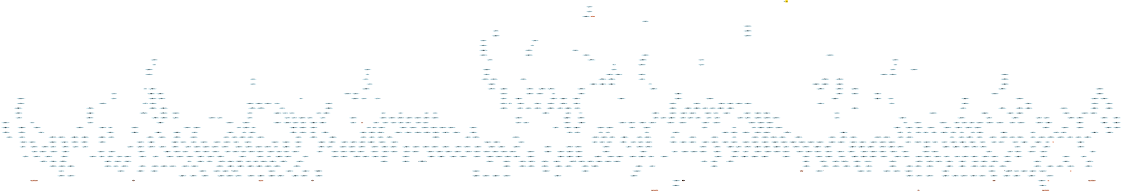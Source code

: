 digraph G { 
graph [ fontname = "Helvetica",fontsize="16",ratio = "auto",
        size="7.5,10",ranksep="2.00" ];
node [fontsize="16"];
"29509" [label="(1 + (-0.500144 * x)) > 0",fillcolor=lightblue,color=black,shape=ellipse,style=filled];
"29504" [label="(1 + (0.045457 * x)) > 0",fillcolor=lightblue,color=black,shape=ellipse,style=filled];
"20909" [label="(1 + (-0.045454 * x)) > 0",fillcolor=lightblue,color=black,shape=ellipse,style=filled];
"20905" [label="(1 + (0.156173 * x)) > 0",fillcolor=lightblue,color=black,shape=ellipse,style=filled];
"20906" [label="(-1 + (-0.05 * x)) > 0",fillcolor=lightblue,color=black,shape=ellipse,style=filled];
"20907" [label="(1 + (0.045454 * x)) > 0",fillcolor=lightblue,color=black,shape=ellipse,style=filled];
"20908" [label="(-1 + (-0.055556 * x)) > 0",fillcolor=lightblue,color=black,shape=ellipse,style=filled];
"29309" [label="(1 + (0.045457 * x)) > 0",fillcolor=lightblue,color=black,shape=ellipse,style=filled];
"29918" [label="(1 + (-0.500144 * x)) > 0",fillcolor=lightblue,color=black,shape=ellipse,style=filled];
"29310" [label="(1 + (-0.500144 * x)) > 0",fillcolor=lightblue,color=black,shape=ellipse,style=filled];
"29905" [label="(1 + (0.045457 * x)) > 0",fillcolor=lightblue,color=black,shape=ellipse,style=filled];
"1" [label="0",fillcolor=lightsalmon,color=black,shape=box,style=filled];
"8" [label="(40 + (-1 * x * x))",fillcolor=lightsalmon,color=black,shape=box,style=filled];
"20265" [label="(-1 + (0.055574 * x)) > 0",fillcolor=lightblue,color=black,shape=ellipse,style=filled];
"20267" [label="(1 + (-0.055554 * x)) > 0",fillcolor=lightblue,color=black,shape=ellipse,style=filled];
"20266" [label="(1 + (-0.045435 * x)) > 0",fillcolor=lightblue,color=black,shape=ellipse,style=filled];
"20269" [label="(1 + (-0.045457 * x)) > 0",fillcolor=lightblue,color=black,shape=ellipse,style=filled];
"20268" [label="(-1 + (0.500312 * x)) > 0",fillcolor=lightblue,color=black,shape=ellipse,style=filled];
"20254" [label="(1 + (-0.037887 * x)) > 0",fillcolor=lightblue,color=black,shape=ellipse,style=filled];
"20253" [label="(-1 + (0.073534 * x)) > 0",fillcolor=lightblue,color=black,shape=ellipse,style=filled];
"21300" [label="(-1 + (0.499988 * x)) > 0",fillcolor=lightblue,color=black,shape=ellipse,style=filled];
"21302" [label="(1 + (-0.045454 * x)) > 0",fillcolor=lightblue,color=black,shape=ellipse,style=filled];
"20255" [label="(1 + (-0.055554 * x)) > 0",fillcolor=lightblue,color=black,shape=ellipse,style=filled];
"20288" [label="(1 + (-0.037874 * x)) > 0",fillcolor=lightblue,color=black,shape=ellipse,style=filled];
"20284" [label="(1 + (-0.045457 * x)) > 0",fillcolor=lightblue,color=black,shape=ellipse,style=filled];
"20285" [label="(1 + (0.500144 * x)) > 0",fillcolor=lightblue,color=black,shape=ellipse,style=filled];
"20286" [label="(1 + (-0.073546 * x)) > 0",fillcolor=lightblue,color=black,shape=ellipse,style=filled];
"20287" [label="(-1 + (0.156167 * x)) > 0",fillcolor=lightblue,color=black,shape=ellipse,style=filled];
"20281" [label="(1 + (0.156173 * x)) > 0",fillcolor=lightblue,color=black,shape=ellipse,style=filled];
"20280" [label="(1 + (-0.05 * x)) > 0",fillcolor=lightblue,color=black,shape=ellipse,style=filled];
"20283" [label="(-1 + (0.500312 * x)) > 0",fillcolor=lightblue,color=black,shape=ellipse,style=filled];
"20282" [label="(1 + (-0.055554 * x)) > 0",fillcolor=lightblue,color=black,shape=ellipse,style=filled];
"19107" [label="(1 + (0.500144 * x)) > 0",fillcolor=lightblue,color=black,shape=ellipse,style=filled];
"19108" [label="(1 + (-0.037874 * x)) > 0",fillcolor=lightblue,color=black,shape=ellipse,style=filled];
"302" [label="(-61 + (-1 * x * x) + (-20 * x))",fillcolor=lightsalmon,color=black,shape=box,style=filled];
"20279" [label="(1 + (-0.037874 * x)) > 0",fillcolor=lightblue,color=black,shape=ellipse,style=filled];
"20277" [label="(1 + (-0.073546 * x)) > 0",fillcolor=lightblue,color=black,shape=ellipse,style=filled];
"20278" [label="(-1 + (0.156167 * x)) > 0",fillcolor=lightblue,color=black,shape=ellipse,style=filled];
"20275" [label="(-1 + (0.073536 * x)) > 0",fillcolor=lightblue,color=black,shape=ellipse,style=filled];
"36489" [label="(1 + (-0.083333 * x)) > 0",fillcolor=lightblue,color=black,shape=ellipse,style=filled];
"20276" [label="(1 + (-0.037886 * x)) > 0",fillcolor=lightblue,color=black,shape=ellipse,style=filled];
"36488" [label="(1 + (0.125 * x)) > 0",fillcolor=lightblue,color=black,shape=ellipse,style=filled];
"20273" [label="(1 + (-0.045457 * x)) > 0",fillcolor=lightblue,color=black,shape=ellipse,style=filled];
"36487" [label="(1 + (0.000001 * x)) > 0",fillcolor=lightblue,color=black,shape=ellipse,style=filled];
"20274" [label="(1 + (0.500144 * x)) > 0",fillcolor=lightblue,color=black,shape=ellipse,style=filled];
"36485" [label="(1 + (0.000001 * x)) > 0",fillcolor=lightblue,color=black,shape=ellipse,style=filled];
"33317" [label="(1 + (-0.500144 * x)) > 0",fillcolor=lightblue,color=black,shape=ellipse,style=filled];
"20272" [label="(-1 + (0.500312 * x)) > 0",fillcolor=lightblue,color=black,shape=ellipse,style=filled];
"36486" [label="(-1 + (-0.083333 * x)) > 0",fillcolor=lightblue,color=black,shape=ellipse,style=filled];
"20271" [label="(1 + (-0.073546 * x)) > 0",fillcolor=lightblue,color=black,shape=ellipse,style=filled];
"36483" [label="(1 + (-0.000001 * x)) > 0",fillcolor=lightblue,color=black,shape=ellipse,style=filled];
"20270" [label="(1 + (0.500144 * x)) > 0",fillcolor=lightblue,color=black,shape=ellipse,style=filled];
"36484" [label="(-1 + (-0.083333 * x)) > 0",fillcolor=lightblue,color=black,shape=ellipse,style=filled];
"33983" [label="(1 + (-0.05 * x)) > 0",fillcolor=lightblue,color=black,shape=ellipse,style=filled];
"33313" [label="(1 + (0.045457 * x)) > 0",fillcolor=lightblue,color=black,shape=ellipse,style=filled];
"36459" [label="(1 + (-0.125 * x)) > 0",fillcolor=lightblue,color=black,shape=ellipse,style=filled];
"20297" [label="(1 + (-0.037874 * x)) > 0",fillcolor=lightblue,color=black,shape=ellipse,style=filled];
"20298" [label="(1 + (-0.05 * x)) > 0",fillcolor=lightblue,color=black,shape=ellipse,style=filled];
"20295" [label="(1 + (-0.073546 * x)) > 0",fillcolor=lightblue,color=black,shape=ellipse,style=filled];
"20296" [label="(-1 + (0.156167 * x)) > 0",fillcolor=lightblue,color=black,shape=ellipse,style=filled];
"20299" [label="(1 + (0.156173 * x)) > 0",fillcolor=lightblue,color=black,shape=ellipse,style=filled];
"36460" [label="(1 + (-0.000001 * x)) > 0",fillcolor=lightblue,color=black,shape=ellipse,style=filled];
"20294" [label="(1 + (0.500144 * x)) > 0",fillcolor=lightblue,color=black,shape=ellipse,style=filled];
"20293" [label="(1 + (-0.045457 * x)) > 0",fillcolor=lightblue,color=black,shape=ellipse,style=filled];
"20292" [label="(-1 + (0.500312 * x)) > 0",fillcolor=lightblue,color=black,shape=ellipse,style=filled];
"20291" [label="(1 + (-0.055554 * x)) > 0",fillcolor=lightblue,color=black,shape=ellipse,style=filled];
"35558" [label="(1 + (-0.055556 * x)) > 0",fillcolor=lightblue,color=black,shape=ellipse,style=filled];
"21072" [label="(-1 + (0.156167 * x)) > 0",fillcolor=lightblue,color=black,shape=ellipse,style=filled];
"35559" [label="(1 + (0.045454 * x)) > 0",fillcolor=lightblue,color=black,shape=ellipse,style=filled];
"35556" [label="(-1 + (-0.05 * x)) > 0",fillcolor=lightblue,color=black,shape=ellipse,style=filled];
"35557" [label="(1 + (-0.156173 * x)) > 0",fillcolor=lightblue,color=black,shape=ellipse,style=filled];
"35554" [label="(-1 + (-0.037874 * x)) > 0",fillcolor=lightblue,color=black,shape=ellipse,style=filled];
"35555" [label="(-1 + (-0.037874 * x)) > 0",fillcolor=lightblue,color=black,shape=ellipse,style=filled];
"35552" [label="(1 + (-0.055556 * x)) > 0",fillcolor=lightblue,color=black,shape=ellipse,style=filled];
"35553" [label="(1 + (0.045454 * x)) > 0",fillcolor=lightblue,color=black,shape=ellipse,style=filled];
"32420" [label="(-1 + (-0.500312 * x)) > 0",fillcolor=lightblue,color=black,shape=ellipse,style=filled];
"19557" [label="(1 + (0.156173 * x)) > 0",fillcolor=lightblue,color=black,shape=ellipse,style=filled];
"32423" [label="(1 + (0.073546 * x)) > 0",fillcolor=lightblue,color=black,shape=ellipse,style=filled];
"32422" [label="(-1 + (-0.037874 * x)) > 0",fillcolor=lightblue,color=black,shape=ellipse,style=filled];
"32421" [label="(1 + (0.000008 * x)) > 0",fillcolor=lightblue,color=black,shape=ellipse,style=filled];
"35551" [label="(1 + (-0.156173 * x)) > 0",fillcolor=lightblue,color=black,shape=ellipse,style=filled];
"35550" [label="(-1 + (-0.05 * x)) > 0",fillcolor=lightblue,color=black,shape=ellipse,style=filled];
"21076" [label="(1 + (-0.037874 * x)) > 0",fillcolor=lightblue,color=black,shape=ellipse,style=filled];
"32415" [label="(1 + (0.073546 * x)) > 0",fillcolor=lightblue,color=black,shape=ellipse,style=filled];
"35545" [label="(-1 + (-0.156167 * x)) > 0",fillcolor=lightblue,color=black,shape=ellipse,style=filled];
"32414" [label="(-1 + (-0.037874 * x)) > 0",fillcolor=lightblue,color=black,shape=ellipse,style=filled];
"21063" [label="(1 + (-0.045457 * x)) > 0",fillcolor=lightblue,color=black,shape=ellipse,style=filled];
"35546" [label="(-1 + (-0.037874 * x)) > 0",fillcolor=lightblue,color=black,shape=ellipse,style=filled];
"35547" [label="(-1 * x * x) > 0",fillcolor=lightblue,color=black,shape=ellipse,style=filled];
"35548" [label="(-1 + (-0.156167 * x)) > 0",fillcolor=lightblue,color=black,shape=ellipse,style=filled];
"35541" [label="(-1 + (-0.055554 * x)) > 0",fillcolor=lightblue,color=black,shape=ellipse,style=filled];
"35542" [label="(-1 + (-0.500312 * x)) > 0",fillcolor=lightblue,color=black,shape=ellipse,style=filled];
"24459" [label="(-1 + (0.20202 * x)) > 0",fillcolor=lightblue,color=black,shape=ellipse,style=filled];
"35543" [label="(1 + (-0.05 * x)) > 0",fillcolor=lightblue,color=black,shape=ellipse,style=filled];
"35544" [label="(-1 * x * x) > 0",fillcolor=lightblue,color=black,shape=ellipse,style=filled];
"32411" [label="(-1 + (-0.037886 * x)) > 0",fillcolor=lightblue,color=black,shape=ellipse,style=filled];
"35549" [label="(-1 + (-0.037874 * x)) > 0",fillcolor=lightblue,color=black,shape=ellipse,style=filled];
"32410" [label="(1 + (0.000008 * x)) > 0",fillcolor=lightblue,color=black,shape=ellipse,style=filled];
"19543" [label="(1 + (-0.05 * x)) > 0",fillcolor=lightblue,color=black,shape=ellipse,style=filled];
"32413" [label="(-1 + (-0.156167 * x)) > 0",fillcolor=lightblue,color=black,shape=ellipse,style=filled];
"32412" [label="(1 + (0.073536 * x)) > 0",fillcolor=lightblue,color=black,shape=ellipse,style=filled];
"35540" [label="(1 + (-0.500144 * x)) > 0",fillcolor=lightblue,color=black,shape=ellipse,style=filled];
"21067" [label="(1 + (0.500144 * x)) > 0",fillcolor=lightblue,color=black,shape=ellipse,style=filled];
"35530" [label="(-1 + (-0.500312 * x)) > 0",fillcolor=lightblue,color=black,shape=ellipse,style=filled];
"35536" [label="(-1 + (-0.11111 * x)) > 0",fillcolor=lightblue,color=black,shape=ellipse,style=filled];
"35537" [label="(1 + (0.045457 * x)) > 0",fillcolor=lightblue,color=black,shape=ellipse,style=filled];
"25084" [label="(1 + (-0.083342 * x)) > 0",fillcolor=lightblue,color=black,shape=ellipse,style=filled];
"25083" [label="(-1 + (0.124991 * x)) > 0",fillcolor=lightblue,color=black,shape=ellipse,style=filled];
"35535" [label="(1 + (0.09091 * x)) > 0",fillcolor=lightblue,color=black,shape=ellipse,style=filled];
"25082" [label="(1 + (0.1 * x)) > 0",fillcolor=lightblue,color=black,shape=ellipse,style=filled];
"25081" [label="(1 + (-0.1 * x)) > 0",fillcolor=lightblue,color=black,shape=ellipse,style=filled];
"19534" [label="(1 + (-0.037874 * x)) > 0",fillcolor=lightblue,color=black,shape=ellipse,style=filled];
"25080" [label="(1 + (-0.060963 * x)) > 0",fillcolor=lightblue,color=black,shape=ellipse,style=filled];
"19533" [label="(1 + (-0.037874 * x)) > 0",fillcolor=lightblue,color=black,shape=ellipse,style=filled];
"35538" [label="(1 + (-0.500144 * x)) > 0",fillcolor=lightblue,color=black,shape=ellipse,style=filled];
"32443" [label="(1 + (0.073546 * x)) > 0",fillcolor=lightblue,color=black,shape=ellipse,style=filled];
"35539" [label="(1 + (0.045457 * x)) > 0",fillcolor=lightblue,color=black,shape=ellipse,style=filled];
"32919" [label="(-1 + (-0.055554 * x)) > 0",fillcolor=lightblue,color=black,shape=ellipse,style=filled];
"32442" [label="(-1 + (-0.037874 * x)) > 0",fillcolor=lightblue,color=black,shape=ellipse,style=filled];
"32441" [label="(-1 + (-0.156167 * x)) > 0",fillcolor=lightblue,color=black,shape=ellipse,style=filled];
"32440" [label="(-1 * x * x) > 0",fillcolor=lightblue,color=black,shape=ellipse,style=filled];
"32925" [label="(1 + (-0.045454 * x)) > 0",fillcolor=lightblue,color=black,shape=ellipse,style=filled];
"32924" [label="(-1 + (-0.055556 * x)) > 0",fillcolor=lightblue,color=black,shape=ellipse,style=filled];
"32923" [label="(1 + (0.045454 * x)) > 0",fillcolor=lightblue,color=black,shape=ellipse,style=filled];
"32922" [label="(1 + (-0.055556 * x)) > 0",fillcolor=lightblue,color=black,shape=ellipse,style=filled];
"32921" [label="(-1 + (-0.05 * x)) > 0",fillcolor=lightblue,color=black,shape=ellipse,style=filled];
"32920" [label="(1 + (-0.05 * x)) > 0",fillcolor=lightblue,color=black,shape=ellipse,style=filled];
"21055" [label="(1 + (-0.055554 * x)) > 0",fillcolor=lightblue,color=black,shape=ellipse,style=filled];
"21059" [label="(-1 + (0.500312 * x)) > 0",fillcolor=lightblue,color=black,shape=ellipse,style=filled];
"25099" [label="(1 + (0.500144 * x)) > 0",fillcolor=lightblue,color=black,shape=ellipse,style=filled];
"25098" [label="(1 + (-0.045457 * x)) > 0",fillcolor=lightblue,color=black,shape=ellipse,style=filled];
"35520" [label="(-1 + (-0.055556 * x)) > 0",fillcolor=lightblue,color=black,shape=ellipse,style=filled];
"35521" [label="(1 + (-0.045454 * x)) > 0",fillcolor=lightblue,color=black,shape=ellipse,style=filled];
"35522" [label="(1 + (0.045457 * x)) > 0",fillcolor=lightblue,color=black,shape=ellipse,style=filled];
"32437" [label="(-1 + (-0.500312 * x)) > 0",fillcolor=lightblue,color=black,shape=ellipse,style=filled];
"25095" [label="(-1 + (0.57735 * x)) > 0",fillcolor=lightblue,color=black,shape=ellipse,style=filled];
"35523" [label="(1 + (-0.500144 * x)) > 0",fillcolor=lightblue,color=black,shape=ellipse,style=filled];
"32436" [label="(1 + (0.000008 * x)) > 0",fillcolor=lightblue,color=black,shape=ellipse,style=filled];
"25094" [label="(-1 + (-0.57735 * x)) > 0",fillcolor=lightblue,color=black,shape=ellipse,style=filled];
"35524" [label="(-1 + (-0.055554 * x)) > 0",fillcolor=lightblue,color=black,shape=ellipse,style=filled];
"32439" [label="(1 + (0.156173 * x)) > 0",fillcolor=lightblue,color=black,shape=ellipse,style=filled];
"25097" [label="(-1 + (0.500312 * x)) > 0",fillcolor=lightblue,color=black,shape=ellipse,style=filled];
"35525" [label="(1 + (-0.05 * x)) > 0",fillcolor=lightblue,color=black,shape=ellipse,style=filled];
"32438" [label="(1 + (0.000008 * x)) > 0",fillcolor=lightblue,color=black,shape=ellipse,style=filled];
"25096" [label="(1 + (-0.055554 * x)) > 0",fillcolor=lightblue,color=black,shape=ellipse,style=filled];
"35526" [label="(-1 + (-0.05 * x)) > 0",fillcolor=lightblue,color=black,shape=ellipse,style=filled];
"32433" [label="(1 + (0.000008 * x)) > 0",fillcolor=lightblue,color=black,shape=ellipse,style=filled];
"35527" [label="(1 + (0.045457 * x)) > 0",fillcolor=lightblue,color=black,shape=ellipse,style=filled];
"32432" [label="(-1 + (-0.500312 * x)) > 0",fillcolor=lightblue,color=black,shape=ellipse,style=filled];
"35528" [label="(1 + (-0.500144 * x)) > 0",fillcolor=lightblue,color=black,shape=ellipse,style=filled];
"32435" [label="(-1 + (-0.500312 * x)) > 0",fillcolor=lightblue,color=black,shape=ellipse,style=filled];
"35529" [label="(1 + (-0.05 * x)) > 0",fillcolor=lightblue,color=black,shape=ellipse,style=filled];
"32434" [label="(1 + (0.156173 * x)) > 0",fillcolor=lightblue,color=black,shape=ellipse,style=filled];
"32914" [label="(1 + (-0.055556 * x)) > 0",fillcolor=lightblue,color=black,shape=ellipse,style=filled];
"32913" [label="(1 + (-0.156173 * x)) > 0",fillcolor=lightblue,color=black,shape=ellipse,style=filled];
"32915" [label="(1 + (0.045454 * x)) > 0",fillcolor=lightblue,color=black,shape=ellipse,style=filled];
"19527" [label="(-1 + (0.156167 * x)) > 0",fillcolor=lightblue,color=black,shape=ellipse,style=filled];
"32912" [label="(-1 + (-0.05 * x)) > 0",fillcolor=lightblue,color=black,shape=ellipse,style=filled];
"19528" [label="(-1 + (0.156167 * x)) > 0",fillcolor=lightblue,color=black,shape=ellipse,style=filled];
"32911" [label="(-1 + (-0.037874 * x)) > 0",fillcolor=lightblue,color=black,shape=ellipse,style=filled];
"19132" [label="(1 + (-0.037874 * x)) > 0",fillcolor=lightblue,color=black,shape=ellipse,style=filled];
"19133" [label="(1 + (-0.05 * x)) > 0",fillcolor=lightblue,color=black,shape=ellipse,style=filled];
"19134" [label="(1 + (0.156173 * x)) > 0",fillcolor=lightblue,color=black,shape=ellipse,style=filled];
"19594" [label="(1 + (-0.04543 * x)) > 0",fillcolor=lightblue,color=black,shape=ellipse,style=filled];
"35519" [label="(-1 + (-0.499988 * x)) > 0",fillcolor=lightblue,color=black,shape=ellipse,style=filled];
"35518" [label="(1 + (0.045454 * x)) > 0",fillcolor=lightblue,color=black,shape=ellipse,style=filled];
"19381" [label="(-1 + (0.500312 * x)) > 0",fillcolor=lightblue,color=black,shape=ellipse,style=filled];
"35517" [label="(1 + (-0.055556 * x)) > 0",fillcolor=lightblue,color=black,shape=ellipse,style=filled];
"35516" [label="(1 + (-0.156173 * x)) > 0",fillcolor=lightblue,color=black,shape=ellipse,style=filled];
"35515" [label="(-1 + (-0.05 * x)) > 0",fillcolor=lightblue,color=black,shape=ellipse,style=filled];
"35514" [label="(-1 + (-0.037874 * x)) > 0",fillcolor=lightblue,color=black,shape=ellipse,style=filled];
"19385" [label="(1 + (-0.045457 * x)) > 0",fillcolor=lightblue,color=black,shape=ellipse,style=filled];
"35513" [label="(1 + (0.045454 * x)) > 0",fillcolor=lightblue,color=black,shape=ellipse,style=filled];
"19386" [label="(1 + (-0.045457 * x)) > 0",fillcolor=lightblue,color=black,shape=ellipse,style=filled];
"35512" [label="(1 + (-0.055556 * x)) > 0",fillcolor=lightblue,color=black,shape=ellipse,style=filled];
"35511" [label="(1 + (-0.156173 * x)) > 0",fillcolor=lightblue,color=black,shape=ellipse,style=filled];
"35510" [label="(-1 + (-0.05 * x)) > 0",fillcolor=lightblue,color=black,shape=ellipse,style=filled];
"33504" [label="(1 * x) > 0",fillcolor=lightblue,color=black,shape=ellipse,style=filled];
"33506" [label="(1 + (-0.125 * x)) > 0",fillcolor=lightblue,color=black,shape=ellipse,style=filled];
"33508" [label="(1 + (-0.000001 * x)) > 0",fillcolor=lightblue,color=black,shape=ellipse,style=filled];
"32947" [label="(-1 + (-0.055554 * x)) > 0",fillcolor=lightblue,color=black,shape=ellipse,style=filled];
"35509" [label="(-1 + (-0.037874 * x)) > 0",fillcolor=lightblue,color=black,shape=ellipse,style=filled];
"19391" [label="(1 + (0.500144 * x)) > 0",fillcolor=lightblue,color=black,shape=ellipse,style=filled];
"19392" [label="(1 + (0.500144 * x)) > 0",fillcolor=lightblue,color=black,shape=ellipse,style=filled];
"35506" [label="(1 + (0.156173 * x)) > 0",fillcolor=lightblue,color=black,shape=ellipse,style=filled];
"19588" [label="(-1 + (0.05558 * x)) > 0",fillcolor=lightblue,color=black,shape=ellipse,style=filled];
"35505" [label="(1 + (-0.05 * x)) > 0",fillcolor=lightblue,color=black,shape=ellipse,style=filled];
"35508" [label="(-1 + (-0.156167 * x)) > 0",fillcolor=lightblue,color=black,shape=ellipse,style=filled];
"35507" [label="(-1 * x * x) > 0",fillcolor=lightblue,color=black,shape=ellipse,style=filled];
"35502" [label="(-1 + (-0.500312 * x)) > 0",fillcolor=lightblue,color=black,shape=ellipse,style=filled];
"35501" [label="(-1 + (-0.055554 * x)) > 0",fillcolor=lightblue,color=black,shape=ellipse,style=filled];
"20481" [label="(-1 * x * x) > 0",fillcolor=lightblue,color=black,shape=ellipse,style=filled];
"35504" [label="(1 + (0.000008 * x)) > 0",fillcolor=lightblue,color=black,shape=ellipse,style=filled];
"35503" [label="(-1 + (-0.500312 * x)) > 0",fillcolor=lightblue,color=black,shape=ellipse,style=filled];
"35500" [label="(1 + (-0.05 * x)) > 0",fillcolor=lightblue,color=black,shape=ellipse,style=filled];
"20487" [label="(-1 + (-0.05 * x)) > 0",fillcolor=lightblue,color=black,shape=ellipse,style=filled];
"24494" [label="(1 + (-0.2 * x)) > 0",fillcolor=lightblue,color=black,shape=ellipse,style=filled];
"32401" [label="(-1 + (-0.500312 * x)) > 0",fillcolor=lightblue,color=black,shape=ellipse,style=filled];
"32402" [label="(1 + (0.000008 * x)) > 0",fillcolor=lightblue,color=black,shape=ellipse,style=filled];
"32400" [label="(-1 + (-0.055554 * x)) > 0",fillcolor=lightblue,color=black,shape=ellipse,style=filled];
"32409" [label="(-1 + (-0.500312 * x)) > 0",fillcolor=lightblue,color=black,shape=ellipse,style=filled];
"21090" [label="(-1 * x * x) > 0",fillcolor=lightblue,color=black,shape=ellipse,style=filled];
"32407" [label="(1 + (0.156173 * x)) > 0",fillcolor=lightblue,color=black,shape=ellipse,style=filled];
"21092" [label="(-1 + (-0.05 * x)) > 0",fillcolor=lightblue,color=black,shape=ellipse,style=filled];
"32408" [label="(-1 * x * x) > 0",fillcolor=lightblue,color=black,shape=ellipse,style=filled];
"32405" [label="(-1 + (-0.500312 * x)) > 0",fillcolor=lightblue,color=black,shape=ellipse,style=filled];
"32406" [label="(1 + (0.000008 * x)) > 0",fillcolor=lightblue,color=black,shape=ellipse,style=filled];
"32403" [label="(-1 + (-0.500312 * x)) > 0",fillcolor=lightblue,color=black,shape=ellipse,style=filled];
"32404" [label="(1 + (0.000008 * x)) > 0",fillcolor=lightblue,color=black,shape=ellipse,style=filled];
"20495" [label="(-1 * x * x) > 0",fillcolor=lightblue,color=black,shape=ellipse,style=filled];
"19168" [label="(1 + (0.045454 * x)) > 0",fillcolor=lightblue,color=black,shape=ellipse,style=filled];
"19165" [label="(-1 + (-0.05 * x)) > 0",fillcolor=lightblue,color=black,shape=ellipse,style=filled];
"32966" [label="(1 + (0.000008 * x)) > 0",fillcolor=lightblue,color=black,shape=ellipse,style=filled];
"21081" [label="(1 + (-0.05 * x)) > 0",fillcolor=lightblue,color=black,shape=ellipse,style=filled];
"20901" [label="(1 + (-0.045457 * x)) > 0",fillcolor=lightblue,color=black,shape=ellipse,style=filled];
"20902" [label="(1 + (0.500144 * x)) > 0",fillcolor=lightblue,color=black,shape=ellipse,style=filled];
"20903" [label="(1 + (-0.037874 * x)) > 0",fillcolor=lightblue,color=black,shape=ellipse,style=filled];
"20904" [label="(1 + (-0.05 * x)) > 0",fillcolor=lightblue,color=black,shape=ellipse,style=filled];
"21087" [label="(1 + (0.156173 * x)) > 0",fillcolor=lightblue,color=black,shape=ellipse,style=filled];
"32957" [label="(-1 + (-0.500312 * x)) > 0",fillcolor=lightblue,color=black,shape=ellipse,style=filled];
"32954" [label="(-1 + (-0.500312 * x)) > 0",fillcolor=lightblue,color=black,shape=ellipse,style=filled];
"4497" [label="(38 + (-1 * x * x))",fillcolor=lightsalmon,color=black,shape=box,style=filled];
"21108" [label="(1 + (-0.156173 * x)) > 0",fillcolor=lightblue,color=black,shape=ellipse,style=filled];
"32979" [label="(1 + (0.156173 * x)) > 0",fillcolor=lightblue,color=black,shape=ellipse,style=filled];
"32972" [label="(1 + (-0.05 * x)) > 0",fillcolor=lightblue,color=black,shape=ellipse,style=filled];
"25038" [label="(1 + (-0.081719 * x)) > 0",fillcolor=lightblue,color=black,shape=ellipse,style=filled];
"25039" [label="(-1 + (0.500312 * x)) > 0",fillcolor=lightblue,color=black,shape=ellipse,style=filled];
"25037" [label="(-1 + (0.128807 * x)) > 0",fillcolor=lightblue,color=black,shape=ellipse,style=filled];
"31740" [label="(-1 + (-0.037874 * x)) > 0",fillcolor=lightblue,color=black,shape=ellipse,style=filled];
"21119" [label="(-1 * x * x) > 0",fillcolor=lightblue,color=black,shape=ellipse,style=filled];
"32986" [label="(-1 + (-0.156167 * x)) > 0",fillcolor=lightblue,color=black,shape=ellipse,style=filled];
"32989" [label="(-1 + (-0.037874 * x)) > 0",fillcolor=lightblue,color=black,shape=ellipse,style=filled];
"32983" [label="(-1 * x * x) > 0",fillcolor=lightblue,color=black,shape=ellipse,style=filled];
"32172" [label="(1 + (0.055574 * x)) > 0",fillcolor=lightblue,color=black,shape=ellipse,style=filled];
"32173" [label="(1 + (0.055574 * x)) > 0",fillcolor=lightblue,color=black,shape=ellipse,style=filled];
"21110" [label="(1 + (-0.05 * x)) > 0",fillcolor=lightblue,color=black,shape=ellipse,style=filled];
"25025" [label="(1 + (0.1 * x)) > 0",fillcolor=lightblue,color=black,shape=ellipse,style=filled];
"31435" [label="(1 + (-0.045457 * x)) > 0",fillcolor=lightblue,color=black,shape=ellipse,style=filled];
"21116" [label="(1 + (0.156173 * x)) > 0",fillcolor=lightblue,color=black,shape=ellipse,style=filled];
"25026" [label="(-1 + (0.124991 * x)) > 0",fillcolor=lightblue,color=black,shape=ellipse,style=filled];
"25027" [label="(1 + (-0.083342 * x)) > 0",fillcolor=lightblue,color=black,shape=ellipse,style=filled];
"25022" [label="(-1 + (0.27802 * x)) > 0",fillcolor=lightblue,color=black,shape=ellipse,style=filled];
"25021" [label="(1 + (-0.045454 * x)) > 0",fillcolor=lightblue,color=black,shape=ellipse,style=filled];
"25024" [label="(1 + (-0.1 * x)) > 0",fillcolor=lightblue,color=black,shape=ellipse,style=filled];
"25023" [label="(1 + (-0.060963 * x)) > 0",fillcolor=lightblue,color=black,shape=ellipse,style=filled];
"25020" [label="(-1 + (-0.055556 * x)) > 0",fillcolor=lightblue,color=black,shape=ellipse,style=filled];
"32998" [label="(1 + (0.045454 * x)) > 0",fillcolor=lightblue,color=black,shape=ellipse,style=filled];
"31718" [label="(-1 + (-0.500312 * x)) > 0",fillcolor=lightblue,color=black,shape=ellipse,style=filled];
"31719" [label="(1 + (0.000008 * x)) > 0",fillcolor=lightblue,color=black,shape=ellipse,style=filled];
"19097" [label="(1 + (0.500144 * x)) > 0",fillcolor=lightblue,color=black,shape=ellipse,style=filled];
"19096" [label="(1 + (-0.045457 * x)) > 0",fillcolor=lightblue,color=black,shape=ellipse,style=filled];
"25016" [label="(1 + (-0.045457 * x)) > 0",fillcolor=lightblue,color=black,shape=ellipse,style=filled];
"35485" [label="(1 + (0.045454 * x)) > 0",fillcolor=lightblue,color=black,shape=ellipse,style=filled];
"32991" [label="(-1 + (-0.05 * x)) > 0",fillcolor=lightblue,color=black,shape=ellipse,style=filled];
"25017" [label="(1 + (-0.05 * x)) > 0",fillcolor=lightblue,color=black,shape=ellipse,style=filled];
"35484" [label="(1 + (-0.055556 * x)) > 0",fillcolor=lightblue,color=black,shape=ellipse,style=filled];
"25014" [label="(1 + (-0.045454 * x)) > 0",fillcolor=lightblue,color=black,shape=ellipse,style=filled];
"35483" [label="(1 + (-0.156173 * x)) > 0",fillcolor=lightblue,color=black,shape=ellipse,style=filled];
"25015" [label="(1 + (-0.055554 * x)) > 0",fillcolor=lightblue,color=black,shape=ellipse,style=filled];
"35482" [label="(-1 + (-0.05 * x)) > 0",fillcolor=lightblue,color=black,shape=ellipse,style=filled];
"32996" [label="(1 + (-0.055556 * x)) > 0",fillcolor=lightblue,color=black,shape=ellipse,style=filled];
"35481" [label="(-1 + (-0.037874 * x)) > 0",fillcolor=lightblue,color=black,shape=ellipse,style=filled];
"35480" [label="(-1 + (-0.156167 * x)) > 0",fillcolor=lightblue,color=black,shape=ellipse,style=filled];
"32994" [label="(1 + (-0.156173 * x)) > 0",fillcolor=lightblue,color=black,shape=ellipse,style=filled];
"25018" [label="(-1 + (-0.05 * x)) > 0",fillcolor=lightblue,color=black,shape=ellipse,style=filled];
"25019" [label="(1 + (0.045454 * x)) > 0",fillcolor=lightblue,color=black,shape=ellipse,style=filled];
"18075" [label="(1 + (-0.055554 * x)) > 0",fillcolor=lightblue,color=black,shape=ellipse,style=filled];
"25013" [label="(-1 + (-0.055556 * x)) > 0",fillcolor=lightblue,color=black,shape=ellipse,style=filled];
"35488" [label="(-1 + (-0.05 * x)) > 0",fillcolor=lightblue,color=black,shape=ellipse,style=filled];
"25012" [label="(1 + (0.045454 * x)) > 0",fillcolor=lightblue,color=black,shape=ellipse,style=filled];
"35489" [label="(1 + (-0.156173 * x)) > 0",fillcolor=lightblue,color=black,shape=ellipse,style=filled];
"25011" [label="(-1 + (-0.05 * x)) > 0",fillcolor=lightblue,color=black,shape=ellipse,style=filled];
"35486" [label="(-1 + (-0.037874 * x)) > 0",fillcolor=lightblue,color=black,shape=ellipse,style=filled];
"25010" [label="(1 + (-0.05 * x)) > 0",fillcolor=lightblue,color=black,shape=ellipse,style=filled];
"35487" [label="(-1 + (-0.037874 * x)) > 0",fillcolor=lightblue,color=black,shape=ellipse,style=filled];
"31723" [label="(1 + (0.000008 * x)) > 0",fillcolor=lightblue,color=black,shape=ellipse,style=filled];
"31722" [label="(-1 + (-0.500312 * x)) > 0",fillcolor=lightblue,color=black,shape=ellipse,style=filled];
"31726" [label="(1 + (0.000008 * x)) > 0",fillcolor=lightblue,color=black,shape=ellipse,style=filled];
"31725" [label="(-1 + (-0.500312 * x)) > 0",fillcolor=lightblue,color=black,shape=ellipse,style=filled];
"35494" [label="(-1 + (-0.055554 * x)) > 0",fillcolor=lightblue,color=black,shape=ellipse,style=filled];
"35493" [label="(-1 + (-0.055554 * x)) > 0",fillcolor=lightblue,color=black,shape=ellipse,style=filled];
"35496" [label="(1 + (0.000008 * x)) > 0",fillcolor=lightblue,color=black,shape=ellipse,style=filled];
"25006" [label="(-1 + (0.11111 * x)) > 0",fillcolor=lightblue,color=black,shape=ellipse,style=filled];
"35495" [label="(-1 + (-0.500312 * x)) > 0",fillcolor=lightblue,color=black,shape=ellipse,style=filled];
"25007" [label="(1 + (-0.09091 * x)) > 0",fillcolor=lightblue,color=black,shape=ellipse,style=filled];
"35490" [label="(1 + (-0.055556 * x)) > 0",fillcolor=lightblue,color=black,shape=ellipse,style=filled];
"25008" [label="(1 + (-0.055554 * x)) > 0",fillcolor=lightblue,color=black,shape=ellipse,style=filled];
"25009" [label="(1 + (-0.045457 * x)) > 0",fillcolor=lightblue,color=black,shape=ellipse,style=filled];
"35492" [label="(-1 + (-0.499988 * x)) > 0",fillcolor=lightblue,color=black,shape=ellipse,style=filled];
"35491" [label="(1 + (0.045454 * x)) > 0",fillcolor=lightblue,color=black,shape=ellipse,style=filled];
"35497" [label="(1 + (-0.05 * x)) > 0",fillcolor=lightblue,color=black,shape=ellipse,style=filled];
"35498" [label="(-1 + (-0.05 * x)) > 0",fillcolor=lightblue,color=black,shape=ellipse,style=filled];
"35499" [label="(1 + (-0.05 * x)) > 0",fillcolor=lightblue,color=black,shape=ellipse,style=filled];
"31731" [label="(1 + (0.156173 * x)) > 0",fillcolor=lightblue,color=black,shape=ellipse,style=filled];
"31733" [label="(-1 + (-0.156167 * x)) > 0",fillcolor=lightblue,color=black,shape=ellipse,style=filled];
"31732" [label="(-1 * x * x) > 0",fillcolor=lightblue,color=black,shape=ellipse,style=filled];
"31734" [label="(-1 + (-0.037874 * x)) > 0",fillcolor=lightblue,color=black,shape=ellipse,style=filled];
"21143" [label="(-1 + (0.499988 * x)) > 0",fillcolor=lightblue,color=black,shape=ellipse,style=filled];
"21145" [label="(1 + (-0.045454 * x)) > 0",fillcolor=lightblue,color=black,shape=ellipse,style=filled];
"21147" [label="(1 + (-0.05 * x)) > 0",fillcolor=lightblue,color=black,shape=ellipse,style=filled];
"35462" [label="(-1 + (-0.500312 * x)) > 0",fillcolor=lightblue,color=black,shape=ellipse,style=filled];
"35463" [label="(-1 + (-0.500312 * x)) > 0",fillcolor=lightblue,color=black,shape=ellipse,style=filled];
"24945" [label="(1 + (0.1 * x)) > 0",fillcolor=lightblue,color=black,shape=ellipse,style=filled];
"35460" [label="(1 + (0.045457 * x)) > 0",fillcolor=lightblue,color=black,shape=ellipse,style=filled];
"35461" [label="(1 + (-0.500144 * x)) > 0",fillcolor=lightblue,color=black,shape=ellipse,style=filled];
"31508" [label="(1 + (-0.500144 * x)) > 0",fillcolor=lightblue,color=black,shape=ellipse,style=filled];
"24943" [label="(-1 + (-0.27802 * x)) > 0",fillcolor=lightblue,color=black,shape=ellipse,style=filled];
"24944" [label="(1 + (-0.1 * x)) > 0",fillcolor=lightblue,color=black,shape=ellipse,style=filled];
"24941" [label="(-1 + (-0.284153 * x)) > 0",fillcolor=lightblue,color=black,shape=ellipse,style=filled];
"24942" [label="(1 + (0.060963 * x)) > 0",fillcolor=lightblue,color=black,shape=ellipse,style=filled];
"31504" [label="(1 + (0.045457 * x)) > 0",fillcolor=lightblue,color=black,shape=ellipse,style=filled];
"24940" [label="(1 + (0.060675 * x)) > 0",fillcolor=lightblue,color=black,shape=ellipse,style=filled];
"25070" [label="(1 + (-0.045457 * x)) > 0",fillcolor=lightblue,color=black,shape=ellipse,style=filled];
"25071" [label="(1 + (0.500144 * x)) > 0",fillcolor=lightblue,color=black,shape=ellipse,style=filled];
"4444" [label="34",fillcolor=lightsalmon,color=black,shape=box,style=filled];
"25078" [label="(1 + (-0.045454 * x)) > 0",fillcolor=lightblue,color=black,shape=ellipse,style=filled];
"35467" [label="(1 + (0.045457 * x)) > 0",fillcolor=lightblue,color=black,shape=ellipse,style=filled];
"25079" [label="(-1 + (0.27802 * x)) > 0",fillcolor=lightblue,color=black,shape=ellipse,style=filled];
"35466" [label="(1 + (-0.500144 * x)) > 0",fillcolor=lightblue,color=black,shape=ellipse,style=filled];
"25076" [label="(1 + (0.045454 * x)) > 0",fillcolor=lightblue,color=black,shape=ellipse,style=filled];
"35465" [label="(1 + (0.045457 * x)) > 0",fillcolor=lightblue,color=black,shape=ellipse,style=filled];
"25077" [label="(-1 + (-0.055556 * x)) > 0",fillcolor=lightblue,color=black,shape=ellipse,style=filled];
"35464" [label="(1 + (0.000008 * x)) > 0",fillcolor=lightblue,color=black,shape=ellipse,style=filled];
"25074" [label="(1 + (0.156173 * x)) > 0",fillcolor=lightblue,color=black,shape=ellipse,style=filled];
"25075" [label="(-1 + (-0.05 * x)) > 0",fillcolor=lightblue,color=black,shape=ellipse,style=filled];
"25072" [label="(1 + (-0.037874 * x)) > 0",fillcolor=lightblue,color=black,shape=ellipse,style=filled];
"35469" [label="(-1 + (-0.055554 * x)) > 0",fillcolor=lightblue,color=black,shape=ellipse,style=filled];
"25073" [label="(1 + (-0.05 * x)) > 0",fillcolor=lightblue,color=black,shape=ellipse,style=filled];
"21141" [label="(-1 + (-0.055556 * x)) > 0",fillcolor=lightblue,color=black,shape=ellipse,style=filled];
"35468" [label="(1 + (-0.500144 * x)) > 0",fillcolor=lightblue,color=black,shape=ellipse,style=filled];
"21156" [label="(-1 * x * x) > 0",fillcolor=lightblue,color=black,shape=ellipse,style=filled];
"21153" [label="(1 + (0.156173 * x)) > 0",fillcolor=lightblue,color=black,shape=ellipse,style=filled];
"35470" [label="(-1 + (-0.500312 * x)) > 0",fillcolor=lightblue,color=black,shape=ellipse,style=filled];
"35471" [label="(-1 + (-0.500312 * x)) > 0",fillcolor=lightblue,color=black,shape=ellipse,style=filled];
"25069" [label="(1 + (-0.045454 * x)) > 0",fillcolor=lightblue,color=black,shape=ellipse,style=filled];
"35472" [label="(1 + (0.000008 * x)) > 0",fillcolor=lightblue,color=black,shape=ellipse,style=filled];
"21158" [label="(-1 + (-0.05 * x)) > 0",fillcolor=lightblue,color=black,shape=ellipse,style=filled];
"35473" [label="(1 + (-0.05 * x)) > 0",fillcolor=lightblue,color=black,shape=ellipse,style=filled];
"35474" [label="(1 + (0.156173 * x)) > 0",fillcolor=lightblue,color=black,shape=ellipse,style=filled];
"21298" [label="(-1 + (-0.055556 * x)) > 0",fillcolor=lightblue,color=black,shape=ellipse,style=filled];
"31714" [label="(1 + (-0.500144 * x)) > 0",fillcolor=lightblue,color=black,shape=ellipse,style=filled];
"31715" [label="(-1 + (-0.500312 * x)) > 0",fillcolor=lightblue,color=black,shape=ellipse,style=filled];
"31716" [label="(1 + (0.000008 * x)) > 0",fillcolor=lightblue,color=black,shape=ellipse,style=filled];
"25060" [label="(1 + (-0.083333 * x)) > 0",fillcolor=lightblue,color=black,shape=ellipse,style=filled];
"31717" [label="(1 + (-0.500144 * x)) > 0",fillcolor=lightblue,color=black,shape=ellipse,style=filled];
"25065" [label="(1 + (0.156173 * x)) > 0",fillcolor=lightblue,color=black,shape=ellipse,style=filled];
"35476" [label="(-1 + (-0.156167 * x)) > 0",fillcolor=lightblue,color=black,shape=ellipse,style=filled];
"25066" [label="(-1 + (-0.05 * x)) > 0",fillcolor=lightblue,color=black,shape=ellipse,style=filled];
"35475" [label="(-1 * x * x) > 0",fillcolor=lightblue,color=black,shape=ellipse,style=filled];
"25067" [label="(1 + (0.045454 * x)) > 0",fillcolor=lightblue,color=black,shape=ellipse,style=filled];
"35478" [label="(1 + (0.156173 * x)) > 0",fillcolor=lightblue,color=black,shape=ellipse,style=filled];
"25068" [label="(-1 + (-0.055556 * x)) > 0",fillcolor=lightblue,color=black,shape=ellipse,style=filled];
"35477" [label="(-1 + (-0.037874 * x)) > 0",fillcolor=lightblue,color=black,shape=ellipse,style=filled];
"25061" [label="(1 + (-0.045457 * x)) > 0",fillcolor=lightblue,color=black,shape=ellipse,style=filled];
"25062" [label="(1 + (0.500144 * x)) > 0",fillcolor=lightblue,color=black,shape=ellipse,style=filled];
"35479" [label="(-1 * x * x) > 0",fillcolor=lightblue,color=black,shape=ellipse,style=filled];
"25063" [label="(1 + (-0.037874 * x)) > 0",fillcolor=lightblue,color=black,shape=ellipse,style=filled];
"25064" [label="(1 + (-0.05 * x)) > 0",fillcolor=lightblue,color=black,shape=ellipse,style=filled];
"12398" [label="33.999808",fillcolor=lightsalmon,color=black,shape=box,style=filled];
"35440" [label="(1 + (-0.055554 * x)) > 0",fillcolor=lightblue,color=black,shape=ellipse,style=filled];
"35441" [label="(1 + (-0.045457 * x)) > 0",fillcolor=lightblue,color=black,shape=ellipse,style=filled];
"25059" [label="(1 + (0.125 * x)) > 0",fillcolor=lightblue,color=black,shape=ellipse,style=filled];
"25058" [label="(1 + (0.000001 * x)) > 0",fillcolor=lightblue,color=black,shape=ellipse,style=filled];
"21121" [label="(-1 + (-0.05 * x)) > 0",fillcolor=lightblue,color=black,shape=ellipse,style=filled];
"21129" [label="(1 + (-0.156173 * x)) > 0",fillcolor=lightblue,color=black,shape=ellipse,style=filled];
"34190" [label="(1 + (-0.156173 * x)) > 0",fillcolor=lightblue,color=black,shape=ellipse,style=filled];
"25052" [label="(-1 + (0.124991 * x)) > 0",fillcolor=lightblue,color=black,shape=ellipse,style=filled];
"35449" [label="(1 + (0.045457 * x)) > 0",fillcolor=lightblue,color=black,shape=ellipse,style=filled];
"25053" [label="(1 + (-0.083342 * x)) > 0",fillcolor=lightblue,color=black,shape=ellipse,style=filled];
"35448" [label="(-1 + (-0.05 * x)) > 0",fillcolor=lightblue,color=black,shape=ellipse,style=filled];
"34196" [label="(-1 + (-0.499988 * x)) > 0",fillcolor=lightblue,color=black,shape=ellipse,style=filled];
"25050" [label="(1 + (-0.1 * x)) > 0",fillcolor=lightblue,color=black,shape=ellipse,style=filled];
"35447" [label="(1 + (-0.05 * x)) > 0",fillcolor=lightblue,color=black,shape=ellipse,style=filled];
"34198" [label="(-1 + (-0.055556 * x)) > 0",fillcolor=lightblue,color=black,shape=ellipse,style=filled];
"25051" [label="(1 + (0.1 * x)) > 0",fillcolor=lightblue,color=black,shape=ellipse,style=filled];
"35446" [label="(1 + (0.000008 * x)) > 0",fillcolor=lightblue,color=black,shape=ellipse,style=filled];
"25056" [label="(1 + (-0.000001 * x)) > 0",fillcolor=lightblue,color=black,shape=ellipse,style=filled];
"35445" [label="(-1 + (-0.500312 * x)) > 0",fillcolor=lightblue,color=black,shape=ellipse,style=filled];
"25057" [label="(-1 + (-0.083333 * x)) > 0",fillcolor=lightblue,color=black,shape=ellipse,style=filled];
"35444" [label="(-1 + (-0.055554 * x)) > 0",fillcolor=lightblue,color=black,shape=ellipse,style=filled];
"34192" [label="(1 + (-0.055556 * x)) > 0",fillcolor=lightblue,color=black,shape=ellipse,style=filled];
"25054" [label="(1 * x) > 0",fillcolor=lightblue,color=black,shape=ellipse,style=filled];
"35443" [label="(1 + (-0.500144 * x)) > 0",fillcolor=lightblue,color=black,shape=ellipse,style=filled];
"25055" [label="(1 + (-0.125 * x)) > 0",fillcolor=lightblue,color=black,shape=ellipse,style=filled];
"35442" [label="(1 + (0.045457 * x)) > 0",fillcolor=lightblue,color=black,shape=ellipse,style=filled];
"34194" [label="(1 + (0.045454 * x)) > 0",fillcolor=lightblue,color=black,shape=ellipse,style=filled];
"25048" [label="(-1 + (0.27802 * x)) > 0",fillcolor=lightblue,color=black,shape=ellipse,style=filled];
"25047" [label="(1 + (-0.045454 * x)) > 0",fillcolor=lightblue,color=black,shape=ellipse,style=filled];
"35450" [label="(1 + (-0.500144 * x)) > 0",fillcolor=lightblue,color=black,shape=ellipse,style=filled];
"21136" [label="(1 + (0.045454 * x)) > 0",fillcolor=lightblue,color=black,shape=ellipse,style=filled];
"35451" [label="(1 + (0.045457 * x)) > 0",fillcolor=lightblue,color=black,shape=ellipse,style=filled];
"25049" [label="(1 + (-0.060963 * x)) > 0",fillcolor=lightblue,color=black,shape=ellipse,style=filled];
"35452" [label="(1 + (-0.500144 * x)) > 0",fillcolor=lightblue,color=black,shape=ellipse,style=filled];
"21134" [label="(1 + (0.045454 * x)) > 0",fillcolor=lightblue,color=black,shape=ellipse,style=filled];
"34869" [label="(1 + (-0.05 * x)) > 0",fillcolor=lightblue,color=black,shape=ellipse,style=filled];
"21132" [label="(1 + (-0.055556 * x)) > 0",fillcolor=lightblue,color=black,shape=ellipse,style=filled];
"34868" [label="(1 + (-0.500144 * x)) > 0",fillcolor=lightblue,color=black,shape=ellipse,style=filled];
"34867" [label="(1 + (0.045457 * x)) > 0",fillcolor=lightblue,color=black,shape=ellipse,style=filled];
"34866" [label="(-1 + (-0.05 * x)) > 0",fillcolor=lightblue,color=black,shape=ellipse,style=filled];
"34865" [label="(1 + (-0.05 * x)) > 0",fillcolor=lightblue,color=black,shape=ellipse,style=filled];
"34864" [label="(-1 + (-0.055554 * x)) > 0",fillcolor=lightblue,color=black,shape=ellipse,style=filled];
"34863" [label="(1 + (-0.500144 * x)) > 0",fillcolor=lightblue,color=black,shape=ellipse,style=filled];
"34862" [label="(1 + (0.045457 * x)) > 0",fillcolor=lightblue,color=black,shape=ellipse,style=filled];
"21139" [label="(-1 + (-0.499988 * x)) > 0",fillcolor=lightblue,color=black,shape=ellipse,style=filled];
"35458" [label="(1 + (0.000008 * x)) > 0",fillcolor=lightblue,color=black,shape=ellipse,style=filled];
"25040" [label="(1 + (-0.055554 * x)) > 0",fillcolor=lightblue,color=black,shape=ellipse,style=filled];
"35457" [label="(-1 + (-0.500312 * x)) > 0",fillcolor=lightblue,color=black,shape=ellipse,style=filled];
"25041" [label="(-1 + (0.500312 * x)) > 0",fillcolor=lightblue,color=black,shape=ellipse,style=filled];
"25042" [label="(1 + (-0.045457 * x)) > 0",fillcolor=lightblue,color=black,shape=ellipse,style=filled];
"35459" [label="(1 + (-0.05 * x)) > 0",fillcolor=lightblue,color=black,shape=ellipse,style=filled];
"25043" [label="(1 + (-0.05 * x)) > 0",fillcolor=lightblue,color=black,shape=ellipse,style=filled];
"35454" [label="(1 + (0.000008 * x)) > 0",fillcolor=lightblue,color=black,shape=ellipse,style=filled];
"25044" [label="(-1 + (-0.05 * x)) > 0",fillcolor=lightblue,color=black,shape=ellipse,style=filled];
"35453" [label="(-1 + (-0.500312 * x)) > 0",fillcolor=lightblue,color=black,shape=ellipse,style=filled];
"25045" [label="(1 + (0.045454 * x)) > 0",fillcolor=lightblue,color=black,shape=ellipse,style=filled];
"35456" [label="(-1 + (-0.500312 * x)) > 0",fillcolor=lightblue,color=black,shape=ellipse,style=filled];
"25046" [label="(-1 + (-0.055556 * x)) > 0",fillcolor=lightblue,color=black,shape=ellipse,style=filled];
"35455" [label="(1 + (-0.05 * x)) > 0",fillcolor=lightblue,color=black,shape=ellipse,style=filled];
"24980" [label="(1 + (-0.055554 * x)) > 0",fillcolor=lightblue,color=black,shape=ellipse,style=filled];
"24986" [label="(1 + (-0.045454 * x)) > 0",fillcolor=lightblue,color=black,shape=ellipse,style=filled];
"34872" [label="(-1 * x * x) > 0",fillcolor=lightblue,color=black,shape=ellipse,style=filled];
"24985" [label="(-1 + (-0.055556 * x)) > 0",fillcolor=lightblue,color=black,shape=ellipse,style=filled];
"34873" [label="(-1 + (-0.156167 * x)) > 0",fillcolor=lightblue,color=black,shape=ellipse,style=filled];
"24988" [label="(-1 + (-0.27802 * x)) > 0",fillcolor=lightblue,color=black,shape=ellipse,style=filled];
"34870" [label="(-1 + (-0.500312 * x)) > 0",fillcolor=lightblue,color=black,shape=ellipse,style=filled];
"24987" [label="(1 + (0.060963 * x)) > 0",fillcolor=lightblue,color=black,shape=ellipse,style=filled];
"34871" [label="(1 + (-0.05 * x)) > 0",fillcolor=lightblue,color=black,shape=ellipse,style=filled];
"24982" [label="(1 + (-0.05 * x)) > 0",fillcolor=lightblue,color=black,shape=ellipse,style=filled];
"34876" [label="(-1 + (-0.156167 * x)) > 0",fillcolor=lightblue,color=black,shape=ellipse,style=filled];
"24981" [label="(1 + (-0.045457 * x)) > 0",fillcolor=lightblue,color=black,shape=ellipse,style=filled];
"34877" [label="(-1 + (-0.037874 * x)) > 0",fillcolor=lightblue,color=black,shape=ellipse,style=filled];
"24984" [label="(1 + (0.045454 * x)) > 0",fillcolor=lightblue,color=black,shape=ellipse,style=filled];
"34874" [label="(-1 + (-0.037874 * x)) > 0",fillcolor=lightblue,color=black,shape=ellipse,style=filled];
"24983" [label="(-1 + (-0.05 * x)) > 0",fillcolor=lightblue,color=black,shape=ellipse,style=filled];
"34875" [label="(-1 * x * x) > 0",fillcolor=lightblue,color=black,shape=ellipse,style=filled];
"34179" [label="(1 + (0.156173 * x)) > 0",fillcolor=lightblue,color=black,shape=ellipse,style=filled];
"34878" [label="(-1 + (-0.05 * x)) > 0",fillcolor=lightblue,color=black,shape=ellipse,style=filled];
"34879" [label="(1 + (-0.156173 * x)) > 0",fillcolor=lightblue,color=black,shape=ellipse,style=filled];
"24989" [label="(1 + (-0.1 * x)) > 0",fillcolor=lightblue,color=black,shape=ellipse,style=filled];
"34182" [label="(-1 * x * x) > 0",fillcolor=lightblue,color=black,shape=ellipse,style=filled];
"30105" [label="(1 + (-0.500144 * x)) > 0",fillcolor=lightblue,color=black,shape=ellipse,style=filled];
"30104" [label="(1 + (0.045457 * x)) > 0",fillcolor=lightblue,color=black,shape=ellipse,style=filled];
"34184" [label="(-1 + (-0.156167 * x)) > 0",fillcolor=lightblue,color=black,shape=ellipse,style=filled];
"30106" [label="(-1 + (-0.055554 * x)) > 0",fillcolor=lightblue,color=black,shape=ellipse,style=filled];
"34186" [label="(-1 + (-0.037874 * x)) > 0",fillcolor=lightblue,color=black,shape=ellipse,style=filled];
"18023" [label="(-1 + (0.500312 * x)) > 0",fillcolor=lightblue,color=black,shape=ellipse,style=filled];
"30103" [label="(1 + (0.05558 * x)) > 0",fillcolor=lightblue,color=black,shape=ellipse,style=filled];
"30102" [label="(-1 + (-0.04543 * x)) > 0",fillcolor=lightblue,color=black,shape=ellipse,style=filled];
"34880" [label="(1 + (-0.055556 * x)) > 0",fillcolor=lightblue,color=black,shape=ellipse,style=filled];
"24977" [label="(1 + (0.045454 * x)) > 0",fillcolor=lightblue,color=black,shape=ellipse,style=filled];
"34881" [label="(1 + (0.045454 * x)) > 0",fillcolor=lightblue,color=black,shape=ellipse,style=filled];
"24976" [label="(-1 + (-0.05 * x)) > 0",fillcolor=lightblue,color=black,shape=ellipse,style=filled];
"34882" [label="(-1 + (-0.037874 * x)) > 0",fillcolor=lightblue,color=black,shape=ellipse,style=filled];
"24975" [label="(1 + (-0.05 * x)) > 0",fillcolor=lightblue,color=black,shape=ellipse,style=filled];
"34883" [label="(-1 + (-0.037874 * x)) > 0",fillcolor=lightblue,color=black,shape=ellipse,style=filled];
"24974" [label="(1 + (-0.045457 * x)) > 0",fillcolor=lightblue,color=black,shape=ellipse,style=filled];
"34884" [label="(-1 + (-0.05 * x)) > 0",fillcolor=lightblue,color=black,shape=ellipse,style=filled];
"24973" [label="(1 + (-0.055554 * x)) > 0",fillcolor=lightblue,color=black,shape=ellipse,style=filled];
"34885" [label="(1 + (-0.156173 * x)) > 0",fillcolor=lightblue,color=black,shape=ellipse,style=filled];
"24972" [label="(-1 + (-0.11111 * x)) > 0",fillcolor=lightblue,color=black,shape=ellipse,style=filled];
"35932" [label="(1 + (-0.5 * x)) > 0",fillcolor=lightblue,color=black,shape=ellipse,style=filled];
"34886" [label="(1 + (-0.055556 * x)) > 0",fillcolor=lightblue,color=black,shape=ellipse,style=filled];
"24971" [label="(1 + (0.09091 * x)) > 0",fillcolor=lightblue,color=black,shape=ellipse,style=filled];
"35931" [label="(1 + (0.5 * x)) > 0",fillcolor=lightblue,color=black,shape=ellipse,style=filled];
"34887" [label="(1 + (0.045454 * x)) > 0",fillcolor=lightblue,color=black,shape=ellipse,style=filled];
"34888" [label="(-1 + (-0.499988 * x)) > 0",fillcolor=lightblue,color=black,shape=ellipse,style=filled];
"34889" [label="(-1 + (-0.055554 * x)) > 0",fillcolor=lightblue,color=black,shape=ellipse,style=filled];
"34188" [label="(-1 + (-0.05 * x)) > 0",fillcolor=lightblue,color=black,shape=ellipse,style=filled];
"24979" [label="(1 + (-0.045454 * x)) > 0",fillcolor=lightblue,color=black,shape=ellipse,style=filled];
"24978" [label="(-1 + (-0.055556 * x)) > 0",fillcolor=lightblue,color=black,shape=ellipse,style=filled];
"34891" [label="(-1 + (-0.05 * x)) > 0",fillcolor=lightblue,color=black,shape=ellipse,style=filled];
"34890" [label="(1 + (-0.05 * x)) > 0",fillcolor=lightblue,color=black,shape=ellipse,style=filled];
"24960" [label="(1 + (0.1 * x)) > 0",fillcolor=lightblue,color=black,shape=ellipse,style=filled];
"34898" [label="(1 + (-0.156173 * x)) > 0",fillcolor=lightblue,color=black,shape=ellipse,style=filled];
"34899" [label="(1 + (-0.055556 * x)) > 0",fillcolor=lightblue,color=black,shape=ellipse,style=filled];
"34896" [label="(-1 + (-0.037874 * x)) > 0",fillcolor=lightblue,color=black,shape=ellipse,style=filled];
"24961" [label="(1 * x) > 0",fillcolor=lightblue,color=black,shape=ellipse,style=filled];
"34897" [label="(-1 + (-0.05 * x)) > 0",fillcolor=lightblue,color=black,shape=ellipse,style=filled];
"34894" [label="(-1 * x * x) > 0",fillcolor=lightblue,color=black,shape=ellipse,style=filled];
"34895" [label="(-1 + (-0.156167 * x)) > 0",fillcolor=lightblue,color=black,shape=ellipse,style=filled];
"4431" [label="-3",fillcolor=lightsalmon,color=black,shape=box,style=filled];
"34892" [label="(1 + (-0.05 * x)) > 0",fillcolor=lightblue,color=black,shape=ellipse,style=filled];
"34893" [label="(1 + (-0.05 * x)) > 0",fillcolor=lightblue,color=black,shape=ellipse,style=filled];
"4435" [label="38",fillcolor=lightsalmon,color=black,shape=box,style=filled];
"24955" [label="(-1 + (0.284153 * x)) > 0",fillcolor=lightblue,color=black,shape=ellipse,style=filled];
"24959" [label="(1 + (-0.1 * x)) > 0",fillcolor=lightblue,color=black,shape=ellipse,style=filled];
"24958" [label="(1 + (-0.060963 * x)) > 0",fillcolor=lightblue,color=black,shape=ellipse,style=filled];
"24957" [label="(-1 + (0.27802 * x)) > 0",fillcolor=lightblue,color=black,shape=ellipse,style=filled];
"24956" [label="(1 + (-0.060675 * x)) > 0",fillcolor=lightblue,color=black,shape=ellipse,style=filled];
"33271" [label="(-1 + (-0.499988 * x)) > 0",fillcolor=lightblue,color=black,shape=ellipse,style=filled];
"29350" [label="(1 + (-0.500144 * x)) > 0",fillcolor=lightblue,color=black,shape=ellipse,style=filled];
"29356" [label="(-1 + (-0.500312 * x)) > 0",fillcolor=lightblue,color=black,shape=ellipse,style=filled];
"29357" [label="(-1 + (-0.500312 * x)) > 0",fillcolor=lightblue,color=black,shape=ellipse,style=filled];
"36710" [label="(1 + (0.5 * x)) > 0",fillcolor=lightblue,color=black,shape=ellipse,style=filled];
"36713" [label="(1 + (-0.5 * x)) > 0",fillcolor=lightblue,color=black,shape=ellipse,style=filled];
"36714" [label="tp",fillcolor=lightblue,color=black,shape=ellipse,style=filled];
"33265" [label="(1 + (0.045454 * x)) > 0",fillcolor=lightblue,color=black,shape=ellipse,style=filled];
"33261" [label="(1 + (-0.156173 * x)) > 0",fillcolor=lightblue,color=black,shape=ellipse,style=filled];
"33263" [label="(1 + (-0.055556 * x)) > 0",fillcolor=lightblue,color=black,shape=ellipse,style=filled];
"29346" [label="(1 + (0.045457 * x)) > 0",fillcolor=lightblue,color=black,shape=ellipse,style=filled];
"15160" [label="(1 + (-0.055554 * x)) > 0",fillcolor=lightblue,color=black,shape=ellipse,style=filled];
"15166" [label="(1 + (-0.045454 * x)) > 0",fillcolor=lightblue,color=black,shape=ellipse,style=filled];
"30118" [label="(-1 + (-0.500312 * x)) > 0",fillcolor=lightblue,color=black,shape=ellipse,style=filled];
"15165" [label="(-1 + (-0.055556 * x)) > 0",fillcolor=lightblue,color=black,shape=ellipse,style=filled];
"15168" [label="(-1 + (0.500312 * x)) > 0",fillcolor=lightblue,color=black,shape=ellipse,style=filled];
"15167" [label="(1 + (-0.055554 * x)) > 0",fillcolor=lightblue,color=black,shape=ellipse,style=filled];
"15162" [label="(1 + (-0.05 * x)) > 0",fillcolor=lightblue,color=black,shape=ellipse,style=filled];
"15161" [label="(1 + (-0.045457 * x)) > 0",fillcolor=lightblue,color=black,shape=ellipse,style=filled];
"15164" [label="(1 + (0.045454 * x)) > 0",fillcolor=lightblue,color=black,shape=ellipse,style=filled];
"15163" [label="(-1 + (-0.05 * x)) > 0",fillcolor=lightblue,color=black,shape=ellipse,style=filled];
"15169" [label="(1 + (-0.045457 * x)) > 0",fillcolor=lightblue,color=black,shape=ellipse,style=filled];
"15171" [label="(-1 + (-0.05 * x)) > 0",fillcolor=lightblue,color=black,shape=ellipse,style=filled];
"15170" [label="(1 + (-0.05 * x)) > 0",fillcolor=lightblue,color=black,shape=ellipse,style=filled];
"24991" [label="(-1 + (-0.083342 * x)) > 0",fillcolor=lightblue,color=black,shape=ellipse,style=filled];
"24990" [label="(1 + (0.1 * x)) > 0",fillcolor=lightblue,color=black,shape=ellipse,style=filled];
"30125" [label="(-1 + (-0.500312 * x)) > 0",fillcolor=lightblue,color=black,shape=ellipse,style=filled];
"30126" [label="(-1 + (-0.500312 * x)) > 0",fillcolor=lightblue,color=black,shape=ellipse,style=filled];
"15179" [label="(1 + (-0.045457 * x)) > 0",fillcolor=lightblue,color=black,shape=ellipse,style=filled];
"33286" [label="(1 + (0.045454 * x)) > 0",fillcolor=lightblue,color=black,shape=ellipse,style=filled];
"15178" [label="(1 + (0.125 * x)) > 0",fillcolor=lightblue,color=black,shape=ellipse,style=filled];
"15177" [label="(1 + (0.000001 * x)) > 0",fillcolor=lightblue,color=black,shape=ellipse,style=filled];
"33288" [label="(-1 + (-0.499988 * x)) > 0",fillcolor=lightblue,color=black,shape=ellipse,style=filled];
"15176" [label="(1 + (-0.000001 * x)) > 0",fillcolor=lightblue,color=black,shape=ellipse,style=filled];
"15175" [label="(1 * x) > 0",fillcolor=lightblue,color=black,shape=ellipse,style=filled];
"15174" [label="(1 + (-0.045454 * x)) > 0",fillcolor=lightblue,color=black,shape=ellipse,style=filled];
"15173" [label="(-1 + (-0.055556 * x)) > 0",fillcolor=lightblue,color=black,shape=ellipse,style=filled];
"15172" [label="(1 + (0.045454 * x)) > 0",fillcolor=lightblue,color=black,shape=ellipse,style=filled];
"33280" [label="(-1 + (-0.05 * x)) > 0",fillcolor=lightblue,color=black,shape=ellipse,style=filled];
"33282" [label="(1 + (-0.156173 * x)) > 0",fillcolor=lightblue,color=black,shape=ellipse,style=filled];
"33284" [label="(1 + (-0.055556 * x)) > 0",fillcolor=lightblue,color=black,shape=ellipse,style=filled];
"24994" [label="(1 + (-0.000001 * x)) > 0",fillcolor=lightblue,color=black,shape=ellipse,style=filled];
"24995" [label="(-1 + (-0.083333 * x)) > 0",fillcolor=lightblue,color=black,shape=ellipse,style=filled];
"24992" [label="(1 + (0.124991 * x)) > 0",fillcolor=lightblue,color=black,shape=ellipse,style=filled];
"24993" [label="(1 + (-0.125 * x)) > 0",fillcolor=lightblue,color=black,shape=ellipse,style=filled];
"_temp_" [label="V^3-000",fillcolor=gold1,color=black,shape=square,style=filled];
"24996" [label="(1 + (0.000001 * x)) > 0",fillcolor=lightblue,color=black,shape=ellipse,style=filled];
"33480" [label="(1 + (0.045454 * x)) > 0",fillcolor=lightblue,color=black,shape=ellipse,style=filled];
"20579" [label="(-1 * x * x) > 0",fillcolor=lightblue,color=black,shape=ellipse,style=filled];
"14585" [label="(-1 + (0.500312 * x)) > 0",fillcolor=lightblue,color=black,shape=ellipse,style=filled];
"29128" [label="(1 + (0.045457 * x)) > 0",fillcolor=lightblue,color=black,shape=ellipse,style=filled];
"29129" [label="(1 + (-0.500144 * x)) > 0",fillcolor=lightblue,color=black,shape=ellipse,style=filled];
"33488" [label="(-1 + (-0.499988 * x)) > 0",fillcolor=lightblue,color=black,shape=ellipse,style=filled];
"33491" [label="(-1 + (-0.055556 * x)) > 0",fillcolor=lightblue,color=black,shape=ellipse,style=filled];
"33493" [label="(1 + (-0.045454 * x)) > 0",fillcolor=lightblue,color=black,shape=ellipse,style=filled];
"20585" [label="(-1 + (-0.05 * x)) > 0",fillcolor=lightblue,color=black,shape=ellipse,style=filled];
"20370" [label="(1 + (-0.05 * x)) > 0",fillcolor=lightblue,color=black,shape=ellipse,style=filled];
"20371" [label="(1 + (0.156173 * x)) > 0",fillcolor=lightblue,color=black,shape=ellipse,style=filled];
"160" [label="-2",fillcolor=lightsalmon,color=black,shape=box,style=filled];
"19481" [label="(1 + (-0.037874 * x)) > 0",fillcolor=lightblue,color=black,shape=ellipse,style=filled];
"33461" [label="(1 + (0.156173 * x)) > 0",fillcolor=lightblue,color=black,shape=ellipse,style=filled];
"20369" [label="(1 + (-0.037874 * x)) > 0",fillcolor=lightblue,color=black,shape=ellipse,style=filled];
"20366" [label="(1 + (0.500144 * x)) > 0",fillcolor=lightblue,color=black,shape=ellipse,style=filled];
"20365" [label="(1 + (-0.045457 * x)) > 0",fillcolor=lightblue,color=black,shape=ellipse,style=filled];
"20368" [label="(-1 + (0.156167 * x)) > 0",fillcolor=lightblue,color=black,shape=ellipse,style=filled];
"20367" [label="(1 + (-0.073546 * x)) > 0",fillcolor=lightblue,color=black,shape=ellipse,style=filled];
"20361" [label="(1 + (-0.037874 * x)) > 0",fillcolor=lightblue,color=black,shape=ellipse,style=filled];
"20364" [label="(-1 + (0.500312 * x)) > 0",fillcolor=lightblue,color=black,shape=ellipse,style=filled];
"20360" [label="(-1 + (0.156167 * x)) > 0",fillcolor=lightblue,color=black,shape=ellipse,style=filled];
"33465" [label="(-1 * x * x) > 0",fillcolor=lightblue,color=black,shape=ellipse,style=filled];
"33468" [label="(-1 + (-0.156167 * x)) > 0",fillcolor=lightblue,color=black,shape=ellipse,style=filled];
"20359" [label="(1 + (-0.073546 * x)) > 0",fillcolor=lightblue,color=black,shape=ellipse,style=filled];
"33471" [label="(-1 + (-0.037874 * x)) > 0",fillcolor=lightblue,color=black,shape=ellipse,style=filled];
"20358" [label="(1 + (0.500144 * x)) > 0",fillcolor=lightblue,color=black,shape=ellipse,style=filled];
"20357" [label="(1 + (-0.045457 * x)) > 0",fillcolor=lightblue,color=black,shape=ellipse,style=filled];
"20356" [label="(-1 + (0.500312 * x)) > 0",fillcolor=lightblue,color=black,shape=ellipse,style=filled];
"20351" [label="(1 + (0.156173 * x)) > 0",fillcolor=lightblue,color=black,shape=ellipse,style=filled];
"20350" [label="(1 + (-0.05 * x)) > 0",fillcolor=lightblue,color=black,shape=ellipse,style=filled];
"33473" [label="(-1 + (-0.05 * x)) > 0",fillcolor=lightblue,color=black,shape=ellipse,style=filled];
"33476" [label="(1 + (-0.156173 * x)) > 0",fillcolor=lightblue,color=black,shape=ellipse,style=filled];
"33478" [label="(1 + (-0.055556 * x)) > 0",fillcolor=lightblue,color=black,shape=ellipse,style=filled];
"31090" [label="(1 + (-0.500144 * x)) > 0",fillcolor=lightblue,color=black,shape=ellipse,style=filled];
"33446" [label="(1 + (0.000008 * x)) > 0",fillcolor=lightblue,color=black,shape=ellipse,style=filled];
"33452" [label="(1 + (-0.05 * x)) > 0",fillcolor=lightblue,color=black,shape=ellipse,style=filled];
"31089" [label="(1 + (0.045457 * x)) > 0",fillcolor=lightblue,color=black,shape=ellipse,style=filled];
"33424" [label="(1 + (-0.05 * x)) > 0",fillcolor=lightblue,color=black,shape=ellipse,style=filled];
"33428" [label="(-1 + (-0.055554 * x)) > 0",fillcolor=lightblue,color=black,shape=ellipse,style=filled];
"33434" [label="(-1 + (-0.500312 * x)) > 0",fillcolor=lightblue,color=black,shape=ellipse,style=filled];
"35439" [label="(-1 + (-0.055554 * x)) > 0",fillcolor=lightblue,color=black,shape=ellipse,style=filled];
"35438" [label="(1 + (-0.500144 * x)) > 0",fillcolor=lightblue,color=black,shape=ellipse,style=filled];
"35437" [label="(1 + (0.045457 * x)) > 0",fillcolor=lightblue,color=black,shape=ellipse,style=filled];
"33437" [label="(-1 + (-0.500312 * x)) > 0",fillcolor=lightblue,color=black,shape=ellipse,style=filled];
"35436" [label="(1 + (0.000008 * x)) > 0",fillcolor=lightblue,color=black,shape=ellipse,style=filled];
"35435" [label="(-1 + (-0.500312 * x)) > 0",fillcolor=lightblue,color=black,shape=ellipse,style=filled];
"35434" [label="(1 + (-0.500144 * x)) > 0",fillcolor=lightblue,color=black,shape=ellipse,style=filled];
"35433" [label="(-1 + (-0.128807 * x)) > 0",fillcolor=lightblue,color=black,shape=ellipse,style=filled];
"35432" [label="(1 + (0.081719 * x)) > 0",fillcolor=lightblue,color=black,shape=ellipse,style=filled];
"33409" [label="(-1 + (-0.500312 * x)) > 0",fillcolor=lightblue,color=black,shape=ellipse,style=filled];
"33406" [label="(-1 + (-0.500312 * x)) > 0",fillcolor=lightblue,color=black,shape=ellipse,style=filled];
"29651" [label="(-1 + (-0.500312 * x)) > 0",fillcolor=lightblue,color=black,shape=ellipse,style=filled];
"21170" [label="(1 + (0.045454 * x)) > 0",fillcolor=lightblue,color=black,shape=ellipse,style=filled];
"21172" [label="(-1 + (-0.499988 * x)) > 0",fillcolor=lightblue,color=black,shape=ellipse,style=filled];
"21174" [label="(-1 + (-0.055556 * x)) > 0",fillcolor=lightblue,color=black,shape=ellipse,style=filled];
"21176" [label="(-1 + (0.499988 * x)) > 0",fillcolor=lightblue,color=black,shape=ellipse,style=filled];
"21178" [label="(1 + (-0.045454 * x)) > 0",fillcolor=lightblue,color=black,shape=ellipse,style=filled];
"32155" [label="(1 + (0.037887 * x)) > 0",fillcolor=lightblue,color=black,shape=ellipse,style=filled];
"32806" [label="(1 + (0.045454 * x)) > 0",fillcolor=lightblue,color=black,shape=ellipse,style=filled];
"32805" [label="(1 + (-0.055556 * x)) > 0",fillcolor=lightblue,color=black,shape=ellipse,style=filled];
"32804" [label="(-1 + (-0.05 * x)) > 0",fillcolor=lightblue,color=black,shape=ellipse,style=filled];
"32803" [label="(1 + (-0.05 * x)) > 0",fillcolor=lightblue,color=black,shape=ellipse,style=filled];
"36383" [label="(1 + (-0.045454 * x)) > 0",fillcolor=lightblue,color=black,shape=ellipse,style=filled];
"36382" [label="(1 + (0.045454 * x)) > 0",fillcolor=lightblue,color=black,shape=ellipse,style=filled];
"36385" [label="(1 + (0.000001 * x)) > 0",fillcolor=lightblue,color=black,shape=ellipse,style=filled];
"24318" [label="(1 + (-0.1 * x)) > 0",fillcolor=lightblue,color=black,shape=ellipse,style=filled];
"36384" [label="(1 + (-0.000001 * x)) > 0",fillcolor=lightblue,color=black,shape=ellipse,style=filled];
"33418" [label="(1 + (0.000008 * x)) > 0",fillcolor=lightblue,color=black,shape=ellipse,style=filled];
"24319" [label="(1 + (0.1 * x)) > 0",fillcolor=lightblue,color=black,shape=ellipse,style=filled];
"36386" [label="(1 + (0.125 * x)) > 0",fillcolor=lightblue,color=black,shape=ellipse,style=filled];
"35640" [label="(1 * x) > 0",fillcolor=lightblue,color=black,shape=ellipse,style=filled];
"32161" [label="(-1 + (-0.073534 * x)) > 0",fillcolor=lightblue,color=black,shape=ellipse,style=filled];
"24314" [label="(-1 + (-0.05 * x)) > 0",fillcolor=lightblue,color=black,shape=ellipse,style=filled];
"35641" [label="(1 + (-0.125 * x)) > 0",fillcolor=lightblue,color=black,shape=ellipse,style=filled];
"24315" [label="(1 + (0.045454 * x)) > 0",fillcolor=lightblue,color=black,shape=ellipse,style=filled];
"35642" [label="(1 + (-0.000001 * x)) > 0",fillcolor=lightblue,color=black,shape=ellipse,style=filled];
"24316" [label="(-1 + (-0.055556 * x)) > 0",fillcolor=lightblue,color=black,shape=ellipse,style=filled];
"35643" [label="(-1 + (-0.083333 * x)) > 0",fillcolor=lightblue,color=black,shape=ellipse,style=filled];
"24317" [label="(1 + (-0.045454 * x)) > 0",fillcolor=lightblue,color=black,shape=ellipse,style=filled];
"35644" [label="(1 + (0.000001 * x)) > 0",fillcolor=lightblue,color=black,shape=ellipse,style=filled];
"24311" [label="(1 + (-0.055554 * x)) > 0",fillcolor=lightblue,color=black,shape=ellipse,style=filled];
"35645" [label="(1 + (0.125 * x)) > 0",fillcolor=lightblue,color=black,shape=ellipse,style=filled];
"24312" [label="(1 + (-0.045457 * x)) > 0",fillcolor=lightblue,color=black,shape=ellipse,style=filled];
"35646" [label="(1 + (-0.083333 * x)) > 0",fillcolor=lightblue,color=black,shape=ellipse,style=filled];
"24313" [label="(1 + (-0.05 * x)) > 0",fillcolor=lightblue,color=black,shape=ellipse,style=filled];
"21166" [label="(1 + (-0.156173 * x)) > 0",fillcolor=lightblue,color=black,shape=ellipse,style=filled];
"29647" [label="(-1 + (-0.055554 * x)) > 0",fillcolor=lightblue,color=black,shape=ellipse,style=filled];
"32166" [label="(-1 + (-0.045435 * x)) > 0",fillcolor=lightblue,color=black,shape=ellipse,style=filled];
"21168" [label="(1 + (-0.055556 * x)) > 0",fillcolor=lightblue,color=black,shape=ellipse,style=filled];
"32167" [label="(-1 + (-0.045435 * x)) > 0",fillcolor=lightblue,color=black,shape=ellipse,style=filled];
"21190" [label="(1 + (0.125 * x)) > 0",fillcolor=lightblue,color=black,shape=ellipse,style=filled];
"29663" [label="(-1 + (-0.500312 * x)) > 0",fillcolor=lightblue,color=black,shape=ellipse,style=filled];
"21184" [label="(1 * x) > 0",fillcolor=lightblue,color=black,shape=ellipse,style=filled];
"29666" [label="(-1 + (-0.500312 * x)) > 0",fillcolor=lightblue,color=black,shape=ellipse,style=filled];
"21181" [label="(1 + (-0.1 * x)) > 0",fillcolor=lightblue,color=black,shape=ellipse,style=filled];
"32733" [label="(1 + (-0.156173 * x)) > 0",fillcolor=lightblue,color=black,shape=ellipse,style=filled];
"32734" [label="(1 + (-0.055556 * x)) > 0",fillcolor=lightblue,color=black,shape=ellipse,style=filled];
"32735" [label="(1 + (0.045454 * x)) > 0",fillcolor=lightblue,color=black,shape=ellipse,style=filled];
"21188" [label="(1 + (0.000001 * x)) > 0",fillcolor=lightblue,color=black,shape=ellipse,style=filled];
"21186" [label="(1 + (-0.000001 * x)) > 0",fillcolor=lightblue,color=black,shape=ellipse,style=filled];
"32731" [label="(-1 + (-0.037874 * x)) > 0",fillcolor=lightblue,color=black,shape=ellipse,style=filled];
"32732" [label="(-1 + (-0.05 * x)) > 0",fillcolor=lightblue,color=black,shape=ellipse,style=filled];
"35610" [label="(-1 + (-0.27802 * x)) > 0",fillcolor=lightblue,color=black,shape=ellipse,style=filled];
"32399" [label="(1 + (-0.500144 * x)) > 0",fillcolor=lightblue,color=black,shape=ellipse,style=filled];
"19246" [label="(-1 + (-0.055556 * x)) > 0",fillcolor=lightblue,color=black,shape=ellipse,style=filled];
"32397" [label="(1 + (0.05558 * x)) > 0",fillcolor=lightblue,color=black,shape=ellipse,style=filled];
"35614" [label="(1 + (0.124991 * x)) > 0",fillcolor=lightblue,color=black,shape=ellipse,style=filled];
"32398" [label="(1 + (0.045457 * x)) > 0",fillcolor=lightblue,color=black,shape=ellipse,style=filled];
"35613" [label="(-1 + (-0.083342 * x)) > 0",fillcolor=lightblue,color=black,shape=ellipse,style=filled];
"35612" [label="(1 + (0.1 * x)) > 0",fillcolor=lightblue,color=black,shape=ellipse,style=filled];
"32396" [label="(-1 + (-0.04543 * x)) > 0",fillcolor=lightblue,color=black,shape=ellipse,style=filled];
"35611" [label="(1 + (-0.1 * x)) > 0",fillcolor=lightblue,color=black,shape=ellipse,style=filled];
"35618" [label="(-1 + (-0.083333 * x)) > 0",fillcolor=lightblue,color=black,shape=ellipse,style=filled];
"35617" [label="(1 + (-0.000001 * x)) > 0",fillcolor=lightblue,color=black,shape=ellipse,style=filled];
"35616" [label="(1 + (-0.125 * x)) > 0",fillcolor=lightblue,color=black,shape=ellipse,style=filled];
"35615" [label="(1 * x) > 0",fillcolor=lightblue,color=black,shape=ellipse,style=filled];
"19452" [label="(1 + (0.500144 * x)) > 0",fillcolor=lightblue,color=black,shape=ellipse,style=filled];
"35619" [label="(1 + (0.000001 * x)) > 0",fillcolor=lightblue,color=black,shape=ellipse,style=filled];
"20341" [label="(1 + (-0.037874 * x)) > 0",fillcolor=lightblue,color=black,shape=ellipse,style=filled];
"20342" [label="(1 + (-0.05 * x)) > 0",fillcolor=lightblue,color=black,shape=ellipse,style=filled];
"20340" [label="(-1 + (0.156167 * x)) > 0",fillcolor=lightblue,color=black,shape=ellipse,style=filled];
"20345" [label="(1 + (-0.045457 * x)) > 0",fillcolor=lightblue,color=black,shape=ellipse,style=filled];
"20346" [label="(1 + (0.500144 * x)) > 0",fillcolor=lightblue,color=black,shape=ellipse,style=filled];
"20343" [label="(1 + (0.156173 * x)) > 0",fillcolor=lightblue,color=black,shape=ellipse,style=filled];
"20344" [label="(-1 + (0.500312 * x)) > 0",fillcolor=lightblue,color=black,shape=ellipse,style=filled];
"20349" [label="(1 + (-0.037874 * x)) > 0",fillcolor=lightblue,color=black,shape=ellipse,style=filled];
"34901" [label="(-1 + (-0.037874 * x)) > 0",fillcolor=lightblue,color=black,shape=ellipse,style=filled];
"34900" [label="(1 + (0.045454 * x)) > 0",fillcolor=lightblue,color=black,shape=ellipse,style=filled];
"20347" [label="(1 + (-0.073546 * x)) > 0",fillcolor=lightblue,color=black,shape=ellipse,style=filled];
"34903" [label="(1 + (-0.156173 * x)) > 0",fillcolor=lightblue,color=black,shape=ellipse,style=filled];
"20348" [label="(-1 + (0.156167 * x)) > 0",fillcolor=lightblue,color=black,shape=ellipse,style=filled];
"34902" [label="(-1 + (-0.05 * x)) > 0",fillcolor=lightblue,color=black,shape=ellipse,style=filled];
"34905" [label="(1 + (0.045454 * x)) > 0",fillcolor=lightblue,color=black,shape=ellipse,style=filled];
"34904" [label="(1 + (-0.055556 * x)) > 0",fillcolor=lightblue,color=black,shape=ellipse,style=filled];
"34907" [label="(-1 + (-0.055556 * x)) > 0",fillcolor=lightblue,color=black,shape=ellipse,style=filled];
"34906" [label="(-1 + (-0.499988 * x)) > 0",fillcolor=lightblue,color=black,shape=ellipse,style=filled];
"35601" [label="(-1 + (-0.055556 * x)) > 0",fillcolor=lightblue,color=black,shape=ellipse,style=filled];
"35600" [label="(1 + (0.045454 * x)) > 0",fillcolor=lightblue,color=black,shape=ellipse,style=filled];
"35603" [label="(1 + (-0.055556 * x)) > 0",fillcolor=lightblue,color=black,shape=ellipse,style=filled];
"35602" [label="(1 + (-0.045454 * x)) > 0",fillcolor=lightblue,color=black,shape=ellipse,style=filled];
"35605" [label="(1 + (-0.055556 * x)) > 0",fillcolor=lightblue,color=black,shape=ellipse,style=filled];
"35604" [label="(1 + (0.045454 * x)) > 0",fillcolor=lightblue,color=black,shape=ellipse,style=filled];
"35607" [label="(-1 + (-0.055556 * x)) > 0",fillcolor=lightblue,color=black,shape=ellipse,style=filled];
"35606" [label="(1 + (0.045454 * x)) > 0",fillcolor=lightblue,color=black,shape=ellipse,style=filled];
"35609" [label="(1 + (0.060963 * x)) > 0",fillcolor=lightblue,color=black,shape=ellipse,style=filled];
"32829" [label="(-1 + (-0.05 * x)) > 0",fillcolor=lightblue,color=black,shape=ellipse,style=filled];
"35608" [label="(1 + (-0.045454 * x)) > 0",fillcolor=lightblue,color=black,shape=ellipse,style=filled];
"20330" [label="(1 + (-0.05 * x)) > 0",fillcolor=lightblue,color=black,shape=ellipse,style=filled];
"20331" [label="(1 + (0.156173 * x)) > 0",fillcolor=lightblue,color=black,shape=ellipse,style=filled];
"32832" [label="(1 + (0.045454 * x)) > 0",fillcolor=lightblue,color=black,shape=ellipse,style=filled];
"20332" [label="(-1 + (-0.05 * x)) > 0",fillcolor=lightblue,color=black,shape=ellipse,style=filled];
"20333" [label="(1 + (-0.055556 * x)) > 0",fillcolor=lightblue,color=black,shape=ellipse,style=filled];
"20334" [label="(1 + (0.045454 * x)) > 0",fillcolor=lightblue,color=black,shape=ellipse,style=filled];
"20335" [label="(-1 + (-0.499988 * x)) > 0",fillcolor=lightblue,color=black,shape=ellipse,style=filled];
"20336" [label="(-1 + (-0.055556 * x)) > 0",fillcolor=lightblue,color=black,shape=ellipse,style=filled];
"32830" [label="(1 + (-0.156173 * x)) > 0",fillcolor=lightblue,color=black,shape=ellipse,style=filled];
"32831" [label="(1 + (-0.055556 * x)) > 0",fillcolor=lightblue,color=black,shape=ellipse,style=filled];
"20339" [label="(1 + (-0.073546 * x)) > 0",fillcolor=lightblue,color=black,shape=ellipse,style=filled];
"29178" [label="(1 + (0.045457 * x)) > 0",fillcolor=lightblue,color=black,shape=ellipse,style=filled];
"35636" [label="(-1 + (-0.055556 * x)) > 0",fillcolor=lightblue,color=black,shape=ellipse,style=filled];
"34500" [label="(1 + (-0.000001 * x)) > 0",fillcolor=lightblue,color=black,shape=ellipse,style=filled];
"35635" [label="(-1 + (-0.499988 * x)) > 0",fillcolor=lightblue,color=black,shape=ellipse,style=filled];
"35634" [label="(1 + (0.045454 * x)) > 0",fillcolor=lightblue,color=black,shape=ellipse,style=filled];
"35633" [label="(1 + (-0.055556 * x)) > 0",fillcolor=lightblue,color=black,shape=ellipse,style=filled];
"35632" [label="(1 + (-0.156173 * x)) > 0",fillcolor=lightblue,color=black,shape=ellipse,style=filled];
"35631" [label="(-1 + (-0.05 * x)) > 0",fillcolor=lightblue,color=black,shape=ellipse,style=filled];
"35630" [label="(-1 + (-0.037874 * x)) > 0",fillcolor=lightblue,color=black,shape=ellipse,style=filled];
"35639" [label="(1 + (0.1 * x)) > 0",fillcolor=lightblue,color=black,shape=ellipse,style=filled];
"35638" [label="(1 + (-0.1 * x)) > 0",fillcolor=lightblue,color=black,shape=ellipse,style=filled];
"35637" [label="(1 + (-0.045454 * x)) > 0",fillcolor=lightblue,color=black,shape=ellipse,style=filled];
"20323" [label="(1 + (-0.055554 * x)) > 0",fillcolor=lightblue,color=black,shape=ellipse,style=filled];
"20324" [label="(-1 + (0.000008 * x)) > 0",fillcolor=lightblue,color=black,shape=ellipse,style=filled];
"20321" [label="(1 + (-0.055554 * x)) > 0",fillcolor=lightblue,color=black,shape=ellipse,style=filled];
"20322" [label="(-1 + (0.000008 * x)) > 0",fillcolor=lightblue,color=black,shape=ellipse,style=filled];
"21456" [label="(1 * x) > 0",fillcolor=lightblue,color=black,shape=ellipse,style=filled];
"20320" [label="(1 + (-0.04543 * x)) > 0",fillcolor=lightblue,color=black,shape=ellipse,style=filled];
"20329" [label="(1 + (-0.037874 * x)) > 0",fillcolor=lightblue,color=black,shape=ellipse,style=filled];
"24380" [label="(1 + (0.1 * x)) > 0",fillcolor=lightblue,color=black,shape=ellipse,style=filled];
"20327" [label="(1 + (0.500144 * x)) > 0",fillcolor=lightblue,color=black,shape=ellipse,style=filled];
"20328" [label="(1 + (-0.073546 * x)) > 0",fillcolor=lightblue,color=black,shape=ellipse,style=filled];
"21458" [label="(1 + (-0.000001 * x)) > 0",fillcolor=lightblue,color=black,shape=ellipse,style=filled];
"20325" [label="(-1 + (0.500312 * x)) > 0",fillcolor=lightblue,color=black,shape=ellipse,style=filled];
"20326" [label="(1 + (-0.045457 * x)) > 0",fillcolor=lightblue,color=black,shape=ellipse,style=filled];
"35623" [label="(1 + (0.045457 * x)) > 0",fillcolor=lightblue,color=black,shape=ellipse,style=filled];
"24377" [label="(-1 + (-0.055556 * x)) > 0",fillcolor=lightblue,color=black,shape=ellipse,style=filled];
"35622" [label="(1 + (-0.500144 * x)) > 0",fillcolor=lightblue,color=black,shape=ellipse,style=filled];
"24376" [label="(1 + (0.045454 * x)) > 0",fillcolor=lightblue,color=black,shape=ellipse,style=filled];
"35625" [label="(-1 + (-0.055554 * x)) > 0",fillcolor=lightblue,color=black,shape=ellipse,style=filled];
"24379" [label="(1 + (-0.1 * x)) > 0",fillcolor=lightblue,color=black,shape=ellipse,style=filled];
"35624" [label="(1 + (-0.500144 * x)) > 0",fillcolor=lightblue,color=black,shape=ellipse,style=filled];
"24378" [label="(1 + (-0.045454 * x)) > 0",fillcolor=lightblue,color=black,shape=ellipse,style=filled];
"35621" [label="(1 + (0.045457 * x)) > 0",fillcolor=lightblue,color=black,shape=ellipse,style=filled];
"35620" [label="(1 + (-0.045457 * x)) > 0",fillcolor=lightblue,color=black,shape=ellipse,style=filled];
"35627" [label="(1 + (-0.05 * x)) > 0",fillcolor=lightblue,color=black,shape=ellipse,style=filled];
"35626" [label="(-1 + (-0.500312 * x)) > 0",fillcolor=lightblue,color=black,shape=ellipse,style=filled];
"19467" [label="(-1 + (0.156167 * x)) > 0",fillcolor=lightblue,color=black,shape=ellipse,style=filled];
"35629" [label="(-1 + (-0.156167 * x)) > 0",fillcolor=lightblue,color=black,shape=ellipse,style=filled];
"35628" [label="(-1 * x * x) > 0",fillcolor=lightblue,color=black,shape=ellipse,style=filled];
"20318" [label="(1 + (-0.055554 * x)) > 0",fillcolor=lightblue,color=black,shape=ellipse,style=filled];
"20319" [label="(-1 + (0.05558 * x)) > 0",fillcolor=lightblue,color=black,shape=ellipse,style=filled];
"24370" [label="(1 + (-0.045457 * x)) > 0",fillcolor=lightblue,color=black,shape=ellipse,style=filled];
"24371" [label="(1 + (0.500144 * x)) > 0",fillcolor=lightblue,color=black,shape=ellipse,style=filled];
"24372" [label="(1 + (-0.037874 * x)) > 0",fillcolor=lightblue,color=black,shape=ellipse,style=filled];
"24373" [label="(1 + (-0.05 * x)) > 0",fillcolor=lightblue,color=black,shape=ellipse,style=filled];
"24374" [label="(1 + (0.156173 * x)) > 0",fillcolor=lightblue,color=black,shape=ellipse,style=filled];
"20316" [label="(-1 + (0.055574 * x)) > 0",fillcolor=lightblue,color=black,shape=ellipse,style=filled];
"24375" [label="(-1 + (-0.05 * x)) > 0",fillcolor=lightblue,color=black,shape=ellipse,style=filled];
"20317" [label="(1 + (-0.045435 * x)) > 0",fillcolor=lightblue,color=black,shape=ellipse,style=filled];
"25137" [label="(-1 + (0.156167 * x)) > 0",fillcolor=lightblue,color=black,shape=ellipse,style=filled];
"34937" [label="(-1 + (-0.055556 * x)) > 0",fillcolor=lightblue,color=black,shape=ellipse,style=filled];
"25138" [label="(1 + (-0.037874 * x)) > 0",fillcolor=lightblue,color=black,shape=ellipse,style=filled];
"34938" [label="(1 + (-0.045454 * x)) > 0",fillcolor=lightblue,color=black,shape=ellipse,style=filled];
"25135" [label="(1 + (-0.045457 * x)) > 0",fillcolor=lightblue,color=black,shape=ellipse,style=filled];
"34939" [label="(1 + (-0.1 * x)) > 0",fillcolor=lightblue,color=black,shape=ellipse,style=filled];
"25136" [label="(1 + (0.500144 * x)) > 0",fillcolor=lightblue,color=black,shape=ellipse,style=filled];
"34933" [label="(1 + (-0.055556 * x)) > 0",fillcolor=lightblue,color=black,shape=ellipse,style=filled];
"34934" [label="(1 + (0.045454 * x)) > 0",fillcolor=lightblue,color=black,shape=ellipse,style=filled];
"25139" [label="(1 + (0.500144 * x)) > 0",fillcolor=lightblue,color=black,shape=ellipse,style=filled];
"34935" [label="(1 + (-0.055556 * x)) > 0",fillcolor=lightblue,color=black,shape=ellipse,style=filled];
"34936" [label="(1 + (0.045454 * x)) > 0",fillcolor=lightblue,color=black,shape=ellipse,style=filled];
"25130" [label="(1 + (-0.05 * x)) > 0",fillcolor=lightblue,color=black,shape=ellipse,style=filled];
"25134" [label="(-1 + (0.500312 * x)) > 0",fillcolor=lightblue,color=black,shape=ellipse,style=filled];
"25133" [label="(-1 + (-0.05 * x)) > 0",fillcolor=lightblue,color=black,shape=ellipse,style=filled];
"25132" [label="(-1 * x * x) > 0",fillcolor=lightblue,color=black,shape=ellipse,style=filled];
"25131" [label="(1 + (0.156173 * x)) > 0",fillcolor=lightblue,color=black,shape=ellipse,style=filled];
"25124" [label="(1 + (-0.055554 * x)) > 0",fillcolor=lightblue,color=black,shape=ellipse,style=filled];
"12488" [label="34.00499",fillcolor=lightsalmon,color=black,shape=box,style=filled];
"25125" [label="(-1 + (0.500312 * x)) > 0",fillcolor=lightblue,color=black,shape=ellipse,style=filled];
"25126" [label="(1 + (-0.045457 * x)) > 0",fillcolor=lightblue,color=black,shape=ellipse,style=filled];
"25127" [label="(1 + (0.500144 * x)) > 0",fillcolor=lightblue,color=black,shape=ellipse,style=filled];
"25128" [label="(-1 + (0.156167 * x)) > 0",fillcolor=lightblue,color=black,shape=ellipse,style=filled];
"25129" [label="(1 + (-0.037874 * x)) > 0",fillcolor=lightblue,color=black,shape=ellipse,style=filled];
"32886" [label="(-1 + (-0.055554 * x)) > 0",fillcolor=lightblue,color=black,shape=ellipse,style=filled];
"32888" [label="(-1 + (-0.500312 * x)) > 0",fillcolor=lightblue,color=black,shape=ellipse,style=filled];
"32887" [label="(-1 + (-0.055554 * x)) > 0",fillcolor=lightblue,color=black,shape=ellipse,style=filled];
"34940" [label="(1 + (0.1 * x)) > 0",fillcolor=lightblue,color=black,shape=ellipse,style=filled];
"32889" [label="(1 + (0.000008 * x)) > 0",fillcolor=lightblue,color=black,shape=ellipse,style=filled];
"25121" [label="(1 + (0.500144 * x)) > 0",fillcolor=lightblue,color=black,shape=ellipse,style=filled];
"25120" [label="(1 + (-0.045457 * x)) > 0",fillcolor=lightblue,color=black,shape=ellipse,style=filled];
"25123" [label="(1 + (-0.037874 * x)) > 0",fillcolor=lightblue,color=black,shape=ellipse,style=filled];
"25122" [label="(-1 + (0.156167 * x)) > 0",fillcolor=lightblue,color=black,shape=ellipse,style=filled];
"25159" [label="(1 + (-0.045457 * x)) > 0",fillcolor=lightblue,color=black,shape=ellipse,style=filled];
"25157" [label="(1 + (0.156173 * x)) > 0",fillcolor=lightblue,color=black,shape=ellipse,style=filled];
"25158" [label="(-1 + (0.500312 * x)) > 0",fillcolor=lightblue,color=black,shape=ellipse,style=filled];
"12" [label="-1",fillcolor=lightsalmon,color=black,shape=box,style=filled];
"9194" [label="(-362 + (-1 * x * x) + (-40 * x))",fillcolor=lightsalmon,color=black,shape=box,style=filled];
"25156" [label="(1 + (-0.05 * x)) > 0",fillcolor=lightblue,color=black,shape=ellipse,style=filled];
"25155" [label="(1 + (-0.037874 * x)) > 0",fillcolor=lightblue,color=black,shape=ellipse,style=filled];
"34908" [label="(1 + (-0.045454 * x)) > 0",fillcolor=lightblue,color=black,shape=ellipse,style=filled];
"25154" [label="(1 + (0.500144 * x)) > 0",fillcolor=lightblue,color=black,shape=ellipse,style=filled];
"25153" [label="(1 + (-0.045454 * x)) > 0",fillcolor=lightblue,color=black,shape=ellipse,style=filled];
"25152" [label="(-1 + (0.499988 * x)) > 0",fillcolor=lightblue,color=black,shape=ellipse,style=filled];
"25151" [label="(-1 + (-0.055556 * x)) > 0",fillcolor=lightblue,color=black,shape=ellipse,style=filled];
"25150" [label="(1 + (0.045454 * x)) > 0",fillcolor=lightblue,color=black,shape=ellipse,style=filled];
"25146" [label="(1 + (-0.156173 * x)) > 0",fillcolor=lightblue,color=black,shape=ellipse,style=filled];
"25147" [label="(1 + (0.045454 * x)) > 0",fillcolor=lightblue,color=black,shape=ellipse,style=filled];
"25148" [label="(-1 + (-0.055556 * x)) > 0",fillcolor=lightblue,color=black,shape=ellipse,style=filled];
"25149" [label="(-1 + (-0.05 * x)) > 0",fillcolor=lightblue,color=black,shape=ellipse,style=filled];
"30061" [label="(-1 + (-0.073534 * x)) > 0",fillcolor=lightblue,color=black,shape=ellipse,style=filled];
"30062" [label="(1 + (0.045457 * x)) > 0",fillcolor=lightblue,color=black,shape=ellipse,style=filled];
"30060" [label="(1 + (0.037887 * x)) > 0",fillcolor=lightblue,color=black,shape=ellipse,style=filled];
"30069" [label="(-1 + (-0.055554 * x)) > 0",fillcolor=lightblue,color=black,shape=ellipse,style=filled];
"30068" [label="(1 + (-0.500144 * x)) > 0",fillcolor=lightblue,color=black,shape=ellipse,style=filled];
"30067" [label="(1 + (0.045457 * x)) > 0",fillcolor=lightblue,color=black,shape=ellipse,style=filled];
"30066" [label="(1 + (0.055574 * x)) > 0",fillcolor=lightblue,color=black,shape=ellipse,style=filled];
"34723" [label="(-1 + (-0.20202 * x)) > 0",fillcolor=lightblue,color=black,shape=ellipse,style=filled];
"30065" [label="(-1 + (-0.045435 * x)) > 0",fillcolor=lightblue,color=black,shape=ellipse,style=filled];
"30064" [label="(-1 + (-0.055554 * x)) > 0",fillcolor=lightblue,color=black,shape=ellipse,style=filled];
"30063" [label="(1 + (-0.500144 * x)) > 0",fillcolor=lightblue,color=black,shape=ellipse,style=filled];
"25143" [label="(1 + (0.156173 * x)) > 0",fillcolor=lightblue,color=black,shape=ellipse,style=filled];
"25142" [label="(1 + (-0.05 * x)) > 0",fillcolor=lightblue,color=black,shape=ellipse,style=filled];
"25145" [label="(-1 + (-0.05 * x)) > 0",fillcolor=lightblue,color=black,shape=ellipse,style=filled];
"25144" [label="(-1 * x * x) > 0",fillcolor=lightblue,color=black,shape=ellipse,style=filled];
"31873" [label="(1 + (-0.500144 * x)) > 0",fillcolor=lightblue,color=black,shape=ellipse,style=filled];
"25141" [label="(1 + (-0.037874 * x)) > 0",fillcolor=lightblue,color=black,shape=ellipse,style=filled];
"25140" [label="(-1 + (0.156167 * x)) > 0",fillcolor=lightblue,color=black,shape=ellipse,style=filled];
"30071" [label="(-1 + (-0.055554 * x)) > 0",fillcolor=lightblue,color=black,shape=ellipse,style=filled];
"32710" [label="(-1 + (-0.055554 * x)) > 0",fillcolor=lightblue,color=black,shape=ellipse,style=filled];
"30070" [label="(-1 + (-0.500312 * x)) > 0",fillcolor=lightblue,color=black,shape=ellipse,style=filled];
"30073" [label="(-1 + (-0.055554 * x)) > 0",fillcolor=lightblue,color=black,shape=ellipse,style=filled];
"30072" [label="(-1 + (-0.500312 * x)) > 0",fillcolor=lightblue,color=black,shape=ellipse,style=filled];
"35561" [label="(-1 + (-0.055554 * x)) > 0",fillcolor=lightblue,color=black,shape=ellipse,style=filled];
"32714" [label="(1 + (-0.05 * x)) > 0",fillcolor=lightblue,color=black,shape=ellipse,style=filled];
"32713" [label="(1 + (0.000008 * x)) > 0",fillcolor=lightblue,color=black,shape=ellipse,style=filled];
"35562" [label="(1 + (-0.05 * x)) > 0",fillcolor=lightblue,color=black,shape=ellipse,style=filled];
"32712" [label="(-1 + (-0.500312 * x)) > 0",fillcolor=lightblue,color=black,shape=ellipse,style=filled];
"32711" [label="(-1 + (-0.055554 * x)) > 0",fillcolor=lightblue,color=black,shape=ellipse,style=filled];
"25179" [label="(-1 + (0.499988 * x)) > 0",fillcolor=lightblue,color=black,shape=ellipse,style=filled];
"35560" [label="(-1 + (-0.499988 * x)) > 0",fillcolor=lightblue,color=black,shape=ellipse,style=filled];
"32717" [label="(1 + (-0.05 * x)) > 0",fillcolor=lightblue,color=black,shape=ellipse,style=filled];
"32716" [label="(1 + (-0.05 * x)) > 0",fillcolor=lightblue,color=black,shape=ellipse,style=filled];
"32715" [label="(-1 + (-0.05 * x)) > 0",fillcolor=lightblue,color=black,shape=ellipse,style=filled];
"25173" [label="(-1 + (-0.05 * x)) > 0",fillcolor=lightblue,color=black,shape=ellipse,style=filled];
"25174" [label="(1 + (0.045454 * x)) > 0",fillcolor=lightblue,color=black,shape=ellipse,style=filled];
"35569" [label="(1 + (-0.05 * x)) > 0",fillcolor=lightblue,color=black,shape=ellipse,style=filled];
"25171" [label="(1 + (0.156173 * x)) > 0",fillcolor=lightblue,color=black,shape=ellipse,style=filled];
"35568" [label="(-1 + (-0.500312 * x)) > 0",fillcolor=lightblue,color=black,shape=ellipse,style=filled];
"25172" [label="(-1 * x * x) > 0",fillcolor=lightblue,color=black,shape=ellipse,style=filled];
"35567" [label="(-1 + (-0.055554 * x)) > 0",fillcolor=lightblue,color=black,shape=ellipse,style=filled];
"25177" [label="(1 + (0.045454 * x)) > 0",fillcolor=lightblue,color=black,shape=ellipse,style=filled];
"35566" [label="(1 + (-0.500144 * x)) > 0",fillcolor=lightblue,color=black,shape=ellipse,style=filled];
"25178" [label="(-1 + (-0.055556 * x)) > 0",fillcolor=lightblue,color=black,shape=ellipse,style=filled];
"35565" [label="(1 + (0.045457 * x)) > 0",fillcolor=lightblue,color=black,shape=ellipse,style=filled];
"25175" [label="(-1 + (-0.055556 * x)) > 0",fillcolor=lightblue,color=black,shape=ellipse,style=filled];
"35564" [label="(1 + (-0.05 * x)) > 0",fillcolor=lightblue,color=black,shape=ellipse,style=filled];
"25176" [label="(-1 + (-0.05 * x)) > 0",fillcolor=lightblue,color=black,shape=ellipse,style=filled];
"35563" [label="(-1 + (-0.05 * x)) > 0",fillcolor=lightblue,color=black,shape=ellipse,style=filled];
"30074" [label="(-1 + (-0.500312 * x)) > 0",fillcolor=lightblue,color=black,shape=ellipse,style=filled];
"25170" [label="(1 + (-0.05 * x)) > 0",fillcolor=lightblue,color=black,shape=ellipse,style=filled];
"23226" [label="(1 + (-0.125 * x)) > 0",fillcolor=lightblue,color=black,shape=ellipse,style=filled];
"23227" [label="(1 + (-0.000001 * x)) > 0",fillcolor=lightblue,color=black,shape=ellipse,style=filled];
"30082" [label="(-1 + (-0.500312 * x)) > 0",fillcolor=lightblue,color=black,shape=ellipse,style=filled];
"25169" [label="(1 + (-0.037874 * x)) > 0",fillcolor=lightblue,color=black,shape=ellipse,style=filled];
"35570" [label="(-1 * x * x) > 0",fillcolor=lightblue,color=black,shape=ellipse,style=filled];
"25168" [label="(-1 + (0.156167 * x)) > 0",fillcolor=lightblue,color=black,shape=ellipse,style=filled];
"35571" [label="(-1 + (-0.156167 * x)) > 0",fillcolor=lightblue,color=black,shape=ellipse,style=filled];
"29281" [label="(1 + (0.045457 * x)) > 0",fillcolor=lightblue,color=black,shape=ellipse,style=filled];
"35572" [label="(-1 + (-0.037874 * x)) > 0",fillcolor=lightblue,color=black,shape=ellipse,style=filled];
"35573" [label="(-1 + (-0.05 * x)) > 0",fillcolor=lightblue,color=black,shape=ellipse,style=filled];
"25160" [label="(1 + (0.500144 * x)) > 0",fillcolor=lightblue,color=black,shape=ellipse,style=filled];
"35579" [label="(1 + (-0.156173 * x)) > 0",fillcolor=lightblue,color=black,shape=ellipse,style=filled];
"25161" [label="(-1 + (0.156167 * x)) > 0",fillcolor=lightblue,color=black,shape=ellipse,style=filled];
"35578" [label="(-1 + (-0.05 * x)) > 0",fillcolor=lightblue,color=black,shape=ellipse,style=filled];
"25162" [label="(1 + (-0.037874 * x)) > 0",fillcolor=lightblue,color=black,shape=ellipse,style=filled];
"25163" [label="(1 + (-0.2 * x)) > 0",fillcolor=lightblue,color=black,shape=ellipse,style=filled];
"25164" [label="(1 + (-0.055554 * x)) > 0",fillcolor=lightblue,color=black,shape=ellipse,style=filled];
"35575" [label="(1 + (-0.055556 * x)) > 0",fillcolor=lightblue,color=black,shape=ellipse,style=filled];
"25165" [label="(-1 + (0.500312 * x)) > 0",fillcolor=lightblue,color=black,shape=ellipse,style=filled];
"35574" [label="(1 + (-0.156173 * x)) > 0",fillcolor=lightblue,color=black,shape=ellipse,style=filled];
"24405" [label="(1 + (0.500144 * x)) > 0",fillcolor=lightblue,color=black,shape=ellipse,style=filled];
"25166" [label="(1 + (-0.045457 * x)) > 0",fillcolor=lightblue,color=black,shape=ellipse,style=filled];
"35577" [label="(-1 + (-0.037874 * x)) > 0",fillcolor=lightblue,color=black,shape=ellipse,style=filled];
"25167" [label="(1 + (0.500144 * x)) > 0",fillcolor=lightblue,color=black,shape=ellipse,style=filled];
"35576" [label="(1 + (0.045454 * x)) > 0",fillcolor=lightblue,color=black,shape=ellipse,style=filled];
"24407" [label="(1 + (-0.05 * x)) > 0",fillcolor=lightblue,color=black,shape=ellipse,style=filled];
"24406" [label="(1 + (-0.037874 * x)) > 0",fillcolor=lightblue,color=black,shape=ellipse,style=filled];
"31811" [label="(1 + (0.045457 * x)) > 0",fillcolor=lightblue,color=black,shape=ellipse,style=filled];
"24409" [label="(-1 + (0.500312 * x)) > 0",fillcolor=lightblue,color=black,shape=ellipse,style=filled];
"31812" [label="(1 + (-0.500144 * x)) > 0",fillcolor=lightblue,color=black,shape=ellipse,style=filled];
"24408" [label="(1 + (0.156173 * x)) > 0",fillcolor=lightblue,color=black,shape=ellipse,style=filled];
"31813" [label="(-1 + (-0.055554 * x)) > 0",fillcolor=lightblue,color=black,shape=ellipse,style=filled];
"31814" [label="(-1 + (-0.500312 * x)) > 0",fillcolor=lightblue,color=black,shape=ellipse,style=filled];
"31815" [label="(1 + (0.000008 * x)) > 0",fillcolor=lightblue,color=black,shape=ellipse,style=filled];
"31816" [label="(-1 + (-0.500312 * x)) > 0",fillcolor=lightblue,color=black,shape=ellipse,style=filled];
"34068" [label="(1 + (-0.055556 * x)) > 0",fillcolor=lightblue,color=black,shape=ellipse,style=filled];
"34067" [label="(-1 + (-0.05 * x)) > 0",fillcolor=lightblue,color=black,shape=ellipse,style=filled];
"34069" [label="(1 + (0.045454 * x)) > 0",fillcolor=lightblue,color=black,shape=ellipse,style=filled];
"31819" [label="(-1 + (-0.500312 * x)) > 0",fillcolor=lightblue,color=black,shape=ellipse,style=filled];
"31818" [label="(1 + (0.156173 * x)) > 0",fillcolor=lightblue,color=black,shape=ellipse,style=filled];
"31817" [label="(1 + (0.000008 * x)) > 0",fillcolor=lightblue,color=black,shape=ellipse,style=filled];
"35580" [label="(1 + (-0.055556 * x)) > 0",fillcolor=lightblue,color=black,shape=ellipse,style=filled];
"35583" [label="(-1 + (-0.055556 * x)) > 0",fillcolor=lightblue,color=black,shape=ellipse,style=filled];
"32892" [label="(1 + (-0.05 * x)) > 0",fillcolor=lightblue,color=black,shape=ellipse,style=filled];
"35584" [label="(1 + (-0.045454 * x)) > 0",fillcolor=lightblue,color=black,shape=ellipse,style=filled];
"35581" [label="(1 + (0.045454 * x)) > 0",fillcolor=lightblue,color=black,shape=ellipse,style=filled];
"32890" [label="(1 + (-0.05 * x)) > 0",fillcolor=lightblue,color=black,shape=ellipse,style=filled];
"35582" [label="(-1 + (-0.499988 * x)) > 0",fillcolor=lightblue,color=black,shape=ellipse,style=filled];
"32891" [label="(-1 + (-0.05 * x)) > 0",fillcolor=lightblue,color=black,shape=ellipse,style=filled];
"35588" [label="(1 + (0.1 * x)) > 0",fillcolor=lightblue,color=black,shape=ellipse,style=filled];
"35587" [label="(1 + (-0.1 * x)) > 0",fillcolor=lightblue,color=black,shape=ellipse,style=filled];
"35586" [label="(-1 + (-0.27802 * x)) > 0",fillcolor=lightblue,color=black,shape=ellipse,style=filled];
"24413" [label="(1 + (-0.037874 * x)) > 0",fillcolor=lightblue,color=black,shape=ellipse,style=filled];
"35585" [label="(1 + (0.060963 * x)) > 0",fillcolor=lightblue,color=black,shape=ellipse,style=filled];
"24412" [label="(-1 + (0.156167 * x)) > 0",fillcolor=lightblue,color=black,shape=ellipse,style=filled];
"25195" [label="(1 + (0.5 * x)) > 0",fillcolor=lightblue,color=black,shape=ellipse,style=filled];
"24411" [label="(1 + (0.500144 * x)) > 0",fillcolor=lightblue,color=black,shape=ellipse,style=filled];
"24410" [label="(1 + (-0.045457 * x)) > 0",fillcolor=lightblue,color=black,shape=ellipse,style=filled];
"25193" [label="(1 + (0.125 * x)) > 0",fillcolor=lightblue,color=black,shape=ellipse,style=filled];
"25194" [label="(1 + (-0.083333 * x)) > 0",fillcolor=lightblue,color=black,shape=ellipse,style=filled];
"35589" [label="(1 + (-0.1 * x)) > 0",fillcolor=lightblue,color=black,shape=ellipse,style=filled];
"31826" [label="(-1 + (-0.037874 * x)) > 0",fillcolor=lightblue,color=black,shape=ellipse,style=filled];
"25191" [label="(-1 + (-0.083333 * x)) > 0",fillcolor=lightblue,color=black,shape=ellipse,style=filled];
"25192" [label="(1 + (0.000001 * x)) > 0",fillcolor=lightblue,color=black,shape=ellipse,style=filled];
"31824" [label="(-1 * x * x) > 0",fillcolor=lightblue,color=black,shape=ellipse,style=filled];
"31825" [label="(-1 + (-0.156167 * x)) > 0",fillcolor=lightblue,color=black,shape=ellipse,style=filled];
"25190" [label="(1 + (-0.000001 * x)) > 0",fillcolor=lightblue,color=black,shape=ellipse,style=filled];
"31822" [label="(1 + (0.000008 * x)) > 0",fillcolor=lightblue,color=black,shape=ellipse,style=filled];
"31823" [label="(1 + (0.156173 * x)) > 0",fillcolor=lightblue,color=black,shape=ellipse,style=filled];
"31820" [label="(1 + (0.000008 * x)) > 0",fillcolor=lightblue,color=black,shape=ellipse,style=filled];
"34066" [label="(1 + (-0.05 * x)) > 0",fillcolor=lightblue,color=black,shape=ellipse,style=filled];
"31821" [label="(-1 + (-0.500312 * x)) > 0",fillcolor=lightblue,color=black,shape=ellipse,style=filled];
"35590" [label="(1 + (0.1 * x)) > 0",fillcolor=lightblue,color=black,shape=ellipse,style=filled];
"35591" [label="(-1 + (-0.083342 * x)) > 0",fillcolor=lightblue,color=black,shape=ellipse,style=filled];
"35592" [label="(1 + (0.124991 * x)) > 0",fillcolor=lightblue,color=black,shape=ellipse,style=filled];
"35593" [label="(1 + (-0.05 * x)) > 0",fillcolor=lightblue,color=black,shape=ellipse,style=filled];
"35594" [label="(-1 + (-0.05 * x)) > 0",fillcolor=lightblue,color=black,shape=ellipse,style=filled];
"35595" [label="(1 + (-0.055556 * x)) > 0",fillcolor=lightblue,color=black,shape=ellipse,style=filled];
"25186" [label="(1 + (-0.083342 * x)) > 0",fillcolor=lightblue,color=black,shape=ellipse,style=filled];
"35597" [label="(1 + (-0.05 * x)) > 0",fillcolor=lightblue,color=black,shape=ellipse,style=filled];
"25187" [label="(1 * x) > 0",fillcolor=lightblue,color=black,shape=ellipse,style=filled];
"35596" [label="(1 + (0.045454 * x)) > 0",fillcolor=lightblue,color=black,shape=ellipse,style=filled];
"24427" [label="(-1 + (-0.05 * x)) > 0",fillcolor=lightblue,color=black,shape=ellipse,style=filled];
"25188" [label="(1 * x) > 0",fillcolor=lightblue,color=black,shape=ellipse,style=filled];
"35599" [label="(1 + (-0.055556 * x)) > 0",fillcolor=lightblue,color=black,shape=ellipse,style=filled];
"25189" [label="(1 + (-0.125 * x)) > 0",fillcolor=lightblue,color=black,shape=ellipse,style=filled];
"35598" [label="(-1 + (-0.05 * x)) > 0",fillcolor=lightblue,color=black,shape=ellipse,style=filled];
"25182" [label="(1 + (-0.060963 * x)) > 0",fillcolor=lightblue,color=black,shape=ellipse,style=filled];
"25183" [label="(1 + (-0.1 * x)) > 0",fillcolor=lightblue,color=black,shape=ellipse,style=filled];
"25184" [label="(1 + (0.1 * x)) > 0",fillcolor=lightblue,color=black,shape=ellipse,style=filled];
"25185" [label="(-1 + (0.124991 * x)) > 0",fillcolor=lightblue,color=black,shape=ellipse,style=filled];
"31835" [label="(-1 + (-0.500312 * x)) > 0",fillcolor=lightblue,color=black,shape=ellipse,style=filled];
"31836" [label="(1 + (0.000008 * x)) > 0",fillcolor=lightblue,color=black,shape=ellipse,style=filled];
"31837" [label="(-1 + (-0.037874 * x)) > 0",fillcolor=lightblue,color=black,shape=ellipse,style=filled];
"25180" [label="(1 + (-0.045454 * x)) > 0",fillcolor=lightblue,color=black,shape=ellipse,style=filled];
"25181" [label="(-1 + (0.27802 * x)) > 0",fillcolor=lightblue,color=black,shape=ellipse,style=filled];
"24429" [label="(-1 + (-0.055556 * x)) > 0",fillcolor=lightblue,color=black,shape=ellipse,style=filled];
"24428" [label="(1 + (0.045454 * x)) > 0",fillcolor=lightblue,color=black,shape=ellipse,style=filled];
"285" [label="(-61 + (-1 * x * x) + (20 * x))",fillcolor=lightsalmon,color=black,shape=box,style=filled];
"286" [label="35",fillcolor=lightsalmon,color=black,shape=box,style=filled];
"20501" [label="(-1 + (-0.05 * x)) > 0",fillcolor=lightblue,color=black,shape=ellipse,style=filled];
"34071" [label="(1 + (-0.045454 * x)) > 0",fillcolor=lightblue,color=black,shape=ellipse,style=filled];
"34070" [label="(-1 + (-0.055556 * x)) > 0",fillcolor=lightblue,color=black,shape=ellipse,style=filled];
"29249" [label="(-1 + (-0.055554 * x)) > 0",fillcolor=lightblue,color=black,shape=ellipse,style=filled];
"34486" [label="(-1 + (-0.055556 * x)) > 0",fillcolor=lightblue,color=black,shape=ellipse,style=filled];
"34485" [label="(1 + (-0.045454 * x)) > 0",fillcolor=lightblue,color=black,shape=ellipse,style=filled];
"34488" [label="(-1 + (0.499988 * x)) > 0",fillcolor=lightblue,color=black,shape=ellipse,style=filled];
"34483" [label="(-1 + (0.499988 * x)) > 0",fillcolor=lightblue,color=black,shape=ellipse,style=filled];
"34480" [label="(-1 + (-0.055556 * x)) > 0",fillcolor=lightblue,color=black,shape=ellipse,style=filled];
"29247" [label="(1 + (0.045457 * x)) > 0",fillcolor=lightblue,color=black,shape=ellipse,style=filled];
"10812" [label="(-362 + (-1 * x * x) + (40 * x))",fillcolor=lightsalmon,color=black,shape=box,style=filled];
"29248" [label="(1 + (-0.500144 * x)) > 0",fillcolor=lightblue,color=black,shape=ellipse,style=filled];
"35129" [label="(1 + (0.2 * x)) > 0",fillcolor=lightblue,color=black,shape=ellipse,style=filled];
"34796" [label="(1 + (-0.500144 * x)) > 0",fillcolor=lightblue,color=black,shape=ellipse,style=filled];
"34795" [label="(1 + (0.045457 * x)) > 0",fillcolor=lightblue,color=black,shape=ellipse,style=filled];
"34794" [label="(1 + (0.2 * x)) > 0",fillcolor=lightblue,color=black,shape=ellipse,style=filled];
"34498" [label="(1 + (-0.125 * x)) > 0",fillcolor=lightblue,color=black,shape=ellipse,style=filled];
"34496" [label="(1 * x) > 0",fillcolor=lightblue,color=black,shape=ellipse,style=filled];
"34490" [label="(1 + (-0.045454 * x)) > 0",fillcolor=lightblue,color=black,shape=ellipse,style=filled];
"34493" [label="(1 + (0.1 * x)) > 0",fillcolor=lightblue,color=black,shape=ellipse,style=filled];
"33006" [label="(-1 + (-0.499988 * x)) > 0",fillcolor=lightblue,color=black,shape=ellipse,style=filled];
"29215" [label="(-1 + (-0.055554 * x)) > 0",fillcolor=lightblue,color=black,shape=ellipse,style=filled];
"25110" [label="(1 + (-0.1 * x)) > 0",fillcolor=lightblue,color=black,shape=ellipse,style=filled];
"25111" [label="(1 + (0.1 * x)) > 0",fillcolor=lightblue,color=black,shape=ellipse,style=filled];
"25112" [label="(1 + (-0.045457 * x)) > 0",fillcolor=lightblue,color=black,shape=ellipse,style=filled];
"33399" [label="(-1 + (-0.055554 * x)) > 0",fillcolor=lightblue,color=black,shape=ellipse,style=filled];
"33259" [label="(-1 + (-0.05 * x)) > 0",fillcolor=lightblue,color=black,shape=ellipse,style=filled];
"25118" [label="(1 + (0.156173 * x)) > 0",fillcolor=lightblue,color=black,shape=ellipse,style=filled];
"25117" [label="(1 + (-0.05 * x)) > 0",fillcolor=lightblue,color=black,shape=ellipse,style=filled];
"25119" [label="(-1 + (0.500312 * x)) > 0",fillcolor=lightblue,color=black,shape=ellipse,style=filled];
"25114" [label="(1 + (-0.037874 * x)) > 0",fillcolor=lightblue,color=black,shape=ellipse,style=filled];
"25113" [label="(1 + (0.500144 * x)) > 0",fillcolor=lightblue,color=black,shape=ellipse,style=filled];
"25116" [label="(1 + (-0.037874 * x)) > 0",fillcolor=lightblue,color=black,shape=ellipse,style=filled];
"265" [label="39",fillcolor=lightsalmon,color=black,shape=box,style=filled];
"25115" [label="(1 + (0.500144 * x)) > 0",fillcolor=lightblue,color=black,shape=ellipse,style=filled];
"25100" [label="(-1 + (0.156167 * x)) > 0",fillcolor=lightblue,color=black,shape=ellipse,style=filled];
"25101" [label="(1 + (-0.037874 * x)) > 0",fillcolor=lightblue,color=black,shape=ellipse,style=filled];
"29222" [label="(1 + (-0.500144 * x)) > 0",fillcolor=lightblue,color=black,shape=ellipse,style=filled];
"29221" [label="(1 + (0.045457 * x)) > 0",fillcolor=lightblue,color=black,shape=ellipse,style=filled];
"29224" [label="(-1 + (-0.500312 * x)) > 0",fillcolor=lightblue,color=black,shape=ellipse,style=filled];
"29223" [label="(-1 + (-0.055554 * x)) > 0",fillcolor=lightblue,color=black,shape=ellipse,style=filled];
"25109" [label="(1 + (-0.045454 * x)) > 0",fillcolor=lightblue,color=black,shape=ellipse,style=filled];
"25108" [label="(-1 + (0.499988 * x)) > 0",fillcolor=lightblue,color=black,shape=ellipse,style=filled];
"25107" [label="(-1 + (-0.055556 * x)) > 0",fillcolor=lightblue,color=black,shape=ellipse,style=filled];
"25106" [label="(1 + (0.045454 * x)) > 0",fillcolor=lightblue,color=black,shape=ellipse,style=filled];
"25105" [label="(-1 + (-0.05 * x)) > 0",fillcolor=lightblue,color=black,shape=ellipse,style=filled];
"25104" [label="(-1 * x * x) > 0",fillcolor=lightblue,color=black,shape=ellipse,style=filled];
"25103" [label="(1 + (0.156173 * x)) > 0",fillcolor=lightblue,color=black,shape=ellipse,style=filled];
"25102" [label="(1 + (-0.05 * x)) > 0",fillcolor=lightblue,color=black,shape=ellipse,style=filled];
"29509" -> "29504" [color=black,style=solid];
"29509" -> "4435" [color=black,style=dashed];
"29504" -> "4497" [color=black,style=solid];
"29504" -> "4435" [color=black,style=dashed];
"20909" -> "4431" [color=black,style=dashed];
"20909" -> "20908" [color=black,style=solid];
"20905" -> "15162" [color=black,style=dashed];
"20905" -> "20904" [color=black,style=solid];
"20906" -> "4431" [color=black,style=solid];
"20906" -> "20905" [color=black,style=dashed];
"20907" -> "4431" [color=black,style=dashed];
"20907" -> "20906" [color=black,style=solid];
"20908" -> "4431" [color=black,style=solid];
"20908" -> "20907" [color=black,style=dashed];
"29309" -> "4435" [color=black,style=solid];
"29309" -> "15161" [color=black,style=dashed];
"29918" -> "29905" [color=black,style=solid];
"29918" -> "15161" [color=black,style=dashed];
"29310" -> "29309" [color=black,style=solid];
"29310" -> "15161" [color=black,style=dashed];
"29905" -> "4497" [color=black,style=solid];
"29905" -> "15161" [color=black,style=dashed];
"20265" -> "12488" [color=black,style=dashed];
"20265" -> "19594" [color=black,style=solid];
"20267" -> "20266" [color=black,style=dashed];
"20267" -> "4435" [color=black,style=solid];
"20266" -> "12488" [color=black,style=dashed];
"20266" -> "20265" [color=black,style=solid];
"20269" -> "14585" [color=black,style=dashed];
"20269" -> "20268" [color=black,style=solid];
"20268" -> "20267" [color=black,style=solid];
"20268" -> "20255" [color=black,style=dashed];
"20254" -> "20253" [color=black,style=solid];
"20254" -> "4431" [color=black,style=dashed];
"20253" -> "4431" [color=black,style=dashed];
"20253" -> "10812" [color=black,style=solid];
"21300" -> "19246" [color=black,style=solid];
"21300" -> "21298" [color=black,style=dashed];
"21302" -> "21300" [color=black,style=solid];
"21302" -> "4431" [color=black,style=dashed];
"20255" -> "20254" [color=black,style=dashed];
"20255" -> "4435" [color=black,style=solid];
"20288" -> "14585" [color=black,style=dashed];
"20288" -> "20287" [color=black,style=solid];
"20284" -> "20283" [color=black,style=solid];
"20284" -> "14585" [color=black,style=dashed];
"20285" -> "14585" [color=black,style=dashed];
"20285" -> "20284" [color=black,style=solid];
"20286" -> "19391" [color=black,style=solid];
"20286" -> "20285" [color=black,style=dashed];
"20287" -> "20277" [color=black,style=solid];
"20287" -> "20286" [color=black,style=dashed];
"20281" -> "20280" [color=black,style=solid];
"20281" -> "15170" [color=black,style=dashed];
"20280" -> "20279" [color=black,style=dashed];
"20280" -> "19108" [color=black,style=solid];
"20283" -> "20282" [color=black,style=dashed];
"20283" -> "20267" [color=black,style=solid];
"20282" -> "20254" [color=black,style=dashed];
"20282" -> "4431" [color=black,style=solid];
"19107" -> "15169" [color=black,style=dashed];
"19107" -> "19096" [color=black,style=solid];
"19108" -> "15169" [color=black,style=dashed];
"19108" -> "19107" [color=black,style=solid];
"20279" -> "14585" [color=black,style=dashed];
"20279" -> "20278" [color=black,style=solid];
"20277" -> "19097" [color=black,style=solid];
"20277" -> "20276" [color=black,style=dashed];
"20278" -> "20271" [color=black,style=dashed];
"20278" -> "20277" [color=black,style=solid];
"20275" -> "20270" [color=black,style=solid];
"20275" -> "20274" [color=black,style=dashed];
"36489" -> "36386" [color=black,style=dashed];
"36489" -> "36488" [color=black,style=solid];
"20276" -> "20275" [color=black,style=solid];
"20276" -> "20274" [color=black,style=dashed];
"36488" -> "36485" [color=black,style=dashed];
"36488" -> "36487" [color=black,style=solid];
"20273" -> "20272" [color=black,style=solid];
"20273" -> "14585" [color=black,style=dashed];
"36487" -> "36486" [color=black,style=solid];
"36487" -> "4431" [color=black,style=dashed];
"20274" -> "14585" [color=black,style=dashed];
"20274" -> "20273" [color=black,style=solid];
"36485" -> "36484" [color=black,style=solid];
"36485" -> "4431" [color=black,style=dashed];
"33317" -> "4435" [color=black,style=dashed];
"33317" -> "33313" [color=black,style=solid];
"20272" -> "15160" [color=black,style=dashed];
"20272" -> "20267" [color=black,style=solid];
"36486" -> "36483" [color=black,style=dashed];
"36486" -> "36384" [color=black,style=solid];
"20271" -> "20270" [color=black,style=dashed];
"20271" -> "19097" [color=black,style=solid];
"36483" -> "4431" [color=black,style=dashed];
"36483" -> "12" [color=black,style=solid];
"20270" -> "14585" [color=black,style=dashed];
"20270" -> "20269" [color=black,style=solid];
"36484" -> "36460" [color=black,style=solid];
"36484" -> "36483" [color=black,style=dashed];
"33983" -> "31723" [color=black,style=dashed];
"33983" -> "32889" [color=black,style=solid];
"33313" -> "4435" [color=black,style=dashed];
"33313" -> "31435" [color=black,style=solid];
"36459" -> "36383" [color=black,style=solid];
"36459" -> "4431" [color=black,style=dashed];
"20297" -> "14585" [color=black,style=dashed];
"20297" -> "20296" [color=black,style=solid];
"20298" -> "20297" [color=black,style=dashed];
"20298" -> "19481" [color=black,style=solid];
"20295" -> "19392" [color=black,style=solid];
"20295" -> "20294" [color=black,style=dashed];
"20296" -> "20277" [color=black,style=solid];
"20296" -> "20295" [color=black,style=dashed];
"20299" -> "15170" [color=black,style=dashed];
"20299" -> "20298" [color=black,style=solid];
"36460" -> "4431" [color=black,style=dashed];
"36460" -> "36459" [color=black,style=solid];
"20294" -> "14585" [color=black,style=dashed];
"20294" -> "20293" [color=black,style=solid];
"20293" -> "14585" [color=black,style=dashed];
"20293" -> "20292" [color=black,style=solid];
"20292" -> "20267" [color=black,style=solid];
"20292" -> "20291" [color=black,style=dashed];
"20291" -> "4497" [color=black,style=solid];
"20291" -> "20254" [color=black,style=dashed];
"35558" -> "35557" [color=black,style=solid];
"35558" -> "24983" [color=black,style=dashed];
"21072" -> "19107" [color=black,style=solid];
"21072" -> "21067" [color=black,style=dashed];
"35559" -> "35558" [color=black,style=solid];
"35559" -> "302" [color=black,style=dashed];
"35556" -> "35554" [color=black,style=dashed];
"35556" -> "35555" [color=black,style=solid];
"35557" -> "35556" [color=black,style=solid];
"35557" -> "35526" [color=black,style=dashed];
"35554" -> "35525" [color=black,style=solid];
"35554" -> "35529" [color=black,style=dashed];
"35555" -> "302" [color=black,style=solid];
"35555" -> "35528" [color=black,style=dashed];
"35552" -> "24983" [color=black,style=dashed];
"35552" -> "35551" [color=black,style=solid];
"35553" -> "302" [color=black,style=dashed];
"35553" -> "35552" [color=black,style=solid];
"32420" -> "30069" [color=black,style=dashed];
"32420" -> "32400" [color=black,style=solid];
"19557" -> "15170" [color=black,style=dashed];
"19557" -> "19543" [color=black,style=solid];
"32423" -> "31837" [color=black,style=solid];
"32423" -> "32422" [color=black,style=dashed];
"32422" -> "31716" [color=black,style=solid];
"32422" -> "32421" [color=black,style=dashed];
"32421" -> "30106" [color=black,style=dashed];
"32421" -> "32420" [color=black,style=solid];
"35551" -> "35526" [color=black,style=dashed];
"35551" -> "35550" [color=black,style=solid];
"35550" -> "35546" [color=black,style=dashed];
"35550" -> "35549" [color=black,style=solid];
"21076" -> "21072" [color=black,style=solid];
"21076" -> "15169" [color=black,style=dashed];
"32415" -> "32414" [color=black,style=dashed];
"32415" -> "31826" [color=black,style=solid];
"35545" -> "35544" [color=black,style=dashed];
"35545" -> "35529" [color=black,style=solid];
"32414" -> "31716" [color=black,style=solid];
"32414" -> "32413" [color=black,style=dashed];
"21063" -> "14585" [color=black,style=dashed];
"21063" -> "21059" [color=black,style=solid];
"35546" -> "35545" [color=black,style=dashed];
"35546" -> "35525" [color=black,style=solid];
"35547" -> "35530" [color=black,style=solid];
"35547" -> "35528" [color=black,style=dashed];
"35548" -> "35547" [color=black,style=dashed];
"35548" -> "35528" [color=black,style=solid];
"35541" -> "35540" [color=black,style=solid];
"35541" -> "35538" [color=black,style=dashed];
"35542" -> "35541" [color=black,style=dashed];
"35542" -> "35524" [color=black,style=solid];
"24459" -> "4497" [color=black,style=dashed];
"24459" -> "285" [color=black,style=solid];
"35543" -> "35530" [color=black,style=dashed];
"35543" -> "35542" [color=black,style=solid];
"35544" -> "35543" [color=black,style=solid];
"35544" -> "35529" [color=black,style=dashed];
"32411" -> "32402" [color=black,style=dashed];
"32411" -> "32410" [color=black,style=solid];
"35549" -> "35548" [color=black,style=dashed];
"35549" -> "302" [color=black,style=solid];
"32410" -> "30082" [color=black,style=dashed];
"32410" -> "32409" [color=black,style=solid];
"19543" -> "19534" [color=black,style=dashed];
"19543" -> "19481" [color=black,style=solid];
"32413" -> "32408" [color=black,style=dashed];
"32413" -> "32412" [color=black,style=solid];
"32412" -> "32411" [color=black,style=dashed];
"32412" -> "32410" [color=black,style=solid];
"35540" -> "24981" [color=black,style=dashed];
"35540" -> "35539" [color=black,style=solid];
"21067" -> "21063" [color=black,style=solid];
"21067" -> "15169" [color=black,style=dashed];
"35530" -> "34796" [color=black,style=dashed];
"35530" -> "35528" [color=black,style=solid];
"35536" -> "35535" [color=black,style=solid];
"35536" -> "35129" [color=black,style=dashed];
"35537" -> "35536" [color=black,style=solid];
"35537" -> "24972" [color=black,style=dashed];
"25084" -> "25083" [color=black,style=solid];
"25084" -> "24380" [color=black,style=dashed];
"25083" -> "25082" [color=black,style=solid];
"25083" -> "24380" [color=black,style=dashed];
"35535" -> "34794" [color=black,style=solid];
"35535" -> "35129" [color=black,style=dashed];
"25082" -> "25081" [color=black,style=solid];
"25082" -> "25080" [color=black,style=dashed];
"25081" -> "25080" [color=black,style=dashed];
"25081" -> "265" [color=black,style=solid];
"19534" -> "14585" [color=black,style=dashed];
"19534" -> "19528" [color=black,style=solid];
"25080" -> "25069" [color=black,style=dashed];
"25080" -> "25079" [color=black,style=solid];
"19533" -> "14585" [color=black,style=dashed];
"19533" -> "19527" [color=black,style=solid];
"35538" -> "35537" [color=black,style=solid];
"35538" -> "24972" [color=black,style=dashed];
"32443" -> "31826" [color=black,style=solid];
"32443" -> "32442" [color=black,style=dashed];
"35539" -> "35536" [color=black,style=solid];
"35539" -> "24981" [color=black,style=dashed];
"32919" -> "31090" [color=black,style=solid];
"32919" -> "4435" [color=black,style=dashed];
"32442" -> "31716" [color=black,style=solid];
"32442" -> "32441" [color=black,style=dashed];
"32441" -> "32440" [color=black,style=dashed];
"32441" -> "32412" [color=black,style=solid];
"32440" -> "32439" [color=black,style=solid];
"32440" -> "32434" [color=black,style=dashed];
"32925" -> "32924" [color=black,style=solid];
"32925" -> "4431" [color=black,style=dashed];
"32924" -> "32923" [color=black,style=dashed];
"32924" -> "32806" [color=black,style=solid];
"32923" -> "32922" [color=black,style=solid];
"32923" -> "4431" [color=black,style=dashed];
"32922" -> "15171" [color=black,style=dashed];
"32922" -> "32921" [color=black,style=solid];
"32921" -> "4431" [color=black,style=solid];
"32921" -> "32920" [color=black,style=dashed];
"32920" -> "14585" [color=black,style=dashed];
"32920" -> "32919" [color=black,style=solid];
"21055" -> "4497" [color=black,style=solid];
"21055" -> "4435" [color=black,style=dashed];
"21059" -> "4435" [color=black,style=solid];
"21059" -> "21055" [color=black,style=dashed];
"25099" -> "25098" [color=black,style=solid];
"25099" -> "24312" [color=black,style=dashed];
"25098" -> "286" [color=black,style=dashed];
"25098" -> "25097" [color=black,style=solid];
"35520" -> "35519" [color=black,style=solid];
"35520" -> "35492" [color=black,style=dashed];
"35521" -> "35520" [color=black,style=solid];
"35521" -> "24941" [color=black,style=dashed];
"35522" -> "24972" [color=black,style=solid];
"35522" -> "24981" [color=black,style=dashed];
"32437" -> "32400" [color=black,style=solid];
"32437" -> "29350" [color=black,style=dashed];
"25095" -> "286" [color=black,style=solid];
"25095" -> "25094" [color=black,style=dashed];
"35523" -> "35522" [color=black,style=solid];
"35523" -> "24981" [color=black,style=dashed];
"32436" -> "30125" [color=black,style=dashed];
"32436" -> "32435" [color=black,style=solid];
"25094" -> "4497" [color=black,style=dashed];
"25094" -> "286" [color=black,style=solid];
"35524" -> "35523" [color=black,style=solid];
"35524" -> "24972" [color=black,style=dashed];
"32439" -> "32436" [color=black,style=dashed];
"32439" -> "32438" [color=black,style=solid];
"25097" -> "25096" [color=black,style=dashed];
"25097" -> "4435" [color=black,style=solid];
"35525" -> "302" [color=black,style=dashed];
"35525" -> "35524" [color=black,style=solid];
"32438" -> "32437" [color=black,style=solid];
"32438" -> "30126" [color=black,style=dashed];
"25096" -> "25095" [color=black,style=solid];
"25096" -> "4435" [color=black,style=dashed];
"35526" -> "302" [color=black,style=solid];
"35526" -> "35525" [color=black,style=dashed];
"32433" -> "32432" [color=black,style=solid];
"32433" -> "30118" [color=black,style=dashed];
"35527" -> "302" [color=black,style=dashed];
"35527" -> "24972" [color=black,style=solid];
"32432" -> "29647" [color=black,style=dashed];
"32432" -> "32400" [color=black,style=solid];
"35528" -> "302" [color=black,style=dashed];
"35528" -> "35527" [color=black,style=solid];
"32435" -> "32400" [color=black,style=solid];
"32435" -> "4431" [color=black,style=dashed];
"35529" -> "35524" [color=black,style=solid];
"35529" -> "35528" [color=black,style=dashed];
"32434" -> "32433" [color=black,style=solid];
"32434" -> "32410" [color=black,style=dashed];
"32914" -> "32913" [color=black,style=solid];
"32914" -> "15163" [color=black,style=dashed];
"32913" -> "32912" [color=black,style=solid];
"32913" -> "32891" [color=black,style=dashed];
"32915" -> "32914" [color=black,style=solid];
"32915" -> "4431" [color=black,style=dashed];
"19527" -> "19391" [color=black,style=dashed];
"19527" -> "19097" [color=black,style=solid];
"32912" -> "31740" [color=black,style=solid];
"32912" -> "32911" [color=black,style=dashed];
"19528" -> "19097" [color=black,style=solid];
"19528" -> "19392" [color=black,style=dashed];
"32911" -> "32892" [color=black,style=dashed];
"32911" -> "32890" [color=black,style=solid];
"19132" -> "14585" [color=black,style=dashed];
"19132" -> "19097" [color=black,style=solid];
"19133" -> "19108" [color=black,style=solid];
"19133" -> "19132" [color=black,style=dashed];
"19134" -> "15170" [color=black,style=dashed];
"19134" -> "19133" [color=black,style=solid];
"19594" -> "19588" [color=black,style=solid];
"19594" -> "4444" [color=black,style=dashed];
"35519" -> "35518" [color=black,style=solid];
"35519" -> "35513" [color=black,style=dashed];
"35518" -> "35517" [color=black,style=solid];
"35518" -> "24941" [color=black,style=dashed];
"19381" -> "4431" [color=black,style=dashed];
"19381" -> "4435" [color=black,style=solid];
"35517" -> "35516" [color=black,style=solid];
"35517" -> "24941" [color=black,style=dashed];
"35516" -> "35498" [color=black,style=dashed];
"35516" -> "35515" [color=black,style=solid];
"35515" -> "35487" [color=black,style=solid];
"35515" -> "35514" [color=black,style=dashed];
"35514" -> "35497" [color=black,style=solid];
"35514" -> "35499" [color=black,style=dashed];
"19385" -> "14585" [color=black,style=dashed];
"19385" -> "19381" [color=black,style=solid];
"35513" -> "24941" [color=black,style=dashed];
"35513" -> "35512" [color=black,style=solid];
"19386" -> "14585" [color=black,style=dashed];
"19386" -> "18023" [color=black,style=solid];
"35512" -> "24941" [color=black,style=dashed];
"35512" -> "35511" [color=black,style=solid];
"35511" -> "35498" [color=black,style=dashed];
"35511" -> "35510" [color=black,style=solid];
"35510" -> "35509" [color=black,style=dashed];
"35510" -> "35481" [color=black,style=solid];
"33504" -> "32925" [color=black,style=solid];
"33504" -> "33493" [color=black,style=dashed];
"33506" -> "33504" [color=black,style=solid];
"33506" -> "15175" [color=black,style=dashed];
"33508" -> "4431" [color=black,style=dashed];
"33508" -> "33506" [color=black,style=solid];
"32947" -> "29509" [color=black,style=dashed];
"32947" -> "29350" [color=black,style=solid];
"35509" -> "35497" [color=black,style=solid];
"35509" -> "35508" [color=black,style=dashed];
"19391" -> "14585" [color=black,style=dashed];
"19391" -> "19385" [color=black,style=solid];
"19392" -> "14585" [color=black,style=dashed];
"19392" -> "19386" [color=black,style=solid];
"35506" -> "35505" [color=black,style=solid];
"35506" -> "35500" [color=black,style=dashed];
"19588" -> "4444" [color=black,style=dashed];
"19588" -> "10812" [color=black,style=solid];
"35505" -> "35504" [color=black,style=solid];
"35505" -> "35464" [color=black,style=dashed];
"35508" -> "35499" [color=black,style=solid];
"35508" -> "35507" [color=black,style=dashed];
"35507" -> "35506" [color=black,style=solid];
"35507" -> "35499" [color=black,style=dashed];
"35502" -> "35493" [color=black,style=solid];
"35502" -> "35501" [color=black,style=dashed];
"35501" -> "35461" [color=black,style=solid];
"35501" -> "35466" [color=black,style=dashed];
"20481" -> "20281" [color=black,style=dashed];
"20481" -> "20299" [color=black,style=solid];
"35504" -> "35502" [color=black,style=dashed];
"35504" -> "35503" [color=black,style=solid];
"35503" -> "35494" [color=black,style=solid];
"35503" -> "35501" [color=black,style=dashed];
"35500" -> "35458" [color=black,style=dashed];
"35500" -> "35496" [color=black,style=solid];
"20487" -> "4431" [color=black,style=solid];
"20487" -> "20481" [color=black,style=dashed];
"24494" -> "24459" [color=black,style=solid];
"24494" -> "285" [color=black,style=dashed];
"32401" -> "32400" [color=black,style=solid];
"32401" -> "30064" [color=black,style=dashed];
"32402" -> "32401" [color=black,style=solid];
"32402" -> "30070" [color=black,style=dashed];
"32400" -> "32399" [color=black,style=solid];
"32400" -> "31717" [color=black,style=dashed];
"32409" -> "29215" [color=black,style=dashed];
"32409" -> "32400" [color=black,style=solid];
"21090" -> "20281" [color=black,style=dashed];
"21090" -> "21087" [color=black,style=solid];
"32407" -> "32406" [color=black,style=solid];
"32407" -> "32404" [color=black,style=dashed];
"21092" -> "4431" [color=black,style=solid];
"21092" -> "21090" [color=black,style=dashed];
"32408" -> "32402" [color=black,style=dashed];
"32408" -> "32407" [color=black,style=solid];
"32405" -> "32400" [color=black,style=solid];
"32405" -> "30073" [color=black,style=dashed];
"32406" -> "30074" [color=black,style=dashed];
"32406" -> "32405" [color=black,style=solid];
"32403" -> "32400" [color=black,style=solid];
"32403" -> "30071" [color=black,style=dashed];
"32404" -> "30072" [color=black,style=dashed];
"32404" -> "32403" [color=black,style=solid];
"20495" -> "19557" [color=black,style=solid];
"20495" -> "19134" [color=black,style=dashed];
"19168" -> "4431" [color=black,style=dashed];
"19168" -> "19165" [color=black,style=solid];
"19165" -> "4431" [color=black,style=solid];
"19165" -> "19134" [color=black,style=dashed];
"32966" -> "32957" [color=black,style=solid];
"32966" -> "32954" [color=black,style=dashed];
"21081" -> "20288" [color=black,style=dashed];
"21081" -> "21076" [color=black,style=solid];
"20901" -> "4431" [color=black,style=dashed];
"20901" -> "4435" [color=black,style=solid];
"20902" -> "20901" [color=black,style=solid];
"20902" -> "15161" [color=black,style=dashed];
"20903" -> "20902" [color=black,style=solid];
"20903" -> "15161" [color=black,style=dashed];
"20904" -> "4431" [color=black,style=dashed];
"20904" -> "20903" [color=black,style=solid];
"21087" -> "15170" [color=black,style=dashed];
"21087" -> "21081" [color=black,style=solid];
"32957" -> "32711" [color=black,style=solid];
"32957" -> "32947" [color=black,style=dashed];
"32954" -> "32710" [color=black,style=solid];
"32954" -> "32947" [color=black,style=dashed];
"21108" -> "20487" [color=black,style=solid];
"21108" -> "21092" [color=black,style=dashed];
"32979" -> "32972" [color=black,style=solid];
"32979" -> "32717" [color=black,style=dashed];
"32972" -> "32966" [color=black,style=solid];
"32972" -> "31726" [color=black,style=dashed];
"25038" -> "4444" [color=black,style=dashed];
"25038" -> "25037" [color=black,style=solid];
"25039" -> "24956" [color=black,style=dashed];
"25039" -> "25038" [color=black,style=solid];
"25037" -> "4444" [color=black,style=dashed];
"25037" -> "285" [color=black,style=solid];
"31740" -> "31716" [color=black,style=solid];
"31740" -> "31719" [color=black,style=dashed];
"21119" -> "21116" [color=black,style=solid];
"21119" -> "19134" [color=black,style=dashed];
"32986" -> "32983" [color=black,style=dashed];
"32986" -> "32716" [color=black,style=solid];
"32989" -> "32986" [color=black,style=dashed];
"32989" -> "32714" [color=black,style=solid];
"32983" -> "32979" [color=black,style=solid];
"32983" -> "32716" [color=black,style=dashed];
"32172" -> "12488" [color=black,style=solid];
"32172" -> "32166" [color=black,style=dashed];
"32173" -> "12488" [color=black,style=solid];
"32173" -> "32167" [color=black,style=dashed];
"21110" -> "19533" [color=black,style=dashed];
"21110" -> "21076" [color=black,style=solid];
"25025" -> "25024" [color=black,style=solid];
"25025" -> "25023" [color=black,style=dashed];
"31435" -> "21055" [color=black,style=solid];
"31435" -> "4435" [color=black,style=dashed];
"21116" -> "15170" [color=black,style=dashed];
"21116" -> "21110" [color=black,style=solid];
"25026" -> "24319" [color=black,style=dashed];
"25026" -> "25025" [color=black,style=solid];
"25027" -> "24319" [color=black,style=dashed];
"25027" -> "25026" [color=black,style=solid];
"25022" -> "25021" [color=black,style=solid];
"25022" -> "25014" [color=black,style=dashed];
"25021" -> "25020" [color=black,style=solid];
"25021" -> "285" [color=black,style=dashed];
"25024" -> "25023" [color=black,style=dashed];
"25024" -> "265" [color=black,style=solid];
"25023" -> "25022" [color=black,style=solid];
"25023" -> "25014" [color=black,style=dashed];
"25020" -> "285" [color=black,style=solid];
"25020" -> "25019" [color=black,style=dashed];
"32998" -> "4431" [color=black,style=dashed];
"32998" -> "32996" [color=black,style=solid];
"31718" -> "31717" [color=black,style=solid];
"31718" -> "29129" [color=black,style=dashed];
"31719" -> "31718" [color=black,style=solid];
"31719" -> "29129" [color=black,style=dashed];
"19097" -> "14585" [color=black,style=dashed];
"19097" -> "19096" [color=black,style=solid];
"19096" -> "14585" [color=black,style=dashed];
"19096" -> "4435" [color=black,style=solid];
"25016" -> "25015" [color=black,style=solid];
"25016" -> "285" [color=black,style=dashed];
"35485" -> "35484" [color=black,style=solid];
"35485" -> "24941" [color=black,style=dashed];
"32991" -> "32989" [color=black,style=dashed];
"32991" -> "31734" [color=black,style=solid];
"25017" -> "25016" [color=black,style=solid];
"25017" -> "285" [color=black,style=dashed];
"35484" -> "24976" [color=black,style=dashed];
"35484" -> "35483" [color=black,style=solid];
"25014" -> "25013" [color=black,style=solid];
"25014" -> "24956" [color=black,style=dashed];
"35483" -> "35448" [color=black,style=dashed];
"35483" -> "35482" [color=black,style=solid];
"25015" -> "25007" [color=black,style=solid];
"25015" -> "285" [color=black,style=dashed];
"35482" -> "35477" [color=black,style=dashed];
"35482" -> "35481" [color=black,style=solid];
"32996" -> "4431" [color=black,style=dashed];
"32996" -> "32994" [color=black,style=solid];
"35481" -> "35436" [color=black,style=solid];
"35481" -> "35480" [color=black,style=dashed];
"35480" -> "35454" [color=black,style=solid];
"35480" -> "35479" [color=black,style=dashed];
"32994" -> "32991" [color=black,style=solid];
"32994" -> "32715" [color=black,style=dashed];
"25018" -> "25017" [color=black,style=dashed];
"25018" -> "285" [color=black,style=solid];
"25019" -> "285" [color=black,style=dashed];
"25019" -> "25018" [color=black,style=solid];
"18075" -> "4497" [color=black,style=dashed];
"18075" -> "4435" [color=black,style=solid];
"25013" -> "25012" [color=black,style=dashed];
"25013" -> "24956" [color=black,style=solid];
"35488" -> "35486" [color=black,style=dashed];
"35488" -> "35487" [color=black,style=solid];
"25012" -> "25011" [color=black,style=solid];
"25012" -> "24956" [color=black,style=dashed];
"35489" -> "35488" [color=black,style=solid];
"35489" -> "35448" [color=black,style=dashed];
"25011" -> "25010" [color=black,style=dashed];
"25011" -> "24956" [color=black,style=solid];
"35486" -> "35447" [color=black,style=solid];
"35486" -> "35455" [color=black,style=dashed];
"25010" -> "24956" [color=black,style=dashed];
"25010" -> "25009" [color=black,style=solid];
"35487" -> "35436" [color=black,style=solid];
"35487" -> "35454" [color=black,style=dashed];
"31723" -> "31722" [color=black,style=solid];
"31723" -> "29356" [color=black,style=dashed];
"31722" -> "31717" [color=black,style=solid];
"31722" -> "4431" [color=black,style=dashed];
"31726" -> "31725" [color=black,style=solid];
"31726" -> "29357" [color=black,style=dashed];
"31725" -> "31717" [color=black,style=solid];
"31725" -> "29350" [color=black,style=dashed];
"35494" -> "35452" [color=black,style=solid];
"35494" -> "24972" [color=black,style=dashed];
"35493" -> "35450" [color=black,style=solid];
"35493" -> "24972" [color=black,style=dashed];
"35496" -> "35493" [color=black,style=dashed];
"35496" -> "35495" [color=black,style=solid];
"25006" -> "4435" [color=black,style=dashed];
"25006" -> "285" [color=black,style=solid];
"35495" -> "35494" [color=black,style=solid];
"35495" -> "35493" [color=black,style=dashed];
"25007" -> "4435" [color=black,style=dashed];
"25007" -> "25006" [color=black,style=solid];
"35490" -> "24976" [color=black,style=dashed];
"35490" -> "35489" [color=black,style=solid];
"25008" -> "24956" [color=black,style=dashed];
"25008" -> "25007" [color=black,style=solid];
"25009" -> "24956" [color=black,style=dashed];
"25009" -> "25008" [color=black,style=solid];
"35492" -> "35485" [color=black,style=dashed];
"35492" -> "35491" [color=black,style=solid];
"35491" -> "24941" [color=black,style=dashed];
"35491" -> "35490" [color=black,style=solid];
"35497" -> "35496" [color=black,style=solid];
"35497" -> "35436" [color=black,style=dashed];
"35498" -> "35497" [color=black,style=dashed];
"35498" -> "35436" [color=black,style=solid];
"35499" -> "35496" [color=black,style=solid];
"35499" -> "35454" [color=black,style=dashed];
"31731" -> "31723" [color=black,style=dashed];
"31731" -> "31726" [color=black,style=solid];
"31733" -> "31719" [color=black,style=solid];
"31733" -> "31732" [color=black,style=dashed];
"31732" -> "31719" [color=black,style=dashed];
"31732" -> "31731" [color=black,style=solid];
"31734" -> "31716" [color=black,style=solid];
"31734" -> "31733" [color=black,style=dashed];
"21143" -> "20336" [color=black,style=solid];
"21143" -> "21141" [color=black,style=dashed];
"21145" -> "21143" [color=black,style=solid];
"21145" -> "4431" [color=black,style=dashed];
"21147" -> "21076" [color=black,style=solid];
"21147" -> "20361" [color=black,style=dashed];
"35462" -> "35450" [color=black,style=solid];
"35462" -> "35461" [color=black,style=dashed];
"35463" -> "35452" [color=black,style=solid];
"35463" -> "35461" [color=black,style=dashed];
"24945" -> "24943" [color=black,style=dashed];
"24945" -> "24944" [color=black,style=solid];
"35460" -> "34723" [color=black,style=solid];
"35460" -> "24941" [color=black,style=dashed];
"35461" -> "35460" [color=black,style=solid];
"35461" -> "24941" [color=black,style=dashed];
"31508" -> "31504" [color=black,style=solid];
"31508" -> "15161" [color=black,style=dashed];
"24943" -> "24941" [color=black,style=dashed];
"24943" -> "24942" [color=black,style=solid];
"24944" -> "24943" [color=black,style=dashed];
"24944" -> "265" [color=black,style=solid];
"24941" -> "4431" [color=black,style=dashed];
"24941" -> "24940" [color=black,style=solid];
"24942" -> "302" [color=black,style=solid];
"24942" -> "24941" [color=black,style=dashed];
"31504" -> "31435" [color=black,style=solid];
"31504" -> "15161" [color=black,style=dashed];
"24940" -> "302" [color=black,style=solid];
"24940" -> "4431" [color=black,style=dashed];
"25070" -> "25007" [color=black,style=solid];
"25070" -> "285" [color=black,style=dashed];
"25071" -> "25070" [color=black,style=solid];
"25071" -> "25016" [color=black,style=dashed];
"25078" -> "25077" [color=black,style=solid];
"25078" -> "285" [color=black,style=dashed];
"35467" -> "24974" [color=black,style=dashed];
"35467" -> "34723" [color=black,style=solid];
"25079" -> "25069" [color=black,style=dashed];
"25079" -> "25078" [color=black,style=solid];
"35466" -> "24972" [color=black,style=dashed];
"35466" -> "35465" [color=black,style=solid];
"25076" -> "285" [color=black,style=dashed];
"25076" -> "25075" [color=black,style=solid];
"35465" -> "34723" [color=black,style=solid];
"35465" -> "24972" [color=black,style=dashed];
"25077" -> "25076" [color=black,style=dashed];
"25077" -> "285" [color=black,style=solid];
"35464" -> "35462" [color=black,style=dashed];
"35464" -> "35463" [color=black,style=solid];
"25074" -> "25017" [color=black,style=dashed];
"25074" -> "25073" [color=black,style=solid];
"25075" -> "285" [color=black,style=solid];
"25075" -> "25074" [color=black,style=dashed];
"25072" -> "25071" [color=black,style=solid];
"25072" -> "25016" [color=black,style=dashed];
"35469" -> "35466" [color=black,style=dashed];
"35469" -> "35468" [color=black,style=solid];
"25073" -> "285" [color=black,style=dashed];
"25073" -> "25072" [color=black,style=solid];
"21141" -> "4431" [color=black,style=solid];
"21141" -> "21139" [color=black,style=dashed];
"35468" -> "24974" [color=black,style=dashed];
"35468" -> "35467" [color=black,style=solid];
"21156" -> "21153" [color=black,style=solid];
"21156" -> "20343" [color=black,style=dashed];
"21153" -> "15170" [color=black,style=dashed];
"21153" -> "21147" [color=black,style=solid];
"35470" -> "35439" [color=black,style=solid];
"35470" -> "35469" [color=black,style=dashed];
"35471" -> "35444" [color=black,style=solid];
"35471" -> "35469" [color=black,style=dashed];
"25069" -> "25068" [color=black,style=solid];
"25069" -> "24956" [color=black,style=dashed];
"35472" -> "35470" [color=black,style=dashed];
"35472" -> "35471" [color=black,style=solid];
"21158" -> "21156" [color=black,style=dashed];
"21158" -> "4431" [color=black,style=solid];
"35473" -> "35472" [color=black,style=solid];
"35473" -> "35464" [color=black,style=dashed];
"35474" -> "35473" [color=black,style=solid];
"35474" -> "35459" [color=black,style=dashed];
"21298" -> "21136" [color=black,style=dashed];
"21298" -> "4431" [color=black,style=solid];
"31714" -> "4444" [color=black,style=solid];
"31714" -> "4431" [color=black,style=dashed];
"31715" -> "31714" [color=black,style=solid];
"31715" -> "4431" [color=black,style=dashed];
"31716" -> "31715" [color=black,style=solid];
"31716" -> "4431" [color=black,style=dashed];
"25060" -> "25059" [color=black,style=solid];
"25060" -> "15178" [color=black,style=dashed];
"31717" -> "4431" [color=black,style=dashed];
"31717" -> "29178" [color=black,style=solid];
"25065" -> "25010" [color=black,style=dashed];
"25065" -> "25064" [color=black,style=solid];
"35476" -> "35475" [color=black,style=dashed];
"35476" -> "35455" [color=black,style=solid];
"25066" -> "25065" [color=black,style=dashed];
"25066" -> "24956" [color=black,style=solid];
"35475" -> "35474" [color=black,style=solid];
"35475" -> "35455" [color=black,style=dashed];
"25067" -> "25066" [color=black,style=solid];
"25067" -> "24956" [color=black,style=dashed];
"35478" -> "35458" [color=black,style=dashed];
"35478" -> "35464" [color=black,style=solid];
"25068" -> "25067" [color=black,style=dashed];
"25068" -> "24956" [color=black,style=solid];
"35477" -> "35476" [color=black,style=dashed];
"35477" -> "35447" [color=black,style=solid];
"25061" -> "24956" [color=black,style=dashed];
"25061" -> "25007" [color=black,style=solid];
"25062" -> "25061" [color=black,style=solid];
"25062" -> "25009" [color=black,style=dashed];
"35479" -> "35478" [color=black,style=solid];
"35479" -> "35454" [color=black,style=dashed];
"25063" -> "25062" [color=black,style=solid];
"25063" -> "25009" [color=black,style=dashed];
"25064" -> "24956" [color=black,style=dashed];
"25064" -> "25063" [color=black,style=solid];
"35440" -> "24972" [color=black,style=solid];
"35440" -> "35433" [color=black,style=dashed];
"35441" -> "35440" [color=black,style=solid];
"35441" -> "35433" [color=black,style=dashed];
"25059" -> "25058" [color=black,style=solid];
"25059" -> "24996" [color=black,style=dashed];
"25058" -> "4431" [color=black,style=dashed];
"25058" -> "25057" [color=black,style=solid];
"21121" -> "21119" [color=black,style=dashed];
"21121" -> "4431" [color=black,style=solid];
"21129" -> "21121" [color=black,style=dashed];
"21129" -> "20501" [color=black,style=solid];
"34190" -> "34188" [color=black,style=solid];
"34190" -> "32891" [color=black,style=dashed];
"25052" -> "24319" [color=black,style=dashed];
"25052" -> "25051" [color=black,style=solid];
"35449" -> "24972" [color=black,style=solid];
"35449" -> "24941" [color=black,style=dashed];
"25053" -> "24319" [color=black,style=dashed];
"25053" -> "25052" [color=black,style=solid];
"35448" -> "35436" [color=black,style=solid];
"35448" -> "35447" [color=black,style=dashed];
"34196" -> "32915" [color=black,style=solid];
"34196" -> "34194" [color=black,style=dashed];
"25050" -> "25049" [color=black,style=dashed];
"25050" -> "265" [color=black,style=solid];
"35447" -> "35436" [color=black,style=dashed];
"35447" -> "35446" [color=black,style=solid];
"34198" -> "34196" [color=black,style=dashed];
"34198" -> "33006" [color=black,style=solid];
"25051" -> "25049" [color=black,style=dashed];
"25051" -> "25050" [color=black,style=solid];
"35446" -> "35439" [color=black,style=dashed];
"35446" -> "35445" [color=black,style=solid];
"25056" -> "4431" [color=black,style=dashed];
"25056" -> "25055" [color=black,style=solid];
"35445" -> "35439" [color=black,style=dashed];
"35445" -> "35444" [color=black,style=solid];
"25057" -> "15176" [color=black,style=solid];
"25057" -> "25056" [color=black,style=dashed];
"35444" -> "24972" [color=black,style=dashed];
"35444" -> "35443" [color=black,style=solid];
"34192" -> "34190" [color=black,style=solid];
"34192" -> "15163" [color=black,style=dashed];
"25054" -> "25053" [color=black,style=solid];
"25054" -> "25027" [color=black,style=dashed];
"35443" -> "24974" [color=black,style=dashed];
"35443" -> "35442" [color=black,style=solid];
"25055" -> "24319" [color=black,style=solid];
"25055" -> "25054" [color=black,style=dashed];
"35442" -> "35441" [color=black,style=dashed];
"35442" -> "24972" [color=black,style=solid];
"34194" -> "4431" [color=black,style=dashed];
"34194" -> "34192" [color=black,style=solid];
"25048" -> "25021" [color=black,style=solid];
"25048" -> "25047" [color=black,style=dashed];
"25047" -> "24956" [color=black,style=dashed];
"25047" -> "25046" [color=black,style=solid];
"35450" -> "35449" [color=black,style=solid];
"35450" -> "24941" [color=black,style=dashed];
"21136" -> "4431" [color=black,style=dashed];
"21136" -> "21129" [color=black,style=solid];
"35451" -> "24972" [color=black,style=solid];
"35451" -> "35433" [color=black,style=dashed];
"25049" -> "25048" [color=black,style=solid];
"25049" -> "25047" [color=black,style=dashed];
"35452" -> "35451" [color=black,style=solid];
"35452" -> "24941" [color=black,style=dashed];
"21134" -> "21132" [color=black,style=solid];
"21134" -> "4431" [color=black,style=dashed];
"34869" -> "34868" [color=black,style=dashed];
"34869" -> "34864" [color=black,style=solid];
"21132" -> "21108" [color=black,style=dashed];
"21132" -> "21129" [color=black,style=solid];
"34868" -> "286" [color=black,style=dashed];
"34868" -> "34867" [color=black,style=solid];
"34867" -> "286" [color=black,style=dashed];
"34867" -> "4435" [color=black,style=solid];
"34866" -> "286" [color=black,style=solid];
"34866" -> "34865" [color=black,style=dashed];
"34865" -> "286" [color=black,style=dashed];
"34865" -> "34864" [color=black,style=solid];
"34864" -> "4435" [color=black,style=dashed];
"34864" -> "34863" [color=black,style=solid];
"34863" -> "34862" [color=black,style=solid];
"34863" -> "24312" [color=black,style=dashed];
"34862" -> "4435" [color=black,style=solid];
"34862" -> "24312" [color=black,style=dashed];
"21139" -> "21136" [color=black,style=solid];
"21139" -> "21134" [color=black,style=dashed];
"35458" -> "35457" [color=black,style=solid];
"35458" -> "35456" [color=black,style=dashed];
"25040" -> "25007" [color=black,style=solid];
"25040" -> "25038" [color=black,style=dashed];
"35457" -> "35452" [color=black,style=solid];
"35457" -> "24941" [color=black,style=dashed];
"25041" -> "25040" [color=black,style=solid];
"25041" -> "25008" [color=black,style=dashed];
"25042" -> "25041" [color=black,style=solid];
"25042" -> "25039" [color=black,style=dashed];
"35459" -> "35458" [color=black,style=dashed];
"35459" -> "35446" [color=black,style=solid];
"25043" -> "25042" [color=black,style=solid];
"25043" -> "25039" [color=black,style=dashed];
"35454" -> "35450" [color=black,style=dashed];
"35454" -> "35453" [color=black,style=solid];
"25044" -> "24956" [color=black,style=solid];
"25044" -> "25043" [color=black,style=dashed];
"35453" -> "35450" [color=black,style=dashed];
"35453" -> "35452" [color=black,style=solid];
"25045" -> "24956" [color=black,style=dashed];
"25045" -> "25044" [color=black,style=solid];
"35456" -> "35450" [color=black,style=solid];
"35456" -> "24941" [color=black,style=dashed];
"25046" -> "24956" [color=black,style=solid];
"25046" -> "25045" [color=black,style=dashed];
"35455" -> "35446" [color=black,style=solid];
"35455" -> "35454" [color=black,style=dashed];
"24980" -> "302" [color=black,style=dashed];
"24980" -> "24972" [color=black,style=solid];
"24986" -> "24985" [color=black,style=solid];
"24986" -> "302" [color=black,style=dashed];
"34872" -> "34871" [color=black,style=solid];
"34872" -> "34869" [color=black,style=dashed];
"24985" -> "302" [color=black,style=solid];
"24985" -> "24984" [color=black,style=dashed];
"34873" -> "34872" [color=black,style=dashed];
"34873" -> "34869" [color=black,style=solid];
"24988" -> "24987" [color=black,style=solid];
"24988" -> "24979" [color=black,style=dashed];
"34870" -> "286" [color=black,style=dashed];
"34870" -> "34868" [color=black,style=solid];
"24987" -> "24986" [color=black,style=solid];
"24987" -> "24979" [color=black,style=dashed];
"34871" -> "34870" [color=black,style=dashed];
"34871" -> "34864" [color=black,style=solid];
"24982" -> "302" [color=black,style=dashed];
"24982" -> "24981" [color=black,style=solid];
"34876" -> "34868" [color=black,style=solid];
"34876" -> "34875" [color=black,style=dashed];
"24981" -> "302" [color=black,style=dashed];
"24981" -> "24980" [color=black,style=solid];
"34877" -> "286" [color=black,style=solid];
"34877" -> "34876" [color=black,style=dashed];
"24984" -> "302" [color=black,style=dashed];
"24984" -> "24983" [color=black,style=solid];
"34874" -> "34873" [color=black,style=dashed];
"34874" -> "34865" [color=black,style=solid];
"24983" -> "302" [color=black,style=solid];
"24983" -> "24982" [color=black,style=dashed];
"34875" -> "34870" [color=black,style=solid];
"34875" -> "34868" [color=black,style=dashed];
"34179" -> "33452" [color=black,style=solid];
"34179" -> "33983" [color=black,style=dashed];
"34878" -> "34877" [color=black,style=solid];
"34878" -> "34874" [color=black,style=dashed];
"34879" -> "34866" [color=black,style=dashed];
"34879" -> "34878" [color=black,style=solid];
"24989" -> "24988" [color=black,style=dashed];
"24989" -> "265" [color=black,style=solid];
"34182" -> "34179" [color=black,style=solid];
"34182" -> "32892" [color=black,style=dashed];
"30105" -> "30104" [color=black,style=solid];
"30105" -> "4431" [color=black,style=dashed];
"30104" -> "4431" [color=black,style=dashed];
"30104" -> "30103" [color=black,style=solid];
"34184" -> "34182" [color=black,style=dashed];
"34184" -> "32892" [color=black,style=solid];
"30106" -> "30105" [color=black,style=solid];
"30106" -> "29129" [color=black,style=dashed];
"34186" -> "34184" [color=black,style=dashed];
"34186" -> "32890" [color=black,style=solid];
"18023" -> "4497" [color=black,style=dashed];
"18023" -> "4435" [color=black,style=solid];
"30103" -> "12398" [color=black,style=solid];
"30103" -> "30102" [color=black,style=dashed];
"30102" -> "12398" [color=black,style=solid];
"30102" -> "30061" [color=black,style=dashed];
"34880" -> "24314" [color=black,style=dashed];
"34880" -> "34879" [color=black,style=solid];
"24977" -> "24976" [color=black,style=solid];
"24977" -> "24941" [color=black,style=dashed];
"34881" -> "286" [color=black,style=dashed];
"34881" -> "34880" [color=black,style=solid];
"24976" -> "24975" [color=black,style=dashed];
"24976" -> "24941" [color=black,style=solid];
"34882" -> "34869" [color=black,style=dashed];
"34882" -> "34865" [color=black,style=solid];
"24975" -> "24974" [color=black,style=solid];
"24975" -> "24941" [color=black,style=dashed];
"34883" -> "286" [color=black,style=solid];
"34883" -> "34868" [color=black,style=dashed];
"24974" -> "24973" [color=black,style=solid];
"24974" -> "24941" [color=black,style=dashed];
"34884" -> "34882" [color=black,style=dashed];
"34884" -> "34883" [color=black,style=solid];
"24973" -> "24972" [color=black,style=solid];
"24973" -> "24941" [color=black,style=dashed];
"34885" -> "34884" [color=black,style=solid];
"34885" -> "34866" [color=black,style=dashed];
"24972" -> "24971" [color=black,style=solid];
"24972" -> "4435" [color=black,style=dashed];
"35932" -> "25195" [color=black,style=dashed];
"35932" -> "35931" [color=black,style=solid];
"34886" -> "34885" [color=black,style=solid];
"34886" -> "24314" [color=black,style=dashed];
"24971" -> "302" [color=black,style=solid];
"24971" -> "4435" [color=black,style=dashed];
"35931" -> "8" [color=black,style=solid];
"35931" -> "35646" [color=black,style=dashed];
"34887" -> "286" [color=black,style=dashed];
"34887" -> "34886" [color=black,style=solid];
"34888" -> "34881" [color=black,style=dashed];
"34888" -> "34887" [color=black,style=solid];
"34889" -> "34868" [color=black,style=solid];
"34889" -> "4435" [color=black,style=dashed];
"34188" -> "34186" [color=black,style=dashed];
"34188" -> "31734" [color=black,style=solid];
"24979" -> "24941" [color=black,style=dashed];
"24979" -> "24978" [color=black,style=solid];
"24978" -> "24977" [color=black,style=dashed];
"24978" -> "24941" [color=black,style=solid];
"34891" -> "286" [color=black,style=solid];
"34891" -> "34890" [color=black,style=dashed];
"34890" -> "286" [color=black,style=dashed];
"34890" -> "34889" [color=black,style=solid];
"24960" -> "24959" [color=black,style=solid];
"24960" -> "24958" [color=black,style=dashed];
"34898" -> "34897" [color=black,style=solid];
"34898" -> "34891" [color=black,style=dashed];
"34899" -> "34898" [color=black,style=solid];
"34899" -> "286" [color=black,style=dashed];
"34896" -> "34895" [color=black,style=dashed];
"34896" -> "34890" [color=black,style=solid];
"24961" -> "24960" [color=black,style=solid];
"24961" -> "24945" [color=black,style=dashed];
"34897" -> "34896" [color=black,style=dashed];
"34897" -> "34877" [color=black,style=solid];
"34894" -> "34892" [color=black,style=dashed];
"34894" -> "34893" [color=black,style=solid];
"34895" -> "34894" [color=black,style=dashed];
"34895" -> "34892" [color=black,style=solid];
"34892" -> "34868" [color=black,style=dashed];
"34892" -> "34889" [color=black,style=solid];
"34893" -> "34870" [color=black,style=dashed];
"34893" -> "34889" [color=black,style=solid];
"24955" -> "4431" [color=black,style=dashed];
"24955" -> "285" [color=black,style=solid];
"24959" -> "24958" [color=black,style=dashed];
"24959" -> "265" [color=black,style=solid];
"24958" -> "24957" [color=black,style=solid];
"24958" -> "24956" [color=black,style=dashed];
"24957" -> "24956" [color=black,style=dashed];
"24957" -> "285" [color=black,style=solid];
"24956" -> "24955" [color=black,style=solid];
"24956" -> "4431" [color=black,style=dashed];
"33271" -> "32832" [color=black,style=solid];
"33271" -> "33265" [color=black,style=dashed];
"29350" -> "4431" [color=black,style=dashed];
"29350" -> "29346" [color=black,style=solid];
"29356" -> "4431" [color=black,style=dashed];
"29356" -> "29129" [color=black,style=solid];
"29357" -> "29350" [color=black,style=dashed];
"29357" -> "29129" [color=black,style=solid];
"36710" -> "1" [color=black,style=solid];
"36710" -> "36489" [color=black,style=dashed];
"36713" -> "36710" [color=black,style=solid];
"36713" -> "36489" [color=black,style=dashed];
"36714" -> "36713" [color=black,style=solid];
"36714" -> "35932" [color=black,style=dashed];
"33265" -> "33263" [color=black,style=solid];
"33265" -> "4431" [color=black,style=dashed];
"33261" -> "33259" [color=black,style=solid];
"33261" -> "32715" [color=black,style=dashed];
"33263" -> "33261" [color=black,style=solid];
"33263" -> "4431" [color=black,style=dashed];
"29346" -> "4497" [color=black,style=solid];
"29346" -> "4431" [color=black,style=dashed];
"15160" -> "4431" [color=black,style=dashed];
"15160" -> "4435" [color=black,style=solid];
"15166" -> "4431" [color=black,style=dashed];
"15166" -> "15165" [color=black,style=solid];
"30118" -> "30069" [color=black,style=solid];
"30118" -> "29647" [color=black,style=dashed];
"15165" -> "4431" [color=black,style=solid];
"15165" -> "15164" [color=black,style=dashed];
"15168" -> "15160" [color=black,style=dashed];
"15168" -> "15167" [color=black,style=solid];
"15167" -> "4444" [color=black,style=dashed];
"15167" -> "4435" [color=black,style=solid];
"15162" -> "4431" [color=black,style=dashed];
"15162" -> "15161" [color=black,style=solid];
"15161" -> "15160" [color=black,style=solid];
"15161" -> "4431" [color=black,style=dashed];
"15164" -> "4431" [color=black,style=dashed];
"15164" -> "15163" [color=black,style=solid];
"15163" -> "4431" [color=black,style=solid];
"15163" -> "15162" [color=black,style=dashed];
"15169" -> "14585" [color=black,style=dashed];
"15169" -> "15168" [color=black,style=solid];
"15171" -> "15170" [color=black,style=dashed];
"15171" -> "4431" [color=black,style=solid];
"15170" -> "14585" [color=black,style=dashed];
"15170" -> "15169" [color=black,style=solid];
"24991" -> "24319" [color=black,style=solid];
"24991" -> "24990" [color=black,style=dashed];
"24990" -> "24988" [color=black,style=dashed];
"24990" -> "24989" [color=black,style=solid];
"30125" -> "30069" [color=black,style=solid];
"30125" -> "4431" [color=black,style=dashed];
"30126" -> "30069" [color=black,style=solid];
"30126" -> "29350" [color=black,style=dashed];
"15179" -> "4444" [color=black,style=dashed];
"15179" -> "15167" [color=black,style=solid];
"33286" -> "33284" [color=black,style=solid];
"33286" -> "4431" [color=black,style=dashed];
"15178" -> "4431" [color=black,style=dashed];
"15178" -> "15177" [color=black,style=solid];
"15177" -> "4431" [color=black,style=dashed];
"15177" -> "15176" [color=black,style=solid];
"33288" -> "32832" [color=black,style=solid];
"33288" -> "33286" [color=black,style=dashed];
"15176" -> "4431" [color=black,style=dashed];
"15176" -> "15175" [color=black,style=solid];
"15175" -> "15166" [color=black,style=dashed];
"15175" -> "15174" [color=black,style=solid];
"15174" -> "4431" [color=black,style=dashed];
"15174" -> "15173" [color=black,style=solid];
"15173" -> "4431" [color=black,style=solid];
"15173" -> "15172" [color=black,style=dashed];
"15172" -> "15171" [color=black,style=solid];
"15172" -> "4431" [color=black,style=dashed];
"33280" -> "32989" [color=black,style=dashed];
"33280" -> "32443" [color=black,style=solid];
"33282" -> "33280" [color=black,style=solid];
"33282" -> "32715" [color=black,style=dashed];
"33284" -> "33282" [color=black,style=solid];
"33284" -> "4431" [color=black,style=dashed];
"24994" -> "4431" [color=black,style=dashed];
"24994" -> "24993" [color=black,style=solid];
"24995" -> "23227" [color=black,style=solid];
"24995" -> "24994" [color=black,style=dashed];
"24992" -> "24991" [color=black,style=dashed];
"24992" -> "24319" [color=black,style=solid];
"24993" -> "24961" [color=black,style=dashed];
"24993" -> "24992" [color=black,style=solid];
"24996" -> "4431" [color=black,style=dashed];
"24996" -> "24995" [color=black,style=solid];
"33480" -> "4431" [color=black,style=dashed];
"33480" -> "33478" [color=black,style=solid];
"20579" -> "20371" [color=black,style=solid];
"20579" -> "20351" [color=black,style=dashed];
"14585" -> "4444" [color=black,style=solid];
"14585" -> "4431" [color=black,style=dashed];
"29128" -> "4431" [color=black,style=dashed];
"29128" -> "4435" [color=black,style=solid];
"29129" -> "4431" [color=black,style=dashed];
"29129" -> "29128" [color=black,style=solid];
"33488" -> "32915" [color=black,style=solid];
"33488" -> "33480" [color=black,style=dashed];
"33491" -> "33488" [color=black,style=dashed];
"33491" -> "33006" [color=black,style=solid];
"33493" -> "33491" [color=black,style=solid];
"33493" -> "4431" [color=black,style=dashed];
"20585" -> "4431" [color=black,style=solid];
"20585" -> "20579" [color=black,style=dashed];
"20370" -> "20369" [color=black,style=dashed];
"20370" -> "19481" [color=black,style=solid];
"20371" -> "15170" [color=black,style=dashed];
"20371" -> "20370" [color=black,style=solid];
"19481" -> "15169" [color=black,style=dashed];
"19481" -> "19467" [color=black,style=solid];
"33461" -> "33452" [color=black,style=solid];
"33461" -> "33424" [color=black,style=dashed];
"20369" -> "14585" [color=black,style=dashed];
"20369" -> "20368" [color=black,style=solid];
"20366" -> "14585" [color=black,style=dashed];
"20366" -> "20365" [color=black,style=solid];
"20365" -> "14585" [color=black,style=dashed];
"20365" -> "20364" [color=black,style=solid];
"20368" -> "20277" [color=black,style=solid];
"20368" -> "20367" [color=black,style=dashed];
"20367" -> "19392" [color=black,style=solid];
"20367" -> "20366" [color=black,style=dashed];
"20361" -> "14585" [color=black,style=dashed];
"20361" -> "20360" [color=black,style=solid];
"20364" -> "4497" [color=black,style=dashed];
"20364" -> "20267" [color=black,style=solid];
"20360" -> "20359" [color=black,style=dashed];
"20360" -> "20277" [color=black,style=solid];
"33465" -> "33461" [color=black,style=solid];
"33465" -> "32892" [color=black,style=dashed];
"33468" -> "33465" [color=black,style=dashed];
"33468" -> "32892" [color=black,style=solid];
"20359" -> "19391" [color=black,style=solid];
"20359" -> "20358" [color=black,style=dashed];
"33471" -> "33468" [color=black,style=dashed];
"33471" -> "32890" [color=black,style=solid];
"20358" -> "14585" [color=black,style=dashed];
"20358" -> "20357" [color=black,style=solid];
"20357" -> "14585" [color=black,style=dashed];
"20357" -> "20356" [color=black,style=solid];
"20356" -> "20267" [color=black,style=solid];
"20356" -> "4431" [color=black,style=dashed];
"20351" -> "15170" [color=black,style=dashed];
"20351" -> "20350" [color=black,style=solid];
"20350" -> "20349" [color=black,style=dashed];
"20350" -> "19108" [color=black,style=solid];
"33473" -> "33471" [color=black,style=dashed];
"33473" -> "31734" [color=black,style=solid];
"33476" -> "33473" [color=black,style=solid];
"33476" -> "32891" [color=black,style=dashed];
"33478" -> "33476" [color=black,style=solid];
"33478" -> "15163" [color=black,style=dashed];
"31090" -> "15169" [color=black,style=dashed];
"31090" -> "31089" [color=black,style=solid];
"33446" -> "33434" [color=black,style=dashed];
"33446" -> "33437" [color=black,style=solid];
"33452" -> "33446" [color=black,style=solid];
"33452" -> "31726" [color=black,style=dashed];
"31089" -> "15169" [color=black,style=dashed];
"31089" -> "4435" [color=black,style=solid];
"33424" -> "33418" [color=black,style=solid];
"33424" -> "31723" [color=black,style=dashed];
"33428" -> "29509" [color=black,style=dashed];
"33428" -> "29918" [color=black,style=solid];
"33434" -> "32886" [color=black,style=solid];
"33434" -> "33428" [color=black,style=dashed];
"35439" -> "24972" [color=black,style=dashed];
"35439" -> "35438" [color=black,style=solid];
"35438" -> "24974" [color=black,style=dashed];
"35438" -> "35437" [color=black,style=solid];
"35437" -> "24974" [color=black,style=dashed];
"35437" -> "24972" [color=black,style=solid];
"33437" -> "32887" [color=black,style=solid];
"33437" -> "33428" [color=black,style=dashed];
"35436" -> "24941" [color=black,style=dashed];
"35436" -> "35435" [color=black,style=solid];
"35435" -> "24941" [color=black,style=dashed];
"35435" -> "35434" [color=black,style=solid];
"35434" -> "24941" [color=black,style=dashed];
"35434" -> "35433" [color=black,style=solid];
"35433" -> "4444" [color=black,style=dashed];
"35433" -> "35432" [color=black,style=solid];
"35432" -> "302" [color=black,style=solid];
"35432" -> "4444" [color=black,style=dashed];
"33409" -> "33399" [color=black,style=dashed];
"33409" -> "32887" [color=black,style=solid];
"33406" -> "33399" [color=black,style=dashed];
"33406" -> "32886" [color=black,style=solid];
"29651" -> "29647" [color=black,style=dashed];
"29651" -> "29223" [color=black,style=solid];
"21170" -> "21168" [color=black,style=solid];
"21170" -> "4431" [color=black,style=dashed];
"21172" -> "21136" [color=black,style=solid];
"21172" -> "21170" [color=black,style=dashed];
"21174" -> "4431" [color=black,style=solid];
"21174" -> "21172" [color=black,style=dashed];
"21176" -> "20336" [color=black,style=solid];
"21176" -> "21174" [color=black,style=dashed];
"21178" -> "21176" [color=black,style=solid];
"21178" -> "4431" [color=black,style=dashed];
"32155" -> "9194" [color=black,style=solid];
"32155" -> "4444" [color=black,style=dashed];
"32806" -> "4431" [color=black,style=dashed];
"32806" -> "32805" [color=black,style=solid];
"32805" -> "4431" [color=black,style=dashed];
"32805" -> "32804" [color=black,style=solid];
"32804" -> "4431" [color=black,style=solid];
"32804" -> "32803" [color=black,style=dashed];
"32803" -> "32710" [color=black,style=solid];
"32803" -> "4431" [color=black,style=dashed];
"36383" -> "36382" [color=black,style=solid];
"36383" -> "4431" [color=black,style=dashed];
"36382" -> "4431" [color=black,style=dashed];
"36382" -> "160" [color=black,style=solid];
"36385" -> "36384" [color=black,style=solid];
"36385" -> "4431" [color=black,style=dashed];
"24318" -> "24317" [color=black,style=dashed];
"24318" -> "265" [color=black,style=solid];
"36384" -> "36383" [color=black,style=solid];
"36384" -> "4431" [color=black,style=dashed];
"33418" -> "33409" [color=black,style=solid];
"33418" -> "33406" [color=black,style=dashed];
"24319" -> "24318" [color=black,style=solid];
"24319" -> "24317" [color=black,style=dashed];
"36386" -> "36385" [color=black,style=solid];
"36386" -> "4431" [color=black,style=dashed];
"35640" -> "34940" [color=black,style=solid];
"35640" -> "35639" [color=black,style=dashed];
"32161" -> "32155" [color=black,style=solid];
"32161" -> "4444" [color=black,style=dashed];
"24314" -> "286" [color=black,style=solid];
"24314" -> "24313" [color=black,style=dashed];
"35641" -> "35640" [color=black,style=solid];
"35641" -> "25054" [color=black,style=dashed];
"24315" -> "286" [color=black,style=dashed];
"24315" -> "24314" [color=black,style=solid];
"35642" -> "4431" [color=black,style=dashed];
"35642" -> "35641" [color=black,style=solid];
"24316" -> "286" [color=black,style=solid];
"24316" -> "24315" [color=black,style=dashed];
"35643" -> "35642" [color=black,style=dashed];
"35643" -> "33508" [color=black,style=solid];
"24317" -> "286" [color=black,style=dashed];
"24317" -> "24316" [color=black,style=solid];
"35644" -> "4431" [color=black,style=dashed];
"35644" -> "35643" [color=black,style=solid];
"24311" -> "286" [color=black,style=dashed];
"24311" -> "4435" [color=black,style=solid];
"35645" -> "35644" [color=black,style=solid];
"35645" -> "35619" [color=black,style=dashed];
"24312" -> "286" [color=black,style=dashed];
"24312" -> "24311" [color=black,style=solid];
"35646" -> "15178" [color=black,style=dashed];
"35646" -> "35645" [color=black,style=solid];
"24313" -> "286" [color=black,style=dashed];
"24313" -> "24312" [color=black,style=solid];
"21166" -> "21158" [color=black,style=dashed];
"21166" -> "20585" [color=black,style=solid];
"29647" -> "29350" [color=black,style=solid];
"29647" -> "29129" [color=black,style=dashed];
"32166" -> "12488" [color=black,style=solid];
"32166" -> "32161" [color=black,style=dashed];
"21168" -> "21166" [color=black,style=dashed];
"21168" -> "21129" [color=black,style=solid];
"32167" -> "12488" [color=black,style=solid];
"32167" -> "4444" [color=black,style=dashed];
"21190" -> "21188" [color=black,style=solid];
"21190" -> "4431" [color=black,style=dashed];
"29663" -> "4431" [color=black,style=dashed];
"29663" -> "29223" [color=black,style=solid];
"21184" -> "20909" [color=black,style=dashed];
"21184" -> "21181" [color=black,style=solid];
"29666" -> "29350" [color=black,style=dashed];
"29666" -> "29223" [color=black,style=solid];
"21181" -> "21145" [color=black,style=dashed];
"21181" -> "21178" [color=black,style=solid];
"32733" -> "32732" [color=black,style=solid];
"32733" -> "32715" [color=black,style=dashed];
"32734" -> "32733" [color=black,style=solid];
"32734" -> "4431" [color=black,style=dashed];
"32735" -> "32734" [color=black,style=solid];
"32735" -> "4431" [color=black,style=dashed];
"21188" -> "21186" [color=black,style=solid];
"21188" -> "4431" [color=black,style=dashed];
"21186" -> "4431" [color=black,style=dashed];
"21186" -> "21184" [color=black,style=solid];
"32731" -> "32714" [color=black,style=solid];
"32731" -> "32716" [color=black,style=dashed];
"32732" -> "31740" [color=black,style=solid];
"32732" -> "32731" [color=black,style=dashed];
"35610" -> "35602" [color=black,style=dashed];
"35610" -> "35609" [color=black,style=solid];
"32399" -> "32398" [color=black,style=solid];
"32399" -> "4431" [color=black,style=dashed];
"19246" -> "19168" [color=black,style=dashed];
"19246" -> "4431" [color=black,style=solid];
"32397" -> "32396" [color=black,style=dashed];
"32397" -> "32173" [color=black,style=solid];
"35614" -> "35613" [color=black,style=dashed];
"35614" -> "34940" [color=black,style=solid];
"32398" -> "32397" [color=black,style=solid];
"32398" -> "4444" [color=black,style=dashed];
"35613" -> "35612" [color=black,style=dashed];
"35613" -> "34940" [color=black,style=solid];
"35612" -> "35610" [color=black,style=dashed];
"35612" -> "35611" [color=black,style=solid];
"32396" -> "32172" [color=black,style=dashed];
"32396" -> "32173" [color=black,style=solid];
"35611" -> "35610" [color=black,style=dashed];
"35611" -> "265" [color=black,style=solid];
"35618" -> "34500" [color=black,style=solid];
"35618" -> "35617" [color=black,style=dashed];
"35617" -> "4431" [color=black,style=dashed];
"35617" -> "35616" [color=black,style=solid];
"35616" -> "24961" [color=black,style=dashed];
"35616" -> "35615" [color=black,style=solid];
"35615" -> "35614" [color=black,style=solid];
"35615" -> "35592" [color=black,style=dashed];
"19452" -> "15169" [color=black,style=dashed];
"19452" -> "19386" [color=black,style=solid];
"35619" -> "4431" [color=black,style=dashed];
"35619" -> "35618" [color=black,style=solid];
"20341" -> "14585" [color=black,style=dashed];
"20341" -> "20340" [color=black,style=solid];
"20342" -> "20341" [color=black,style=dashed];
"20342" -> "19108" [color=black,style=solid];
"20340" -> "20277" [color=black,style=solid];
"20340" -> "20339" [color=black,style=dashed];
"20345" -> "14585" [color=black,style=dashed];
"20345" -> "20344" [color=black,style=solid];
"20346" -> "14585" [color=black,style=dashed];
"20346" -> "20345" [color=black,style=solid];
"20343" -> "20342" [color=black,style=solid];
"20343" -> "15170" [color=black,style=dashed];
"20344" -> "18075" [color=black,style=dashed];
"20344" -> "20267" [color=black,style=solid];
"20349" -> "14585" [color=black,style=dashed];
"20349" -> "20348" [color=black,style=solid];
"34901" -> "34892" [color=black,style=dashed];
"34901" -> "34890" [color=black,style=solid];
"34900" -> "34899" [color=black,style=solid];
"34900" -> "286" [color=black,style=dashed];
"20347" -> "19097" [color=black,style=solid];
"20347" -> "20346" [color=black,style=dashed];
"34903" -> "34891" [color=black,style=dashed];
"34903" -> "34902" [color=black,style=solid];
"20348" -> "20277" [color=black,style=solid];
"20348" -> "20347" [color=black,style=dashed];
"34902" -> "34883" [color=black,style=solid];
"34902" -> "34901" [color=black,style=dashed];
"34905" -> "286" [color=black,style=dashed];
"34905" -> "34904" [color=black,style=solid];
"34904" -> "286" [color=black,style=dashed];
"34904" -> "34903" [color=black,style=solid];
"34907" -> "34888" [color=black,style=dashed];
"34907" -> "34906" [color=black,style=solid];
"34906" -> "34900" [color=black,style=dashed];
"34906" -> "34905" [color=black,style=solid];
"35601" -> "35596" [color=black,style=dashed];
"35601" -> "35600" [color=black,style=solid];
"35600" -> "35599" [color=black,style=solid];
"35600" -> "24941" [color=black,style=dashed];
"35603" -> "35526" [color=black,style=solid];
"35603" -> "24983" [color=black,style=dashed];
"35602" -> "35601" [color=black,style=solid];
"35602" -> "24941" [color=black,style=dashed];
"35605" -> "302" [color=black,style=dashed];
"35605" -> "35563" [color=black,style=solid];
"35604" -> "302" [color=black,style=dashed];
"35604" -> "35603" [color=black,style=solid];
"35607" -> "35604" [color=black,style=dashed];
"35607" -> "35606" [color=black,style=solid];
"35606" -> "302" [color=black,style=dashed];
"35606" -> "35605" [color=black,style=solid];
"35609" -> "35602" [color=black,style=dashed];
"35609" -> "35608" [color=black,style=solid];
"32829" -> "32423" [color=black,style=solid];
"32829" -> "32731" [color=black,style=dashed];
"35608" -> "302" [color=black,style=dashed];
"35608" -> "35607" [color=black,style=solid];
"20330" -> "19108" [color=black,style=solid];
"20330" -> "20329" [color=black,style=dashed];
"20331" -> "15170" [color=black,style=dashed];
"20331" -> "20330" [color=black,style=solid];
"32832" -> "4431" [color=black,style=dashed];
"32832" -> "32831" [color=black,style=solid];
"20332" -> "20331" [color=black,style=dashed];
"20332" -> "4431" [color=black,style=solid];
"20333" -> "20332" [color=black,style=dashed];
"20333" -> "19165" [color=black,style=solid];
"20334" -> "20333" [color=black,style=solid];
"20334" -> "4431" [color=black,style=dashed];
"20335" -> "19168" [color=black,style=solid];
"20335" -> "20334" [color=black,style=dashed];
"20336" -> "4431" [color=black,style=solid];
"20336" -> "20335" [color=black,style=dashed];
"32830" -> "32829" [color=black,style=solid];
"32830" -> "32715" [color=black,style=dashed];
"32831" -> "4431" [color=black,style=dashed];
"32831" -> "32830" [color=black,style=solid];
"20339" -> "19097" [color=black,style=solid];
"20339" -> "20274" [color=black,style=dashed];
"29178" -> "4444" [color=black,style=dashed];
"29178" -> "4435" [color=black,style=solid];
"35636" -> "35635" [color=black,style=dashed];
"35636" -> "34906" [color=black,style=solid];
"34500" -> "4431" [color=black,style=dashed];
"34500" -> "34498" [color=black,style=solid];
"35635" -> "35634" [color=black,style=dashed];
"35635" -> "34887" [color=black,style=solid];
"35634" -> "286" [color=black,style=dashed];
"35634" -> "35633" [color=black,style=solid];
"35633" -> "35632" [color=black,style=solid];
"35633" -> "24314" [color=black,style=dashed];
"35632" -> "35631" [color=black,style=solid];
"35632" -> "34866" [color=black,style=dashed];
"35631" -> "34877" [color=black,style=solid];
"35631" -> "35630" [color=black,style=dashed];
"35630" -> "34865" [color=black,style=solid];
"35630" -> "35629" [color=black,style=dashed];
"35639" -> "35638" [color=black,style=solid];
"35639" -> "35637" [color=black,style=dashed];
"35638" -> "265" [color=black,style=solid];
"35638" -> "35637" [color=black,style=dashed];
"35637" -> "35636" [color=black,style=solid];
"35637" -> "286" [color=black,style=dashed];
"20323" -> "19594" [color=black,style=dashed];
"20323" -> "4435" [color=black,style=solid];
"20324" -> "20323" [color=black,style=solid];
"20324" -> "20267" [color=black,style=dashed];
"20321" -> "20320" [color=black,style=dashed];
"20321" -> "4435" [color=black,style=solid];
"20322" -> "20321" [color=black,style=solid];
"20322" -> "20318" [color=black,style=dashed];
"21456" -> "21302" [color=black,style=solid];
"21456" -> "20909" [color=black,style=dashed];
"20320" -> "12398" [color=black,style=dashed];
"20320" -> "20319" [color=black,style=solid];
"20329" -> "14585" [color=black,style=dashed];
"20329" -> "20328" [color=black,style=solid];
"24380" -> "24379" [color=black,style=solid];
"24380" -> "24378" [color=black,style=dashed];
"20327" -> "14585" [color=black,style=dashed];
"20327" -> "20326" [color=black,style=solid];
"20328" -> "19097" [color=black,style=solid];
"20328" -> "20327" [color=black,style=dashed];
"21458" -> "21456" [color=black,style=solid];
"21458" -> "4431" [color=black,style=dashed];
"20325" -> "20324" [color=black,style=solid];
"20325" -> "20322" [color=black,style=dashed];
"20326" -> "14585" [color=black,style=dashed];
"20326" -> "20325" [color=black,style=solid];
"35623" -> "35620" [color=black,style=solid];
"35623" -> "24312" [color=black,style=dashed];
"24377" -> "24376" [color=black,style=dashed];
"24377" -> "286" [color=black,style=solid];
"35622" -> "35621" [color=black,style=solid];
"35622" -> "4435" [color=black,style=dashed];
"24376" -> "286" [color=black,style=dashed];
"24376" -> "24375" [color=black,style=solid];
"35625" -> "35622" [color=black,style=dashed];
"35625" -> "35624" [color=black,style=solid];
"24379" -> "24378" [color=black,style=dashed];
"24379" -> "265" [color=black,style=solid];
"35624" -> "35623" [color=black,style=solid];
"35624" -> "24312" [color=black,style=dashed];
"24378" -> "24377" [color=black,style=solid];
"24378" -> "286" [color=black,style=dashed];
"35621" -> "35620" [color=black,style=solid];
"35621" -> "4435" [color=black,style=dashed];
"35620" -> "25096" [color=black,style=solid];
"35620" -> "4435" [color=black,style=dashed];
"35627" -> "34870" [color=black,style=dashed];
"35627" -> "35626" [color=black,style=solid];
"35626" -> "35625" [color=black,style=dashed];
"35626" -> "34864" [color=black,style=solid];
"19467" -> "19107" [color=black,style=solid];
"19467" -> "19452" [color=black,style=dashed];
"35629" -> "34869" [color=black,style=solid];
"35629" -> "35628" [color=black,style=dashed];
"35628" -> "34869" [color=black,style=dashed];
"35628" -> "35627" [color=black,style=solid];
"20318" -> "4435" [color=black,style=solid];
"20318" -> "20317" [color=black,style=dashed];
"20319" -> "20254" [color=black,style=solid];
"20319" -> "12398" [color=black,style=dashed];
"24370" -> "286" [color=black,style=dashed];
"24370" -> "4435" [color=black,style=solid];
"24371" -> "24370" [color=black,style=solid];
"24371" -> "24312" [color=black,style=dashed];
"24372" -> "24371" [color=black,style=solid];
"24372" -> "24312" [color=black,style=dashed];
"24373" -> "286" [color=black,style=dashed];
"24373" -> "24372" [color=black,style=solid];
"24374" -> "24373" [color=black,style=solid];
"24374" -> "24313" [color=black,style=dashed];
"20316" -> "20254" [color=black,style=solid];
"20316" -> "12488" [color=black,style=dashed];
"24375" -> "286" [color=black,style=solid];
"24375" -> "24374" [color=black,style=dashed];
"20317" -> "12488" [color=black,style=dashed];
"20317" -> "20316" [color=black,style=solid];
"25137" -> "25136" [color=black,style=dashed];
"25137" -> "25113" [color=black,style=solid];
"34937" -> "34934" [color=black,style=dashed];
"34937" -> "34936" [color=black,style=solid];
"25138" -> "25137" [color=black,style=solid];
"25138" -> "25039" [color=black,style=dashed];
"34938" -> "34937" [color=black,style=solid];
"34938" -> "286" [color=black,style=dashed];
"25135" -> "25134" [color=black,style=solid];
"25135" -> "25039" [color=black,style=dashed];
"34939" -> "34938" [color=black,style=dashed];
"34939" -> "265" [color=black,style=solid];
"25136" -> "25135" [color=black,style=solid];
"25136" -> "25039" [color=black,style=dashed];
"34933" -> "34866" [color=black,style=solid];
"34933" -> "24314" [color=black,style=dashed];
"34934" -> "286" [color=black,style=dashed];
"34934" -> "34933" [color=black,style=solid];
"25139" -> "25135" [color=black,style=solid];
"25139" -> "25042" [color=black,style=dashed];
"34935" -> "286" [color=black,style=dashed];
"34935" -> "34891" [color=black,style=solid];
"34936" -> "286" [color=black,style=dashed];
"34936" -> "34935" [color=black,style=solid];
"25130" -> "25129" [color=black,style=solid];
"25130" -> "25123" [color=black,style=dashed];
"25134" -> "24459" [color=black,style=dashed];
"25134" -> "25007" [color=black,style=solid];
"25133" -> "24956" [color=black,style=solid];
"25133" -> "25132" [color=black,style=dashed];
"25132" -> "25118" [color=black,style=dashed];
"25132" -> "25131" [color=black,style=solid];
"25131" -> "25130" [color=black,style=solid];
"25131" -> "25043" [color=black,style=dashed];
"25124" -> "24459" [color=black,style=solid];
"25124" -> "25007" [color=black,style=dashed];
"25125" -> "25124" [color=black,style=dashed];
"25125" -> "25007" [color=black,style=solid];
"25126" -> "25125" [color=black,style=solid];
"25126" -> "25039" [color=black,style=dashed];
"25127" -> "25126" [color=black,style=solid];
"25127" -> "25042" [color=black,style=dashed];
"25128" -> "25127" [color=black,style=dashed];
"25128" -> "25115" [color=black,style=solid];
"25129" -> "25128" [color=black,style=solid];
"25129" -> "25042" [color=black,style=dashed];
"32886" -> "29310" [color=black,style=solid];
"32886" -> "4435" [color=black,style=dashed];
"32888" -> "32886" [color=black,style=dashed];
"32888" -> "32887" [color=black,style=solid];
"32887" -> "4435" [color=black,style=dashed];
"32887" -> "31873" [color=black,style=solid];
"34940" -> "34938" [color=black,style=dashed];
"34940" -> "34939" [color=black,style=solid];
"32889" -> "32886" [color=black,style=dashed];
"32889" -> "32888" [color=black,style=solid];
"25121" -> "25120" [color=black,style=solid];
"25121" -> "25039" [color=black,style=dashed];
"25120" -> "25119" [color=black,style=solid];
"25120" -> "25039" [color=black,style=dashed];
"25123" -> "25039" [color=black,style=dashed];
"25123" -> "25122" [color=black,style=solid];
"25122" -> "25121" [color=black,style=dashed];
"25122" -> "25113" [color=black,style=solid];
"25159" -> "25158" [color=black,style=solid];
"25159" -> "285" [color=black,style=dashed];
"25157" -> "25156" [color=black,style=solid];
"25157" -> "25017" [color=black,style=dashed];
"25158" -> "24494" [color=black,style=dashed];
"25158" -> "25007" [color=black,style=solid];
"25156" -> "25155" [color=black,style=dashed];
"25156" -> "25072" [color=black,style=solid];
"25155" -> "25154" [color=black,style=solid];
"25155" -> "285" [color=black,style=dashed];
"34908" -> "286" [color=black,style=dashed];
"34908" -> "34907" [color=black,style=solid];
"25154" -> "25070" [color=black,style=solid];
"25154" -> "285" [color=black,style=dashed];
"25153" -> "24956" [color=black,style=dashed];
"25153" -> "25152" [color=black,style=solid];
"25152" -> "25148" [color=black,style=dashed];
"25152" -> "25151" [color=black,style=solid];
"25151" -> "24956" [color=black,style=solid];
"25151" -> "25150" [color=black,style=dashed];
"25150" -> "25149" [color=black,style=solid];
"25150" -> "24956" [color=black,style=dashed];
"25146" -> "25145" [color=black,style=solid];
"25146" -> "25133" [color=black,style=dashed];
"25147" -> "25146" [color=black,style=solid];
"25147" -> "24956" [color=black,style=dashed];
"25148" -> "25147" [color=black,style=dashed];
"25148" -> "24956" [color=black,style=solid];
"25149" -> "25118" [color=black,style=dashed];
"25149" -> "24956" [color=black,style=solid];
"30061" -> "4431" [color=black,style=dashed];
"30061" -> "30060" [color=black,style=solid];
"30062" -> "4431" [color=black,style=dashed];
"30062" -> "30061" [color=black,style=solid];
"30060" -> "9194" [color=black,style=solid];
"30060" -> "4431" [color=black,style=dashed];
"30069" -> "30068" [color=black,style=solid];
"30069" -> "29129" [color=black,style=dashed];
"30068" -> "30067" [color=black,style=solid];
"30068" -> "4431" [color=black,style=dashed];
"30067" -> "30066" [color=black,style=solid];
"30067" -> "4431" [color=black,style=dashed];
"30066" -> "12488" [color=black,style=solid];
"30066" -> "30065" [color=black,style=dashed];
"34723" -> "4497" [color=black,style=dashed];
"34723" -> "302" [color=black,style=solid];
"30065" -> "12488" [color=black,style=solid];
"30065" -> "30061" [color=black,style=dashed];
"30064" -> "30063" [color=black,style=solid];
"30064" -> "29129" [color=black,style=dashed];
"30063" -> "4431" [color=black,style=dashed];
"30063" -> "30062" [color=black,style=solid];
"25143" -> "25142" [color=black,style=solid];
"25143" -> "25043" [color=black,style=dashed];
"25142" -> "25138" [color=black,style=dashed];
"25142" -> "25141" [color=black,style=solid];
"25145" -> "24956" [color=black,style=solid];
"25145" -> "25144" [color=black,style=dashed];
"25144" -> "25143" [color=black,style=solid];
"25144" -> "25118" [color=black,style=dashed];
"31873" -> "29281" [color=black,style=solid];
"31873" -> "15161" [color=black,style=dashed];
"25141" -> "25042" [color=black,style=dashed];
"25141" -> "25140" [color=black,style=solid];
"25140" -> "25139" [color=black,style=dashed];
"25140" -> "25115" [color=black,style=solid];
"30071" -> "4431" [color=black,style=dashed];
"30071" -> "30063" [color=black,style=solid];
"32710" -> "29129" [color=black,style=solid];
"32710" -> "4435" [color=black,style=dashed];
"30070" -> "30069" [color=black,style=solid];
"30070" -> "30064" [color=black,style=dashed];
"30073" -> "29350" [color=black,style=dashed];
"30073" -> "30063" [color=black,style=solid];
"30072" -> "30069" [color=black,style=solid];
"30072" -> "30071" [color=black,style=dashed];
"35561" -> "24972" [color=black,style=dashed];
"35561" -> "35528" [color=black,style=solid];
"32714" -> "31716" [color=black,style=dashed];
"32714" -> "32713" [color=black,style=solid];
"32713" -> "32710" [color=black,style=dashed];
"32713" -> "32712" [color=black,style=solid];
"35562" -> "302" [color=black,style=dashed];
"35562" -> "35561" [color=black,style=solid];
"32712" -> "32710" [color=black,style=dashed];
"32712" -> "32711" [color=black,style=solid];
"32711" -> "31717" [color=black,style=solid];
"32711" -> "4435" [color=black,style=dashed];
"25179" -> "25178" [color=black,style=solid];
"25179" -> "25175" [color=black,style=dashed];
"35560" -> "35559" [color=black,style=solid];
"35560" -> "35553" [color=black,style=dashed];
"32717" -> "32713" [color=black,style=solid];
"32717" -> "31723" [color=black,style=dashed];
"32716" -> "31719" [color=black,style=dashed];
"32716" -> "32713" [color=black,style=solid];
"32715" -> "31716" [color=black,style=solid];
"32715" -> "32714" [color=black,style=dashed];
"25173" -> "25172" [color=black,style=dashed];
"25173" -> "285" [color=black,style=solid];
"25174" -> "25173" [color=black,style=solid];
"25174" -> "285" [color=black,style=dashed];
"35569" -> "35568" [color=black,style=solid];
"35569" -> "35530" [color=black,style=dashed];
"25171" -> "25017" [color=black,style=dashed];
"25171" -> "25170" [color=black,style=solid];
"35568" -> "35567" [color=black,style=dashed];
"35568" -> "35561" [color=black,style=solid];
"25172" -> "25171" [color=black,style=solid];
"25172" -> "25157" [color=black,style=dashed];
"35567" -> "35566" [color=black,style=solid];
"35567" -> "35538" [color=black,style=dashed];
"25177" -> "25176" [color=black,style=solid];
"25177" -> "285" [color=black,style=dashed];
"35566" -> "302" [color=black,style=dashed];
"35566" -> "35565" [color=black,style=solid];
"25178" -> "25177" [color=black,style=dashed];
"25178" -> "285" [color=black,style=solid];
"35565" -> "35536" [color=black,style=solid];
"35565" -> "302" [color=black,style=dashed];
"25175" -> "25174" [color=black,style=dashed];
"25175" -> "285" [color=black,style=solid];
"35564" -> "35561" [color=black,style=solid];
"35564" -> "35528" [color=black,style=dashed];
"25176" -> "25157" [color=black,style=dashed];
"25176" -> "285" [color=black,style=solid];
"35563" -> "302" [color=black,style=solid];
"35563" -> "35562" [color=black,style=dashed];
"30074" -> "30069" [color=black,style=solid];
"30074" -> "30073" [color=black,style=dashed];
"25170" -> "25162" [color=black,style=dashed];
"25170" -> "25169" [color=black,style=solid];
"23226" -> "4431" [color=black,style=dashed];
"23226" -> "15166" [color=black,style=solid];
"23227" -> "23226" [color=black,style=solid];
"23227" -> "4431" [color=black,style=dashed];
"30082" -> "30069" [color=black,style=solid];
"30082" -> "29215" [color=black,style=dashed];
"25169" -> "25016" [color=black,style=dashed];
"25169" -> "25168" [color=black,style=solid];
"35570" -> "35569" [color=black,style=solid];
"35570" -> "35564" [color=black,style=dashed];
"25168" -> "25071" [color=black,style=solid];
"25168" -> "25167" [color=black,style=dashed];
"35571" -> "35564" [color=black,style=solid];
"35571" -> "35570" [color=black,style=dashed];
"29281" -> "15179" [color=black,style=dashed];
"29281" -> "4435" [color=black,style=solid];
"35572" -> "35562" [color=black,style=solid];
"35572" -> "35571" [color=black,style=dashed];
"35573" -> "35572" [color=black,style=dashed];
"35573" -> "35549" [color=black,style=solid];
"25160" -> "25159" [color=black,style=solid];
"25160" -> "285" [color=black,style=dashed];
"35579" -> "35578" [color=black,style=solid];
"35579" -> "35563" [color=black,style=dashed];
"25161" -> "25160" [color=black,style=dashed];
"25161" -> "25154" [color=black,style=solid];
"35578" -> "35555" [color=black,style=solid];
"35578" -> "35577" [color=black,style=dashed];
"25162" -> "25161" [color=black,style=solid];
"25162" -> "285" [color=black,style=dashed];
"25163" -> "24459" [color=black,style=solid];
"25163" -> "25007" [color=black,style=dashed];
"25164" -> "25163" [color=black,style=dashed];
"25164" -> "24459" [color=black,style=solid];
"35575" -> "302" [color=black,style=dashed];
"35575" -> "35574" [color=black,style=solid];
"25165" -> "25164" [color=black,style=dashed];
"25165" -> "25007" [color=black,style=solid];
"35574" -> "35563" [color=black,style=dashed];
"35574" -> "35573" [color=black,style=solid];
"24405" -> "286" [color=black,style=dashed];
"24405" -> "24370" [color=black,style=solid];
"25166" -> "25165" [color=black,style=solid];
"25166" -> "285" [color=black,style=dashed];
"35577" -> "35564" [color=black,style=dashed];
"35577" -> "35562" [color=black,style=solid];
"25167" -> "25166" [color=black,style=solid];
"25167" -> "25016" [color=black,style=dashed];
"35576" -> "35575" [color=black,style=solid];
"35576" -> "302" [color=black,style=dashed];
"24407" -> "24406" [color=black,style=dashed];
"24407" -> "24372" [color=black,style=solid];
"24406" -> "286" [color=black,style=dashed];
"24406" -> "24405" [color=black,style=solid];
"31811" -> "12488" [color=black,style=solid];
"31811" -> "4444" [color=black,style=dashed];
"24409" -> "286" [color=black,style=dashed];
"24409" -> "4435" [color=black,style=solid];
"31812" -> "4431" [color=black,style=dashed];
"31812" -> "31811" [color=black,style=solid];
"24408" -> "24407" [color=black,style=solid];
"24408" -> "24313" [color=black,style=dashed];
"31813" -> "31717" [color=black,style=dashed];
"31813" -> "31812" [color=black,style=solid];
"31814" -> "29215" [color=black,style=dashed];
"31814" -> "31813" [color=black,style=solid];
"31815" -> "29224" [color=black,style=dashed];
"31815" -> "31814" [color=black,style=solid];
"31816" -> "29647" [color=black,style=dashed];
"31816" -> "31813" [color=black,style=solid];
"34068" -> "34067" [color=black,style=solid];
"34068" -> "15163" [color=black,style=dashed];
"34067" -> "4431" [color=black,style=solid];
"34067" -> "34066" [color=black,style=dashed];
"34069" -> "34068" [color=black,style=solid];
"34069" -> "4431" [color=black,style=dashed];
"31819" -> "4431" [color=black,style=dashed];
"31819" -> "31813" [color=black,style=solid];
"31818" -> "31817" [color=black,style=solid];
"31818" -> "31815" [color=black,style=dashed];
"31817" -> "29651" [color=black,style=dashed];
"31817" -> "31816" [color=black,style=solid];
"35580" -> "35579" [color=black,style=solid];
"35580" -> "302" [color=black,style=dashed];
"35583" -> "35560" [color=black,style=dashed];
"35583" -> "35582" [color=black,style=solid];
"32892" -> "31719" [color=black,style=dashed];
"32892" -> "32889" [color=black,style=solid];
"35584" -> "302" [color=black,style=dashed];
"35584" -> "35583" [color=black,style=solid];
"35581" -> "302" [color=black,style=dashed];
"35581" -> "35580" [color=black,style=solid];
"32890" -> "31716" [color=black,style=dashed];
"32890" -> "32889" [color=black,style=solid];
"35582" -> "35576" [color=black,style=dashed];
"35582" -> "35581" [color=black,style=solid];
"32891" -> "31716" [color=black,style=solid];
"32891" -> "32890" [color=black,style=dashed];
"35588" -> "35587" [color=black,style=solid];
"35588" -> "35586" [color=black,style=dashed];
"35587" -> "35586" [color=black,style=dashed];
"35587" -> "265" [color=black,style=solid];
"35586" -> "35521" [color=black,style=dashed];
"35586" -> "35585" [color=black,style=solid];
"24413" -> "286" [color=black,style=dashed];
"24413" -> "24412" [color=black,style=solid];
"35585" -> "35521" [color=black,style=dashed];
"35585" -> "35584" [color=black,style=solid];
"24412" -> "24411" [color=black,style=dashed];
"24412" -> "24405" [color=black,style=solid];
"25195" -> "25060" [color=black,style=dashed];
"25195" -> "25194" [color=black,style=solid];
"24411" -> "286" [color=black,style=dashed];
"24411" -> "24410" [color=black,style=solid];
"24410" -> "286" [color=black,style=dashed];
"24410" -> "24409" [color=black,style=solid];
"25193" -> "25192" [color=black,style=solid];
"25193" -> "24996" [color=black,style=dashed];
"25194" -> "25193" [color=black,style=solid];
"25194" -> "21190" [color=black,style=dashed];
"35589" -> "34908" [color=black,style=dashed];
"35589" -> "265" [color=black,style=solid];
"31826" -> "31716" [color=black,style=solid];
"31826" -> "31825" [color=black,style=dashed];
"25191" -> "25190" [color=black,style=dashed];
"25191" -> "21458" [color=black,style=solid];
"25192" -> "4431" [color=black,style=dashed];
"25192" -> "25191" [color=black,style=solid];
"31824" -> "31818" [color=black,style=dashed];
"31824" -> "31823" [color=black,style=solid];
"31825" -> "31824" [color=black,style=dashed];
"31825" -> "31815" [color=black,style=solid];
"25190" -> "25189" [color=black,style=solid];
"25190" -> "4431" [color=black,style=dashed];
"31822" -> "29666" [color=black,style=dashed];
"31822" -> "31821" [color=black,style=solid];
"31823" -> "31822" [color=black,style=solid];
"31823" -> "31820" [color=black,style=dashed];
"31820" -> "31819" [color=black,style=solid];
"31820" -> "29663" [color=black,style=dashed];
"34066" -> "32886" [color=black,style=solid];
"34066" -> "4431" [color=black,style=dashed];
"31821" -> "29350" [color=black,style=dashed];
"31821" -> "31813" [color=black,style=solid];
"35590" -> "35589" [color=black,style=solid];
"35590" -> "34908" [color=black,style=dashed];
"35591" -> "35588" [color=black,style=dashed];
"35591" -> "35590" [color=black,style=solid];
"35592" -> "35590" [color=black,style=solid];
"35592" -> "35591" [color=black,style=dashed];
"35593" -> "35439" [color=black,style=solid];
"35593" -> "24941" [color=black,style=dashed];
"35594" -> "24941" [color=black,style=solid];
"35594" -> "35593" [color=black,style=dashed];
"35595" -> "24976" [color=black,style=dashed];
"35595" -> "35594" [color=black,style=solid];
"25186" -> "25111" [color=black,style=dashed];
"25186" -> "25185" [color=black,style=solid];
"35597" -> "35493" [color=black,style=solid];
"35597" -> "24941" [color=black,style=dashed];
"25187" -> "25186" [color=black,style=solid];
"25187" -> "25084" [color=black,style=dashed];
"35596" -> "24941" [color=black,style=dashed];
"35596" -> "35595" [color=black,style=solid];
"24427" -> "286" [color=black,style=solid];
"24427" -> "24408" [color=black,style=dashed];
"25188" -> "25111" [color=black,style=solid];
"25188" -> "24380" [color=black,style=dashed];
"35599" -> "35598" [color=black,style=solid];
"35599" -> "24941" [color=black,style=dashed];
"25189" -> "25187" [color=black,style=dashed];
"25189" -> "25188" [color=black,style=solid];
"35598" -> "35597" [color=black,style=dashed];
"35598" -> "24941" [color=black,style=solid];
"25182" -> "25181" [color=black,style=solid];
"25182" -> "25153" [color=black,style=dashed];
"25183" -> "25182" [color=black,style=dashed];
"25183" -> "265" [color=black,style=solid];
"25184" -> "25182" [color=black,style=dashed];
"25184" -> "25183" [color=black,style=solid];
"25185" -> "25111" [color=black,style=dashed];
"25185" -> "25184" [color=black,style=solid];
"31835" -> "29223" [color=black,style=dashed];
"31835" -> "31813" [color=black,style=solid];
"31836" -> "29249" [color=black,style=dashed];
"31836" -> "31835" [color=black,style=solid];
"31837" -> "31716" [color=black,style=solid];
"31837" -> "31836" [color=black,style=dashed];
"25180" -> "25179" [color=black,style=solid];
"25180" -> "285" [color=black,style=dashed];
"25181" -> "25180" [color=black,style=solid];
"25181" -> "25153" [color=black,style=dashed];
"24429" -> "286" [color=black,style=solid];
"24429" -> "24428" [color=black,style=dashed];
"24428" -> "24427" [color=black,style=solid];
"24428" -> "286" [color=black,style=dashed];
"20501" -> "20495" [color=black,style=dashed];
"20501" -> "4431" [color=black,style=solid];
"34071" -> "34070" [color=black,style=solid];
"34071" -> "4431" [color=black,style=dashed];
"34070" -> "34069" [color=black,style=dashed];
"34070" -> "32806" [color=black,style=solid];
"29249" -> "29248" [color=black,style=solid];
"29249" -> "29129" [color=black,style=dashed];
"34486" -> "34196" [color=black,style=dashed];
"34486" -> "33288" [color=black,style=solid];
"34485" -> "34483" [color=black,style=solid];
"34485" -> "4431" [color=black,style=dashed];
"34488" -> "34198" [color=black,style=solid];
"34488" -> "34486" [color=black,style=dashed];
"34483" -> "34480" [color=black,style=dashed];
"34483" -> "34198" [color=black,style=solid];
"34480" -> "33271" [color=black,style=solid];
"34480" -> "34196" [color=black,style=dashed];
"29247" -> "12398" [color=black,style=solid];
"29247" -> "4431" [color=black,style=dashed];
"29248" -> "4431" [color=black,style=dashed];
"29248" -> "29247" [color=black,style=solid];
"35129" -> "34723" [color=black,style=solid];
"35129" -> "4435" [color=black,style=dashed];
"34796" -> "34795" [color=black,style=solid];
"34796" -> "302" [color=black,style=dashed];
"34795" -> "34794" [color=black,style=solid];
"34795" -> "302" [color=black,style=dashed];
"34794" -> "34723" [color=black,style=solid];
"34794" -> "302" [color=black,style=dashed];
"34498" -> "4431" [color=black,style=dashed];
"34498" -> "34496" [color=black,style=solid];
"34496" -> "34071" [color=black,style=solid];
"34496" -> "34493" [color=black,style=dashed];
"34490" -> "4431" [color=black,style=dashed];
"34490" -> "34488" [color=black,style=solid];
"34493" -> "34490" [color=black,style=solid];
"34493" -> "34485" [color=black,style=dashed];
"33006" -> "32735" [color=black,style=solid];
"33006" -> "32998" [color=black,style=dashed];
"29215" -> "4431" [color=black,style=solid];
"29215" -> "29129" [color=black,style=dashed];
"25110" -> "25109" [color=black,style=dashed];
"25110" -> "265" [color=black,style=solid];
"25111" -> "25110" [color=black,style=solid];
"25111" -> "25109" [color=black,style=dashed];
"25112" -> "25007" [color=black,style=solid];
"25112" -> "25039" [color=black,style=dashed];
"33399" -> "33317" [color=black,style=dashed];
"33399" -> "31508" [color=black,style=solid];
"33259" -> "32415" [color=black,style=solid];
"33259" -> "32989" [color=black,style=dashed];
"25118" -> "25117" [color=black,style=solid];
"25118" -> "25043" [color=black,style=dashed];
"25117" -> "25114" [color=black,style=dashed];
"25117" -> "25116" [color=black,style=solid];
"25119" -> "24956" [color=black,style=dashed];
"25119" -> "25007" [color=black,style=solid];
"25114" -> "25113" [color=black,style=solid];
"25114" -> "25039" [color=black,style=dashed];
"25113" -> "25112" [color=black,style=solid];
"25113" -> "25039" [color=black,style=dashed];
"25116" -> "25042" [color=black,style=dashed];
"25116" -> "25115" [color=black,style=solid];
"25115" -> "25112" [color=black,style=solid];
"25115" -> "25042" [color=black,style=dashed];
"25100" -> "25099" [color=black,style=dashed];
"25100" -> "24371" [color=black,style=solid];
"25101" -> "25100" [color=black,style=solid];
"25101" -> "24312" [color=black,style=dashed];
"29222" -> "29221" [color=black,style=solid];
"29222" -> "4431" [color=black,style=dashed];
"29221" -> "12488" [color=black,style=solid];
"29221" -> "4431" [color=black,style=dashed];
"29224" -> "29215" [color=black,style=dashed];
"29224" -> "29223" [color=black,style=solid];
"29223" -> "29222" [color=black,style=solid];
"29223" -> "29129" [color=black,style=dashed];
"25109" -> "286" [color=black,style=dashed];
"25109" -> "25108" [color=black,style=solid];
"25108" -> "25107" [color=black,style=dashed];
"25108" -> "24429" [color=black,style=solid];
"25107" -> "286" [color=black,style=solid];
"25107" -> "25106" [color=black,style=dashed];
"25106" -> "286" [color=black,style=dashed];
"25106" -> "25105" [color=black,style=solid];
"25105" -> "286" [color=black,style=solid];
"25105" -> "25104" [color=black,style=dashed];
"25104" -> "24408" [color=black,style=dashed];
"25104" -> "25103" [color=black,style=solid];
"25103" -> "25102" [color=black,style=solid];
"25103" -> "24313" [color=black,style=dashed];
"25102" -> "25101" [color=black,style=solid];
"25102" -> "24413" [color=black,style=dashed];
}
